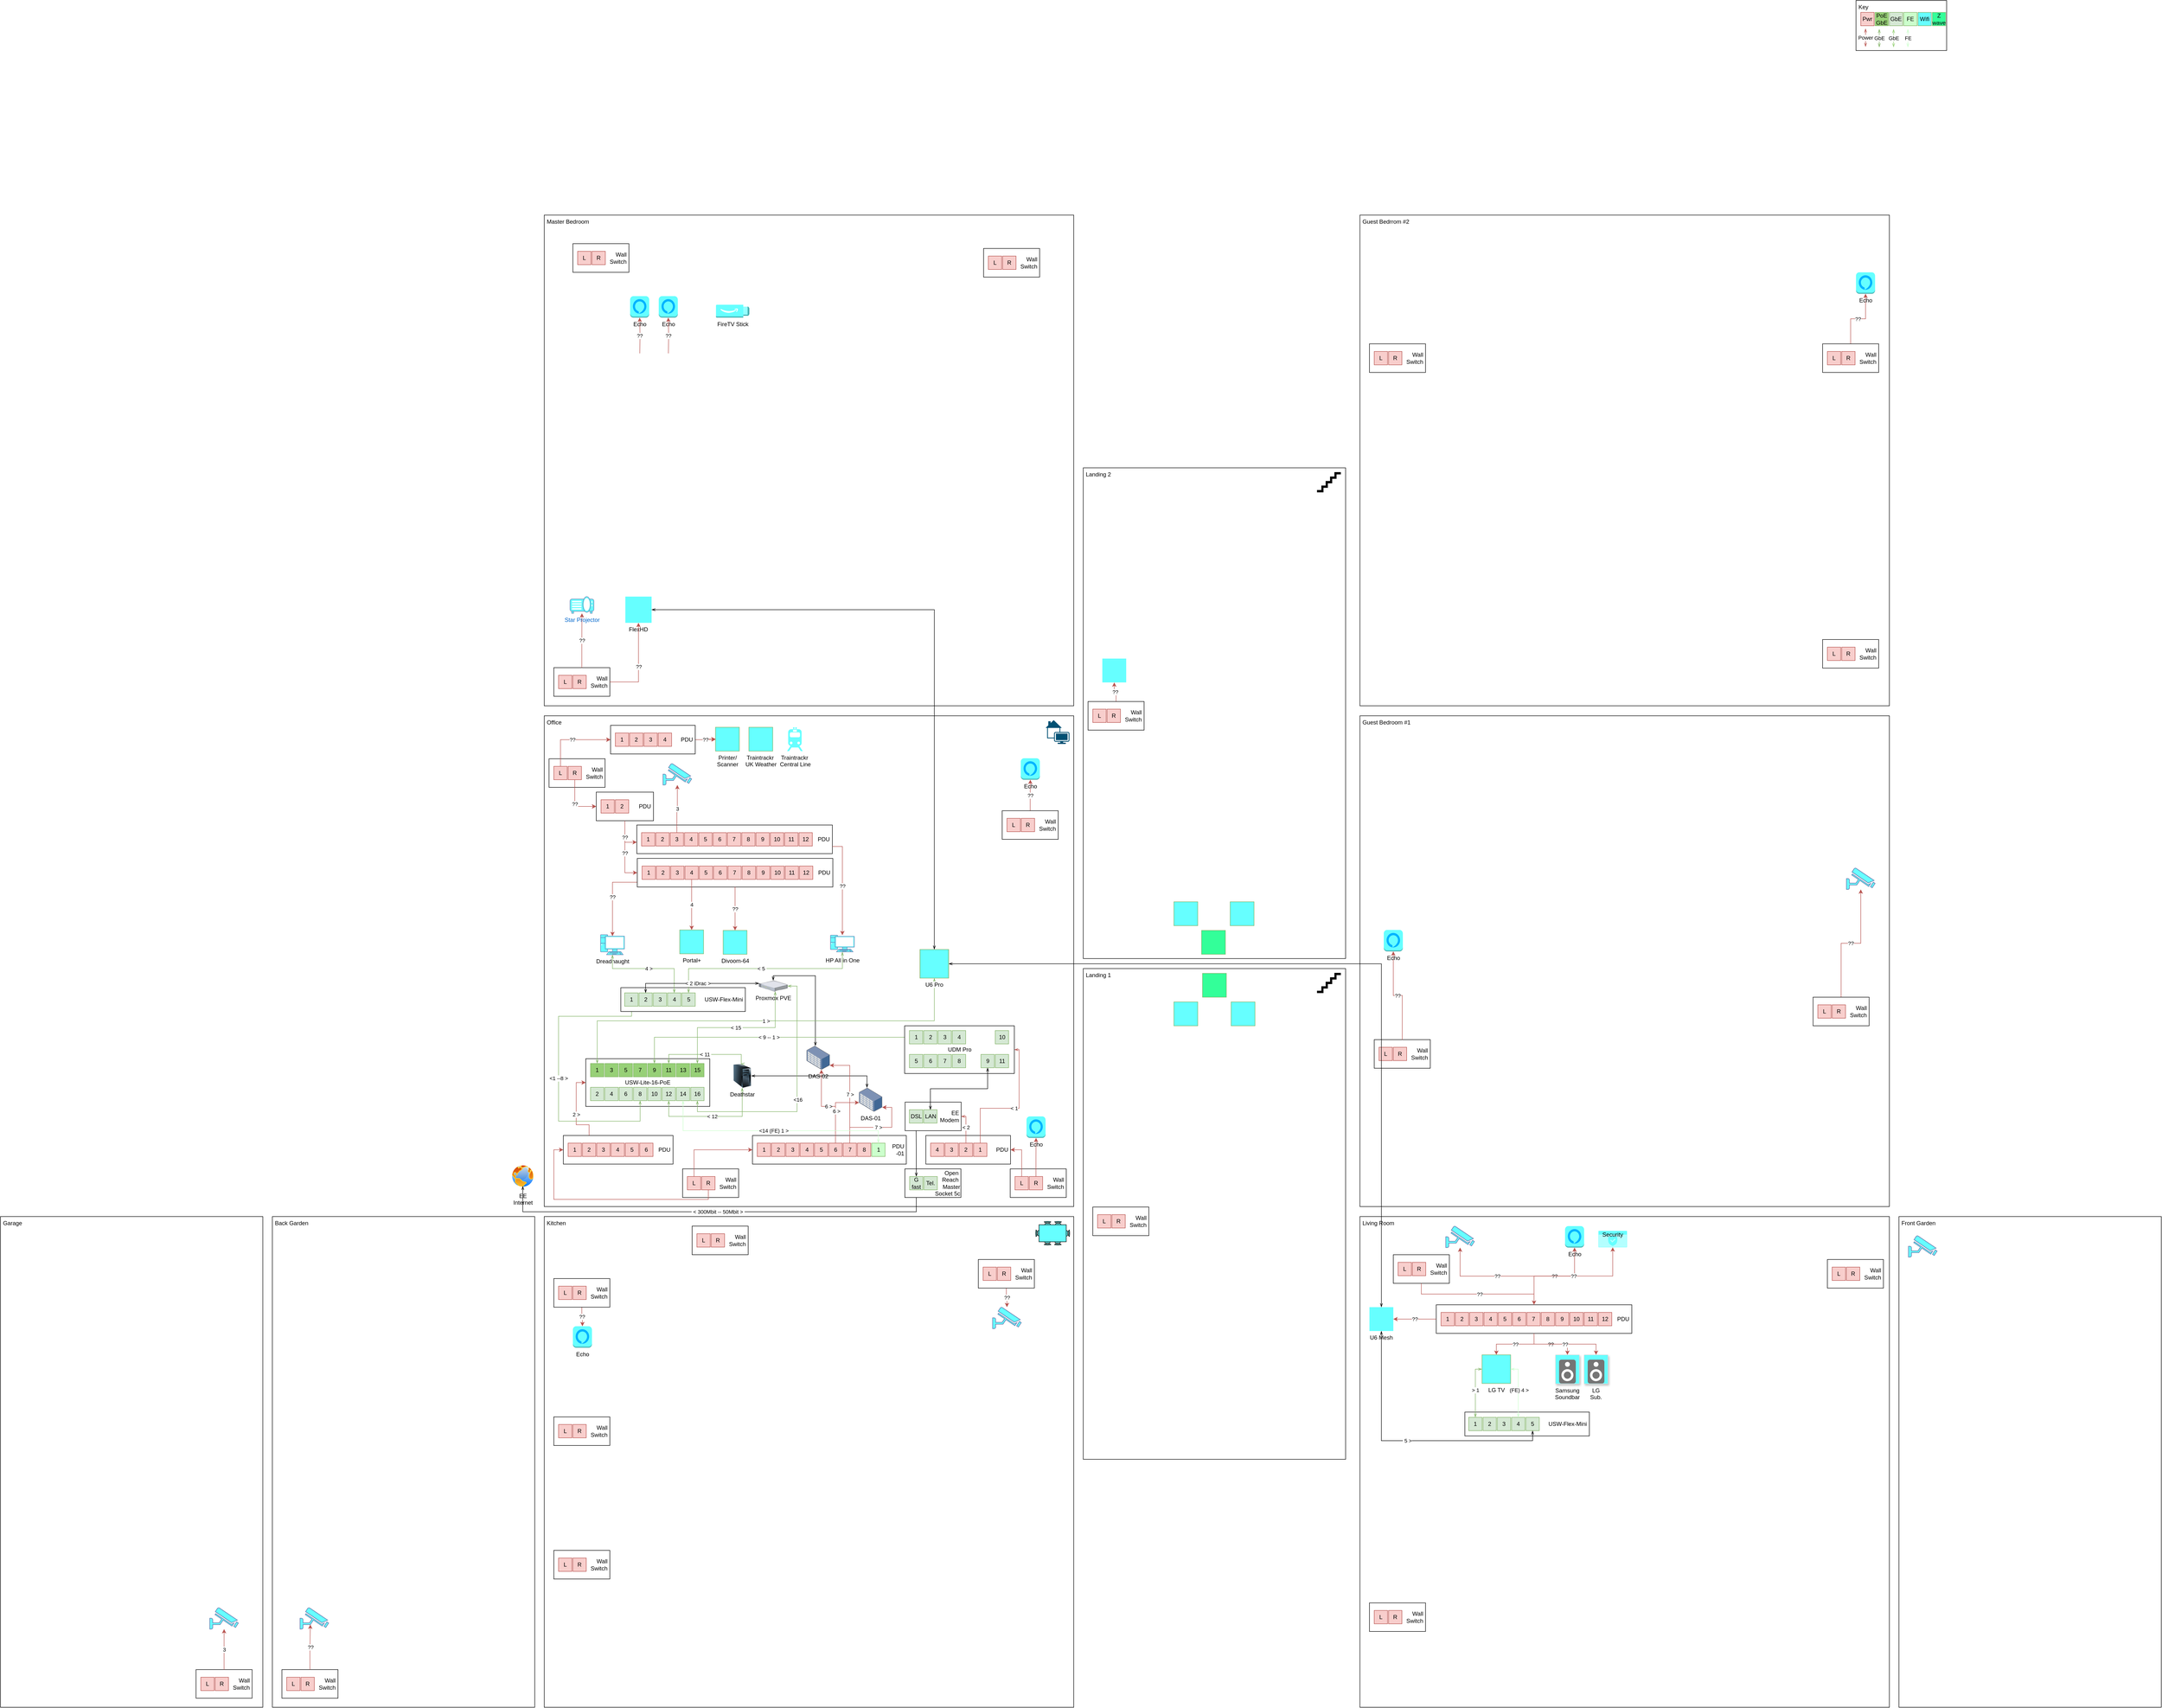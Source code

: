 <mxfile version="21.5.2" type="github">
  <diagram name="Page-1" id="LdHzJ6vxyb1afSf9P6ii">
    <mxGraphModel dx="4446" dy="2330" grid="1" gridSize="10" guides="1" tooltips="1" connect="1" arrows="1" fold="1" page="1" pageScale="1" pageWidth="1100" pageHeight="850" math="0" shadow="0">
      <root>
        <mxCell id="0" />
        <mxCell id="aFMg3YP72EsfVgEZLQHG-249" value="Rooms" style="" parent="0" />
        <mxCell id="aFMg3YP72EsfVgEZLQHG-206" value="&amp;nbsp;Master Bedroom" style="rounded=0;whiteSpace=wrap;html=1;horizontal=1;verticalAlign=top;align=left;movable=1;resizable=1;rotatable=1;deletable=1;editable=1;locked=0;connectable=1;" parent="aFMg3YP72EsfVgEZLQHG-249" vertex="1">
          <mxGeometry x="-1540" y="-1010" width="1110" height="1029" as="geometry" />
        </mxCell>
        <UserObject label="&amp;nbsp;Living Room" tags="" id="aFMg3YP72EsfVgEZLQHG-204">
          <mxCell style="rounded=0;whiteSpace=wrap;html=1;horizontal=1;verticalAlign=top;align=left;movable=1;resizable=1;rotatable=1;deletable=1;editable=1;locked=0;connectable=1;" parent="aFMg3YP72EsfVgEZLQHG-249" vertex="1">
            <mxGeometry x="170" y="1090" width="1110" height="1029" as="geometry" />
          </mxCell>
        </UserObject>
        <mxCell id="aFMg3YP72EsfVgEZLQHG-205" value="&amp;nbsp;Kitchen" style="rounded=0;whiteSpace=wrap;html=1;horizontal=1;verticalAlign=top;align=left;movable=1;resizable=1;rotatable=1;deletable=1;editable=1;locked=0;connectable=1;" parent="aFMg3YP72EsfVgEZLQHG-249" vertex="1">
          <mxGeometry x="-1540" y="1090" width="1110" height="1029" as="geometry" />
        </mxCell>
        <mxCell id="aFMg3YP72EsfVgEZLQHG-295" value="&amp;nbsp;Guest Bedroom #1" style="rounded=0;whiteSpace=wrap;html=1;horizontal=1;verticalAlign=top;align=left;movable=1;resizable=1;rotatable=1;deletable=1;editable=1;locked=0;connectable=1;" parent="aFMg3YP72EsfVgEZLQHG-249" vertex="1">
          <mxGeometry x="170" y="40" width="1110" height="1029" as="geometry" />
        </mxCell>
        <mxCell id="aFMg3YP72EsfVgEZLQHG-296" value="" style="shape=image;html=1;verticalAlign=top;verticalLabelPosition=bottom;labelBackgroundColor=#ffffff;imageAspect=0;aspect=fixed;image=https://cdn3.iconfinder.com/data/icons/belidong-hotel/32/Artboard_18-128.png;imageBackground=default;" parent="aFMg3YP72EsfVgEZLQHG-249" vertex="1">
          <mxGeometry x="1220" y="50" width="50" height="50" as="geometry" />
        </mxCell>
        <mxCell id="PF321P0QjHSob_b39fSD-50" value="" style="group;aspect=fixed;" vertex="1" connectable="0" parent="aFMg3YP72EsfVgEZLQHG-249">
          <mxGeometry x="-510" y="1100" width="71.93" height="50" as="geometry" />
        </mxCell>
        <mxCell id="PF321P0QjHSob_b39fSD-43" value="" style="verticalLabelPosition=bottom;html=1;verticalAlign=top;align=center;shape=mxgraph.floorplan.chair;shadow=0;fillColor=#66FFFF;aspect=fixed;" vertex="1" parent="PF321P0QjHSob_b39fSD-50">
          <mxGeometry x="17.983" width="14.283" height="18.568" as="geometry" />
        </mxCell>
        <mxCell id="PF321P0QjHSob_b39fSD-44" value="" style="verticalLabelPosition=bottom;html=1;verticalAlign=top;align=center;shape=mxgraph.floorplan.chair;shadow=0;direction=west;fillColor=#66FFFF;aspect=fixed;" vertex="1" parent="PF321P0QjHSob_b39fSD-50">
          <mxGeometry x="17.983" y="31.429" width="14.283" height="18.568" as="geometry" />
        </mxCell>
        <mxCell id="PF321P0QjHSob_b39fSD-45" value="" style="verticalLabelPosition=bottom;html=1;verticalAlign=top;align=center;shape=mxgraph.floorplan.chair;shadow=0;direction=north;fillColor=#66FFFF;aspect=fixed;" vertex="1" parent="PF321P0QjHSob_b39fSD-50">
          <mxGeometry y="17.857" width="18.568" height="14.283" as="geometry" />
        </mxCell>
        <mxCell id="PF321P0QjHSob_b39fSD-46" value="" style="verticalLabelPosition=bottom;html=1;verticalAlign=top;align=center;shape=mxgraph.floorplan.chair;shadow=0;direction=south;fillColor=#66FFFF;aspect=fixed;" vertex="1" parent="PF321P0QjHSob_b39fSD-50">
          <mxGeometry x="53.228" y="17.857" width="18.568" height="14.283" as="geometry" />
        </mxCell>
        <mxCell id="PF321P0QjHSob_b39fSD-47" value="" style="verticalLabelPosition=bottom;html=1;verticalAlign=top;align=center;shape=mxgraph.floorplan.chair;shadow=0;fillColor=#66FFFF;aspect=fixed;" vertex="1" parent="PF321P0QjHSob_b39fSD-50">
          <mxGeometry x="40.002" width="14.283" height="18.568" as="geometry" />
        </mxCell>
        <mxCell id="PF321P0QjHSob_b39fSD-48" value="" style="verticalLabelPosition=bottom;html=1;verticalAlign=top;align=center;shape=mxgraph.floorplan.chair;shadow=0;direction=west;fillColor=#66FFFF;aspect=fixed;" vertex="1" parent="PF321P0QjHSob_b39fSD-50">
          <mxGeometry x="39.561" y="31.429" width="14.283" height="18.568" as="geometry" />
        </mxCell>
        <mxCell id="PF321P0QjHSob_b39fSD-49" value="" style="shape=rect;shadow=0;html=1;fillColor=#66FFFF;aspect=fixed;" vertex="1" parent="PF321P0QjHSob_b39fSD-50">
          <mxGeometry x="7.193" y="7.143" width="57.132" height="35.708" as="geometry" />
        </mxCell>
        <mxCell id="PF321P0QjHSob_b39fSD-94" value="" style="group" vertex="1" connectable="0" parent="aFMg3YP72EsfVgEZLQHG-249">
          <mxGeometry x="-2110" y="1090" width="550" height="1029" as="geometry" />
        </mxCell>
        <mxCell id="aFMg3YP72EsfVgEZLQHG-305" value="3" style="rounded=0;orthogonalLoop=1;jettySize=auto;html=1;fillColor=#f8cecc;strokeColor=#b85450;edgeStyle=orthogonalEdgeStyle;" parent="PF321P0QjHSob_b39fSD-94" source="aFMg3YP72EsfVgEZLQHG-323" target="aFMg3YP72EsfVgEZLQHG-306" edge="1">
          <mxGeometry relative="1" as="geometry">
            <mxPoint x="520" y="930" as="sourcePoint" />
            <mxPoint y="1140" as="targetPoint" />
          </mxGeometry>
        </mxCell>
        <mxCell id="PF321P0QjHSob_b39fSD-93" value="" style="group" vertex="1" connectable="0" parent="PF321P0QjHSob_b39fSD-94">
          <mxGeometry width="550" height="1029" as="geometry" />
        </mxCell>
        <mxCell id="PF321P0QjHSob_b39fSD-110" value="" style="group" vertex="1" connectable="0" parent="PF321P0QjHSob_b39fSD-93">
          <mxGeometry width="550" height="1029" as="geometry" />
        </mxCell>
        <mxCell id="aFMg3YP72EsfVgEZLQHG-304" value="&amp;nbsp;Back Garden" style="rounded=0;whiteSpace=wrap;html=1;horizontal=1;verticalAlign=top;align=left;movable=1;resizable=1;rotatable=1;deletable=1;editable=1;locked=0;connectable=1;" parent="PF321P0QjHSob_b39fSD-110" vertex="1">
          <mxGeometry width="550" height="1029" as="geometry" />
        </mxCell>
        <mxCell id="aFMg3YP72EsfVgEZLQHG-303" value="" style="shape=image;html=1;verticalAlign=top;verticalLabelPosition=bottom;labelBackgroundColor=#ffffff;imageAspect=0;aspect=fixed;image=https://cdn2.iconfinder.com/data/icons/spring-30/30/Flower-1-128.png" parent="PF321P0QjHSob_b39fSD-110" vertex="1">
          <mxGeometry x="490" y="10" width="50" height="50" as="geometry" />
        </mxCell>
        <mxCell id="PF321P0QjHSob_b39fSD-95" value="" style="group" vertex="1" connectable="0" parent="aFMg3YP72EsfVgEZLQHG-249">
          <mxGeometry x="-2680" y="1090" width="550" height="1029" as="geometry" />
        </mxCell>
        <mxCell id="PF321P0QjHSob_b39fSD-92" value="" style="group" vertex="1" connectable="0" parent="PF321P0QjHSob_b39fSD-95">
          <mxGeometry width="550" height="1029" as="geometry" />
        </mxCell>
        <mxCell id="aFMg3YP72EsfVgEZLQHG-327" value="&amp;nbsp;Garage" style="rounded=0;whiteSpace=wrap;html=1;horizontal=1;verticalAlign=top;align=left;movable=1;resizable=1;rotatable=1;deletable=1;editable=1;locked=0;connectable=1;" parent="PF321P0QjHSob_b39fSD-92" vertex="1">
          <mxGeometry width="550" height="1029" as="geometry" />
        </mxCell>
        <mxCell id="aFMg3YP72EsfVgEZLQHG-338" value="" style="shape=image;html=1;verticalAlign=top;verticalLabelPosition=bottom;labelBackgroundColor=#ffffff;imageAspect=0;aspect=fixed;image=https://cdn1.iconfinder.com/data/icons/iconoir-vol-2/24/garage-128.png;imageBackground=default;" parent="PF321P0QjHSob_b39fSD-92" vertex="1">
          <mxGeometry x="490" y="10" width="50" height="50" as="geometry" />
        </mxCell>
        <mxCell id="PF321P0QjHSob_b39fSD-99" value="" style="group" vertex="1" connectable="0" parent="aFMg3YP72EsfVgEZLQHG-249">
          <mxGeometry x="170" y="-1010" width="1110" height="1029" as="geometry" />
        </mxCell>
        <mxCell id="PF321P0QjHSob_b39fSD-102" value="" style="group" vertex="1" connectable="0" parent="PF321P0QjHSob_b39fSD-99">
          <mxGeometry width="1110" height="1029" as="geometry" />
        </mxCell>
        <mxCell id="aFMg3YP72EsfVgEZLQHG-207" value="&amp;nbsp;Guest Bedrrom #2" style="rounded=0;whiteSpace=wrap;html=1;horizontal=1;verticalAlign=top;align=left;movable=1;resizable=1;rotatable=1;deletable=1;editable=1;locked=0;connectable=1;" parent="PF321P0QjHSob_b39fSD-102" vertex="1">
          <mxGeometry width="1110" height="1029" as="geometry" />
        </mxCell>
        <mxCell id="aFMg3YP72EsfVgEZLQHG-294" value="" style="shape=image;html=1;verticalAlign=top;verticalLabelPosition=bottom;labelBackgroundColor=#ffffff;imageAspect=0;aspect=fixed;image=https://cdn3.iconfinder.com/data/icons/belidong-hotel/32/Artboard_18-128.png" parent="PF321P0QjHSob_b39fSD-102" vertex="1">
          <mxGeometry x="1050" y="10" width="50" height="50" as="geometry" />
        </mxCell>
        <mxCell id="PF321P0QjHSob_b39fSD-104" value="" style="group" vertex="1" connectable="0" parent="aFMg3YP72EsfVgEZLQHG-249">
          <mxGeometry x="-1540" y="40" width="1110" height="1029" as="geometry" />
        </mxCell>
        <mxCell id="aFMg3YP72EsfVgEZLQHG-4" value="" style="points=[[0.115,0.05,0],[0.335,0,0],[0.98,0.52,0],[1,0.71,0],[0.68,1,0],[0.065,0.76,0],[0,0.33,0],[0.68,0.33,0]];verticalLabelPosition=bottom;sketch=0;html=1;verticalAlign=top;aspect=fixed;align=center;pointerEvents=1;shape=mxgraph.cisco19.home_office;fillColor=#005073;strokeColor=none;movable=1;resizable=1;rotatable=1;deletable=1;editable=1;locked=0;connectable=1;" parent="PF321P0QjHSob_b39fSD-104" vertex="1">
          <mxGeometry x="1051" y="9" width="50" height="50" as="geometry" />
        </mxCell>
        <mxCell id="PF321P0QjHSob_b39fSD-105" value="" style="group" vertex="1" connectable="0" parent="PF321P0QjHSob_b39fSD-104">
          <mxGeometry width="1110" height="1029" as="geometry" />
        </mxCell>
        <mxCell id="aFMg3YP72EsfVgEZLQHG-5" value="&amp;nbsp;Office" style="rounded=0;whiteSpace=wrap;html=1;horizontal=1;verticalAlign=top;align=left;movable=1;resizable=1;rotatable=1;deletable=1;editable=1;locked=0;connectable=1;" parent="PF321P0QjHSob_b39fSD-105" vertex="1">
          <mxGeometry width="1110" height="1029" as="geometry" />
        </mxCell>
        <mxCell id="aFMg3YP72EsfVgEZLQHG-202" value="??" style="rounded=0;orthogonalLoop=1;jettySize=auto;html=1;fillColor=#f8cecc;strokeColor=#b85450;edgeStyle=orthogonalEdgeStyle;" parent="PF321P0QjHSob_b39fSD-105" source="aFMg3YP72EsfVgEZLQHG-124" target="aFMg3YP72EsfVgEZLQHG-261" edge="1">
          <mxGeometry relative="1" as="geometry">
            <mxPoint x="516" y="49" as="sourcePoint" />
            <mxPoint x="441.0" y="94" as="targetPoint" />
          </mxGeometry>
        </mxCell>
        <mxCell id="PF321P0QjHSob_b39fSD-163" value="" style="points=[[0.115,0.05,0],[0.335,0,0],[0.98,0.52,0],[1,0.71,0],[0.68,1,0],[0.065,0.76,0],[0,0.33,0],[0.68,0.33,0]];verticalLabelPosition=bottom;sketch=0;html=1;verticalAlign=top;aspect=fixed;align=center;pointerEvents=1;shape=mxgraph.cisco19.home_office;fillColor=#005073;strokeColor=none;movable=1;resizable=1;rotatable=1;deletable=1;editable=1;locked=0;connectable=1;" vertex="1" parent="PF321P0QjHSob_b39fSD-105">
          <mxGeometry x="1051" y="9" width="50" height="50" as="geometry" />
        </mxCell>
        <mxCell id="PF321P0QjHSob_b39fSD-165" value="??" style="rounded=0;orthogonalLoop=1;jettySize=auto;html=1;fillColor=#f8cecc;strokeColor=#b85450;edgeStyle=orthogonalEdgeStyle;" edge="1" source="PF321P0QjHSob_b39fSD-172" parent="PF321P0QjHSob_b39fSD-105">
          <mxGeometry relative="1" as="geometry">
            <mxPoint x="516" y="49" as="sourcePoint" />
            <mxPoint x="360" y="49" as="targetPoint" />
          </mxGeometry>
        </mxCell>
        <mxCell id="aFMg3YP72EsfVgEZLQHG-9" value="" style="group" parent="PF321P0QjHSob_b39fSD-105" vertex="1" connectable="0">
          <mxGeometry x="755.5" y="810" width="118.5" height="60" as="geometry" />
        </mxCell>
        <mxCell id="aFMg3YP72EsfVgEZLQHG-72" value="DAS-01" style="image;points=[[0,0.2,0,0,0],[0,0.62,0,0,0],[0.38,0,0,0,0],[0.64,0.56,0,0,0],[0.64,1,0,0,0],[1,0.38,0,0,0],[1,0.82,0,0,0]];aspect=fixed;html=1;align=center;shadow=0;dashed=0;image=img/lib/allied_telesis/storage/Datacenter_Server_Storage_Unit_Large.svg;" parent="PF321P0QjHSob_b39fSD-105" vertex="1">
          <mxGeometry x="660" y="780" width="48.46" height="50" as="geometry" />
        </mxCell>
        <mxCell id="PF321P0QjHSob_b39fSD-191" value="DAS-02" style="image;points=[[0,0.2,0,0,0],[0,0.62,0,0,0],[0.38,0,0,0,0],[0.64,0.56,0,0,0],[0.64,1,0,0,0],[1,0.38,0,0,0],[1,0.82,0,0,0]];aspect=fixed;html=1;align=center;shadow=0;dashed=0;image=img/lib/allied_telesis/storage/Datacenter_Server_Storage_Unit_Large.svg;" vertex="1" parent="PF321P0QjHSob_b39fSD-105">
          <mxGeometry x="550" y="692" width="48.46" height="50" as="geometry" />
        </mxCell>
        <mxCell id="aFMg3YP72EsfVgEZLQHG-66" value="Deathstar" style="image;html=1;image=img/lib/clip_art/computers/Server_Tower_128x128.png;points=[[0.14,0.06,0,0,0],[0.14,0.38,0,0,0],[0.14,0.7,0,0,0],[0.44,0,0,0,0],[0.5,0.26,0,0,0],[0.5,0.5,0,0,0],[0.5,1,0,0,0],[0.84,0.18,0,0,0],[0.88,0.5,0,0,0],[0.88,0.88,0,0,0]];" parent="PF321P0QjHSob_b39fSD-105" vertex="1">
          <mxGeometry x="390" y="730" width="50" height="50" as="geometry" />
        </mxCell>
        <mxCell id="aFMg3YP72EsfVgEZLQHG-181" value="" style="endArrow=openThin;html=1;rounded=0;strokeColor=#000000;startArrow=openThin;startFill=0;endFill=0;fillColor=#f8cecc;edgeStyle=orthogonalEdgeStyle;entryX=0.342;entryY=-0.006;entryDx=0;entryDy=0;entryPerimeter=0;exitX=0.88;exitY=0.5;exitDx=0;exitDy=0;exitPerimeter=0;" parent="PF321P0QjHSob_b39fSD-105" source="aFMg3YP72EsfVgEZLQHG-66" target="aFMg3YP72EsfVgEZLQHG-72" edge="1">
          <mxGeometry relative="1" as="geometry">
            <mxPoint x="1120" y="567" as="sourcePoint" />
            <mxPoint x="1558" y="519" as="targetPoint" />
          </mxGeometry>
        </mxCell>
        <mxCell id="PF321P0QjHSob_b39fSD-111" value="" style="group" vertex="1" connectable="0" parent="aFMg3YP72EsfVgEZLQHG-249">
          <mxGeometry x="1300" y="1090" width="550" height="1029" as="geometry" />
        </mxCell>
        <mxCell id="PF321P0QjHSob_b39fSD-113" value="" style="group" vertex="1" connectable="0" parent="PF321P0QjHSob_b39fSD-111">
          <mxGeometry width="550" height="1029" as="geometry" />
        </mxCell>
        <mxCell id="PF321P0QjHSob_b39fSD-114" value="" style="group" vertex="1" connectable="0" parent="PF321P0QjHSob_b39fSD-113">
          <mxGeometry width="550" height="1029" as="geometry" />
        </mxCell>
        <mxCell id="PF321P0QjHSob_b39fSD-115" value="&amp;nbsp;Front Garden" style="rounded=0;whiteSpace=wrap;html=1;horizontal=1;verticalAlign=top;align=left;movable=1;resizable=1;rotatable=1;deletable=1;editable=1;locked=0;connectable=1;" vertex="1" parent="PF321P0QjHSob_b39fSD-114">
          <mxGeometry width="550" height="1029" as="geometry" />
        </mxCell>
        <mxCell id="PF321P0QjHSob_b39fSD-116" value="" style="shape=image;html=1;verticalAlign=top;verticalLabelPosition=bottom;labelBackgroundColor=#ffffff;imageAspect=0;aspect=fixed;image=https://cdn2.iconfinder.com/data/icons/spring-30/30/Flower-1-128.png" vertex="1" parent="PF321P0QjHSob_b39fSD-114">
          <mxGeometry x="490" y="10" width="50" height="50" as="geometry" />
        </mxCell>
        <mxCell id="PF321P0QjHSob_b39fSD-96" value="" style="group" vertex="1" connectable="0" parent="aFMg3YP72EsfVgEZLQHG-249">
          <mxGeometry x="-410" y="-470" width="550" height="1185" as="geometry" />
        </mxCell>
        <mxCell id="PF321P0QjHSob_b39fSD-97" value="&amp;nbsp;Landing 2" style="rounded=0;whiteSpace=wrap;html=1;horizontal=1;verticalAlign=top;align=left;movable=1;resizable=1;rotatable=1;deletable=1;editable=1;locked=0;connectable=1;" vertex="1" parent="PF321P0QjHSob_b39fSD-96">
          <mxGeometry y="-10" width="550" height="1029" as="geometry" />
        </mxCell>
        <mxCell id="PF321P0QjHSob_b39fSD-98" value="" style="shape=mxgraph.signs.travel.stairs;html=1;pointerEvents=1;fillColor=#000000;strokeColor=none;verticalLabelPosition=bottom;verticalAlign=top;align=center;aspect=fixed;" vertex="1" parent="PF321P0QjHSob_b39fSD-96">
          <mxGeometry x="490" y="-1" width="50" height="42.34" as="geometry" />
        </mxCell>
        <mxCell id="PF321P0QjHSob_b39fSD-139" value="??" style="edgeStyle=orthogonalEdgeStyle;rounded=0;orthogonalLoop=1;jettySize=auto;html=1;fillColor=#f8cecc;strokeColor=#b85450;" edge="1" parent="PF321P0QjHSob_b39fSD-96" source="PF321P0QjHSob_b39fSD-135" target="PF321P0QjHSob_b39fSD-125">
          <mxGeometry relative="1" as="geometry">
            <mxPoint x="-129" y="140" as="sourcePoint" />
            <mxPoint x="-63" y="190" as="targetPoint" />
          </mxGeometry>
        </mxCell>
        <mxCell id="PF321P0QjHSob_b39fSD-91" value="" style="group" vertex="1" connectable="0" parent="aFMg3YP72EsfVgEZLQHG-249">
          <mxGeometry x="-410" y="570" width="550" height="1029" as="geometry" />
        </mxCell>
        <mxCell id="PF321P0QjHSob_b39fSD-89" value="&amp;nbsp;Landing 1" style="rounded=0;whiteSpace=wrap;html=1;horizontal=1;verticalAlign=top;align=left;movable=1;resizable=1;rotatable=1;deletable=1;editable=1;locked=0;connectable=1;" vertex="1" parent="PF321P0QjHSob_b39fSD-91">
          <mxGeometry width="550" height="1029" as="geometry" />
        </mxCell>
        <mxCell id="PF321P0QjHSob_b39fSD-90" value="" style="shape=mxgraph.signs.travel.stairs;html=1;pointerEvents=1;fillColor=#000000;strokeColor=none;verticalLabelPosition=bottom;verticalAlign=top;align=center;aspect=fixed;" vertex="1" parent="PF321P0QjHSob_b39fSD-91">
          <mxGeometry x="490" y="9" width="50" height="42.34" as="geometry" />
        </mxCell>
        <mxCell id="aFMg3YP72EsfVgEZLQHG-91" value="Compute + Storage" parent="0" />
        <mxCell id="aFMg3YP72EsfVgEZLQHG-180" value="" style="endArrow=openThin;html=1;rounded=0;strokeColor=#000000;startArrow=openThin;startFill=0;endFill=0;fillColor=#f8cecc;edgeStyle=orthogonalEdgeStyle;entryX=0.38;entryY=0;entryDx=0;entryDy=0;entryPerimeter=0;exitX=0.5;exitY=0;exitDx=0;exitDy=0;exitPerimeter=0;" parent="aFMg3YP72EsfVgEZLQHG-91" source="aFMg3YP72EsfVgEZLQHG-37" target="PF321P0QjHSob_b39fSD-191" edge="1">
          <mxGeometry relative="1" as="geometry">
            <mxPoint x="-419" y="497" as="sourcePoint" />
            <mxPoint x="19" y="449" as="targetPoint" />
          </mxGeometry>
        </mxCell>
        <mxCell id="aFMg3YP72EsfVgEZLQHG-30" value="HP All in One" style="fontColor=#000000;verticalAlign=middle;verticalLabelPosition=bottom;labelPosition=center;align=center;html=1;outlineConnect=0;fillColor=#66FFFF;strokeColor=#6881B3;gradientColor=none;gradientDirection=north;strokeWidth=2;shape=mxgraph.networks.pc;aspect=fixed;" parent="aFMg3YP72EsfVgEZLQHG-91" vertex="1">
          <mxGeometry x="-940" y="500" width="50" height="35" as="geometry" />
        </mxCell>
        <mxCell id="aFMg3YP72EsfVgEZLQHG-37" value="Proxmox PVE" style="verticalLabelPosition=bottom;sketch=0;aspect=fixed;html=1;verticalAlign=top;strokeColor=none;align=center;outlineConnect=0;shape=mxgraph.citrix.1u_2u_server;container=0;metaEdit=0;backgroundOutline=0;comic=1;points=[[0,0.38,0,0,0],[0.57,0,0,0,0],[0.57,0.98,0,0,0],[1,0.5,0,0,0]];" parent="aFMg3YP72EsfVgEZLQHG-91" vertex="1">
          <mxGeometry x="-1090" y="595" width="60" height="23.46" as="geometry" />
        </mxCell>
        <mxCell id="aFMg3YP72EsfVgEZLQHG-29" value="Dreadnaught" style="fontColor=#000000;verticalAlign=top;verticalLabelPosition=bottom;labelPosition=center;align=center;html=1;outlineConnect=0;fillColor=#66FFFF;strokeColor=#6881B3;gradientColor=none;gradientDirection=north;strokeWidth=2;shape=mxgraph.networks.pc;points=[[0,0,0,0,0],[0,0.5,0,0,0],[0,0.85,0,0,0],[0.5,0.07,0,0,0],[0.5,1,0,0,0],[0.95,1,0,0,0],[1,0.07,0,0,0],[1,0.5,0,0,0]];" parent="aFMg3YP72EsfVgEZLQHG-91" vertex="1">
          <mxGeometry x="-1422" y="499" width="50" height="42" as="geometry" />
        </mxCell>
        <mxCell id="aFMg3YP72EsfVgEZLQHG-92" value="Power" parent="0" />
        <mxCell id="aFMg3YP72EsfVgEZLQHG-169" value="" style="group" parent="aFMg3YP72EsfVgEZLQHG-92" vertex="1" connectable="0">
          <mxGeometry x="200" y="719" width="117.5" height="60" as="geometry" />
        </mxCell>
        <mxCell id="aFMg3YP72EsfVgEZLQHG-170" value="Wall&amp;nbsp;&lt;br&gt;Switch&amp;nbsp;" style="rounded=0;whiteSpace=wrap;html=1;horizontal=1;verticalAlign=middle;align=right;" parent="aFMg3YP72EsfVgEZLQHG-169" vertex="1">
          <mxGeometry width="117.5" height="60" as="geometry" />
        </mxCell>
        <mxCell id="aFMg3YP72EsfVgEZLQHG-171" value="" style="group" parent="aFMg3YP72EsfVgEZLQHG-169" vertex="1" connectable="0">
          <mxGeometry width="117.5" height="60" as="geometry" />
        </mxCell>
        <mxCell id="aFMg3YP72EsfVgEZLQHG-172" value="L" style="whiteSpace=wrap;html=1;aspect=fixed;fillColor=#f8cecc;strokeColor=#b85450;" parent="aFMg3YP72EsfVgEZLQHG-171" vertex="1">
          <mxGeometry x="10" y="16" width="28" height="28" as="geometry" />
        </mxCell>
        <mxCell id="aFMg3YP72EsfVgEZLQHG-173" value="R" style="whiteSpace=wrap;html=1;aspect=fixed;fillColor=#f8cecc;strokeColor=#b85450;" parent="aFMg3YP72EsfVgEZLQHG-171" vertex="1">
          <mxGeometry x="40" y="16" width="28" height="28" as="geometry" />
        </mxCell>
        <mxCell id="aFMg3YP72EsfVgEZLQHG-174" value="??" style="edgeStyle=orthogonalEdgeStyle;rounded=0;orthogonalLoop=1;jettySize=auto;html=1;fillColor=#f8cecc;strokeColor=#b85450;" parent="aFMg3YP72EsfVgEZLQHG-92" source="aFMg3YP72EsfVgEZLQHG-170" target="aFMg3YP72EsfVgEZLQHG-163" edge="1">
          <mxGeometry relative="1" as="geometry">
            <mxPoint x="2175" y="426" as="sourcePoint" />
            <mxPoint x="2060" y="289" as="targetPoint" />
          </mxGeometry>
        </mxCell>
        <mxCell id="aFMg3YP72EsfVgEZLQHG-240" value="??" style="edgeStyle=orthogonalEdgeStyle;rounded=0;orthogonalLoop=1;jettySize=auto;html=1;fillColor=#f8cecc;strokeColor=#b85450;" parent="aFMg3YP72EsfVgEZLQHG-92" target="aFMg3YP72EsfVgEZLQHG-239" edge="1" source="aFMg3YP72EsfVgEZLQHG-226">
          <mxGeometry relative="1" as="geometry">
            <mxPoint x="1330" y="1240" as="sourcePoint" />
            <mxPoint x="631.25" y="1290" as="targetPoint" />
          </mxGeometry>
        </mxCell>
        <mxCell id="aFMg3YP72EsfVgEZLQHG-242" value="??" style="edgeStyle=orthogonalEdgeStyle;rounded=0;orthogonalLoop=1;jettySize=auto;html=1;fillColor=#f8cecc;strokeColor=#b85450;" parent="aFMg3YP72EsfVgEZLQHG-92" target="aFMg3YP72EsfVgEZLQHG-241" edge="1" source="PF321P0QjHSob_b39fSD-7">
          <mxGeometry relative="1" as="geometry">
            <mxPoint x="-1119.75" y="1370" as="sourcePoint" />
            <mxPoint x="-1358.75" y="1420" as="targetPoint" />
          </mxGeometry>
        </mxCell>
        <mxCell id="aFMg3YP72EsfVgEZLQHG-225" value="" style="group" parent="aFMg3YP72EsfVgEZLQHG-92" vertex="1" connectable="0">
          <mxGeometry x="330" y="1275" width="410" height="60" as="geometry" />
        </mxCell>
        <mxCell id="aFMg3YP72EsfVgEZLQHG-226" value="PDU&amp;nbsp;" style="rounded=0;whiteSpace=wrap;html=1;horizontal=1;verticalAlign=middle;align=right;container=0;" parent="aFMg3YP72EsfVgEZLQHG-225" vertex="1">
          <mxGeometry width="410" height="60" as="geometry" />
        </mxCell>
        <mxCell id="aFMg3YP72EsfVgEZLQHG-227" value="3" style="whiteSpace=wrap;html=1;aspect=fixed;fillColor=#f8cecc;strokeColor=#b85450;container=0;" parent="aFMg3YP72EsfVgEZLQHG-225" vertex="1">
          <mxGeometry x="70" y="16" width="28" height="28" as="geometry" />
        </mxCell>
        <mxCell id="aFMg3YP72EsfVgEZLQHG-228" value="4" style="whiteSpace=wrap;html=1;aspect=fixed;fillColor=#f8cecc;strokeColor=#b85450;container=0;" parent="aFMg3YP72EsfVgEZLQHG-225" vertex="1">
          <mxGeometry x="100" y="16" width="28" height="28" as="geometry" />
        </mxCell>
        <mxCell id="aFMg3YP72EsfVgEZLQHG-229" value="1" style="whiteSpace=wrap;html=1;aspect=fixed;fillColor=#f8cecc;strokeColor=#b85450;container=0;" parent="aFMg3YP72EsfVgEZLQHG-225" vertex="1">
          <mxGeometry x="10" y="16" width="28" height="28" as="geometry" />
        </mxCell>
        <mxCell id="aFMg3YP72EsfVgEZLQHG-230" value="2" style="whiteSpace=wrap;html=1;aspect=fixed;fillColor=#f8cecc;strokeColor=#b85450;container=0;" parent="aFMg3YP72EsfVgEZLQHG-225" vertex="1">
          <mxGeometry x="40" y="16" width="28" height="28" as="geometry" />
        </mxCell>
        <mxCell id="aFMg3YP72EsfVgEZLQHG-231" value="7" style="whiteSpace=wrap;html=1;aspect=fixed;fillColor=#f8cecc;strokeColor=#b85450;container=0;" parent="aFMg3YP72EsfVgEZLQHG-225" vertex="1">
          <mxGeometry x="190" y="16" width="28" height="28" as="geometry" />
        </mxCell>
        <mxCell id="aFMg3YP72EsfVgEZLQHG-232" value="8" style="whiteSpace=wrap;html=1;aspect=fixed;fillColor=#f8cecc;strokeColor=#b85450;container=0;" parent="aFMg3YP72EsfVgEZLQHG-225" vertex="1">
          <mxGeometry x="220" y="16" width="28" height="28" as="geometry" />
        </mxCell>
        <mxCell id="aFMg3YP72EsfVgEZLQHG-233" value="5" style="whiteSpace=wrap;html=1;aspect=fixed;fillColor=#f8cecc;strokeColor=#b85450;container=0;" parent="aFMg3YP72EsfVgEZLQHG-225" vertex="1">
          <mxGeometry x="130" y="16" width="28" height="28" as="geometry" />
        </mxCell>
        <mxCell id="aFMg3YP72EsfVgEZLQHG-234" value="6" style="whiteSpace=wrap;html=1;aspect=fixed;fillColor=#f8cecc;strokeColor=#b85450;container=0;" parent="aFMg3YP72EsfVgEZLQHG-225" vertex="1">
          <mxGeometry x="160" y="16" width="28" height="28" as="geometry" />
        </mxCell>
        <mxCell id="aFMg3YP72EsfVgEZLQHG-235" value="11" style="whiteSpace=wrap;html=1;aspect=fixed;fillColor=#f8cecc;strokeColor=#b85450;container=0;" parent="aFMg3YP72EsfVgEZLQHG-225" vertex="1">
          <mxGeometry x="310" y="16" width="28" height="28" as="geometry" />
        </mxCell>
        <mxCell id="aFMg3YP72EsfVgEZLQHG-236" value="12" style="whiteSpace=wrap;html=1;aspect=fixed;fillColor=#f8cecc;strokeColor=#b85450;container=0;" parent="aFMg3YP72EsfVgEZLQHG-225" vertex="1">
          <mxGeometry x="340" y="16" width="28" height="28" as="geometry" />
        </mxCell>
        <mxCell id="aFMg3YP72EsfVgEZLQHG-237" value="9" style="whiteSpace=wrap;html=1;aspect=fixed;fillColor=#f8cecc;strokeColor=#b85450;container=0;" parent="aFMg3YP72EsfVgEZLQHG-225" vertex="1">
          <mxGeometry x="250" y="16" width="28" height="28" as="geometry" />
        </mxCell>
        <mxCell id="aFMg3YP72EsfVgEZLQHG-238" value="10" style="whiteSpace=wrap;html=1;aspect=fixed;fillColor=#f8cecc;strokeColor=#b85450;container=0;" parent="aFMg3YP72EsfVgEZLQHG-225" vertex="1">
          <mxGeometry x="280" y="16" width="28" height="28" as="geometry" />
        </mxCell>
        <mxCell id="aFMg3YP72EsfVgEZLQHG-248" value="??" style="edgeStyle=orthogonalEdgeStyle;rounded=0;orthogonalLoop=1;jettySize=auto;html=1;fillColor=#f8cecc;strokeColor=#b85450;" parent="aFMg3YP72EsfVgEZLQHG-92" target="aFMg3YP72EsfVgEZLQHG-247" edge="1">
          <mxGeometry relative="1" as="geometry">
            <mxPoint x="-1339.75" y="-720" as="sourcePoint" />
            <mxPoint x="-1578.75" y="-670" as="targetPoint" />
          </mxGeometry>
        </mxCell>
        <mxCell id="aFMg3YP72EsfVgEZLQHG-299" value="??" style="rounded=0;orthogonalLoop=1;jettySize=auto;html=1;fillColor=#f8cecc;strokeColor=#b85450;edgeStyle=orthogonalEdgeStyle;" parent="aFMg3YP72EsfVgEZLQHG-92" target="aFMg3YP72EsfVgEZLQHG-300" edge="1" source="PF321P0QjHSob_b39fSD-20">
          <mxGeometry x="0.029" relative="1" as="geometry">
            <mxPoint x="-920" y="1274" as="sourcePoint" />
            <mxPoint x="-1440" y="1484" as="targetPoint" />
            <mxPoint as="offset" />
          </mxGeometry>
        </mxCell>
        <mxCell id="aFMg3YP72EsfVgEZLQHG-297" value="??" style="rounded=0;orthogonalLoop=1;jettySize=auto;html=1;fillColor=#f8cecc;strokeColor=#b85450;edgeStyle=orthogonalEdgeStyle;" parent="aFMg3YP72EsfVgEZLQHG-92" target="aFMg3YP72EsfVgEZLQHG-298" edge="1" source="PF321P0QjHSob_b39fSD-193">
          <mxGeometry relative="1" as="geometry">
            <mxPoint x="780" y="289" as="sourcePoint" />
            <mxPoint x="260" y="499" as="targetPoint" />
          </mxGeometry>
        </mxCell>
        <mxCell id="aFMg3YP72EsfVgEZLQHG-158" value="??" style="edgeStyle=orthogonalEdgeStyle;rounded=0;orthogonalLoop=1;jettySize=auto;html=1;fillColor=#f8cecc;strokeColor=#b85450;entryX=0.5;entryY=0.07;entryDx=0;entryDy=0;entryPerimeter=0;" parent="aFMg3YP72EsfVgEZLQHG-92" source="aFMg3YP72EsfVgEZLQHG-101" target="aFMg3YP72EsfVgEZLQHG-29" edge="1">
          <mxGeometry relative="1" as="geometry">
            <mxPoint x="-1590" y="509" as="sourcePoint" />
            <mxPoint x="-1760" y="699" as="targetPoint" />
            <Array as="points">
              <mxPoint x="-1397" y="389" />
              <mxPoint x="-1397" y="502" />
            </Array>
          </mxGeometry>
        </mxCell>
        <mxCell id="aFMg3YP72EsfVgEZLQHG-284" value="" style="group" parent="aFMg3YP72EsfVgEZLQHG-92" vertex="1" connectable="0">
          <mxGeometry x="-1520" y="-61" width="117.5" height="60" as="geometry" />
        </mxCell>
        <mxCell id="aFMg3YP72EsfVgEZLQHG-285" value="Wall&amp;nbsp;&lt;br&gt;Switch&amp;nbsp;" style="rounded=0;whiteSpace=wrap;html=1;horizontal=1;verticalAlign=middle;align=right;" parent="aFMg3YP72EsfVgEZLQHG-284" vertex="1">
          <mxGeometry width="117.5" height="60" as="geometry" />
        </mxCell>
        <mxCell id="aFMg3YP72EsfVgEZLQHG-286" value="" style="group" parent="aFMg3YP72EsfVgEZLQHG-284" vertex="1" connectable="0">
          <mxGeometry width="117.5" height="60" as="geometry" />
        </mxCell>
        <mxCell id="aFMg3YP72EsfVgEZLQHG-287" value="L" style="whiteSpace=wrap;html=1;aspect=fixed;fillColor=#f8cecc;strokeColor=#b85450;" parent="aFMg3YP72EsfVgEZLQHG-286" vertex="1">
          <mxGeometry x="10" y="16" width="28" height="28" as="geometry" />
        </mxCell>
        <mxCell id="aFMg3YP72EsfVgEZLQHG-288" value="R" style="whiteSpace=wrap;html=1;aspect=fixed;fillColor=#f8cecc;strokeColor=#b85450;" parent="aFMg3YP72EsfVgEZLQHG-286" vertex="1">
          <mxGeometry x="40" y="16" width="28" height="28" as="geometry" />
        </mxCell>
        <mxCell id="aFMg3YP72EsfVgEZLQHG-274" value="" style="group" parent="aFMg3YP72EsfVgEZLQHG-92" vertex="1" connectable="0">
          <mxGeometry x="-1480" y="-950" width="117.5" height="60" as="geometry" />
        </mxCell>
        <mxCell id="aFMg3YP72EsfVgEZLQHG-275" value="Wall&amp;nbsp;&lt;br&gt;Switch&amp;nbsp;" style="rounded=0;whiteSpace=wrap;html=1;horizontal=1;verticalAlign=middle;align=right;" parent="aFMg3YP72EsfVgEZLQHG-274" vertex="1">
          <mxGeometry width="117.5" height="60" as="geometry" />
        </mxCell>
        <mxCell id="aFMg3YP72EsfVgEZLQHG-276" value="" style="group" parent="aFMg3YP72EsfVgEZLQHG-274" vertex="1" connectable="0">
          <mxGeometry width="117.5" height="60" as="geometry" />
        </mxCell>
        <mxCell id="aFMg3YP72EsfVgEZLQHG-277" value="L" style="whiteSpace=wrap;html=1;aspect=fixed;fillColor=#f8cecc;strokeColor=#b85450;" parent="aFMg3YP72EsfVgEZLQHG-276" vertex="1">
          <mxGeometry x="10" y="16" width="28" height="28" as="geometry" />
        </mxCell>
        <mxCell id="aFMg3YP72EsfVgEZLQHG-278" value="R" style="whiteSpace=wrap;html=1;aspect=fixed;fillColor=#f8cecc;strokeColor=#b85450;" parent="aFMg3YP72EsfVgEZLQHG-276" vertex="1">
          <mxGeometry x="40" y="16" width="28" height="28" as="geometry" />
        </mxCell>
        <mxCell id="aFMg3YP72EsfVgEZLQHG-279" value="" style="group" parent="aFMg3YP72EsfVgEZLQHG-92" vertex="1" connectable="0">
          <mxGeometry x="-619" y="-940" width="117.5" height="60" as="geometry" />
        </mxCell>
        <mxCell id="aFMg3YP72EsfVgEZLQHG-280" value="Wall&amp;nbsp;&lt;br&gt;Switch&amp;nbsp;" style="rounded=0;whiteSpace=wrap;html=1;horizontal=1;verticalAlign=middle;align=right;" parent="aFMg3YP72EsfVgEZLQHG-279" vertex="1">
          <mxGeometry width="117.5" height="60" as="geometry" />
        </mxCell>
        <mxCell id="aFMg3YP72EsfVgEZLQHG-281" value="" style="group" parent="aFMg3YP72EsfVgEZLQHG-279" vertex="1" connectable="0">
          <mxGeometry width="117.5" height="60" as="geometry" />
        </mxCell>
        <mxCell id="aFMg3YP72EsfVgEZLQHG-282" value="L" style="whiteSpace=wrap;html=1;aspect=fixed;fillColor=#f8cecc;strokeColor=#b85450;" parent="aFMg3YP72EsfVgEZLQHG-281" vertex="1">
          <mxGeometry x="10" y="16" width="28" height="28" as="geometry" />
        </mxCell>
        <mxCell id="aFMg3YP72EsfVgEZLQHG-283" value="R" style="whiteSpace=wrap;html=1;aspect=fixed;fillColor=#f8cecc;strokeColor=#b85450;" parent="aFMg3YP72EsfVgEZLQHG-281" vertex="1">
          <mxGeometry x="40" y="16" width="28" height="28" as="geometry" />
        </mxCell>
        <mxCell id="aFMg3YP72EsfVgEZLQHG-292" value="??" style="edgeStyle=orthogonalEdgeStyle;rounded=0;orthogonalLoop=1;jettySize=auto;html=1;fillColor=#f8cecc;strokeColor=#b85450;" parent="aFMg3YP72EsfVgEZLQHG-92" source="aFMg3YP72EsfVgEZLQHG-285" target="aFMg3YP72EsfVgEZLQHG-291" edge="1">
          <mxGeometry relative="1" as="geometry">
            <mxPoint x="-549" y="-100" as="sourcePoint" />
            <mxPoint x="-483" y="-50" as="targetPoint" />
          </mxGeometry>
        </mxCell>
        <mxCell id="PF321P0QjHSob_b39fSD-4" value="" style="group" vertex="1" connectable="0" parent="aFMg3YP72EsfVgEZLQHG-92">
          <mxGeometry x="-1520" y="1220" width="117.5" height="60" as="geometry" />
        </mxCell>
        <mxCell id="PF321P0QjHSob_b39fSD-5" value="" style="group" vertex="1" connectable="0" parent="PF321P0QjHSob_b39fSD-4">
          <mxGeometry width="117.5" height="60" as="geometry" />
        </mxCell>
        <mxCell id="PF321P0QjHSob_b39fSD-6" value="" style="group" vertex="1" connectable="0" parent="PF321P0QjHSob_b39fSD-5">
          <mxGeometry width="117.5" height="60" as="geometry" />
        </mxCell>
        <mxCell id="PF321P0QjHSob_b39fSD-7" value="Wall&amp;nbsp;&lt;br&gt;Switch&amp;nbsp;" style="rounded=0;whiteSpace=wrap;html=1;horizontal=1;verticalAlign=middle;align=right;" vertex="1" parent="PF321P0QjHSob_b39fSD-6">
          <mxGeometry width="117.5" height="60" as="geometry" />
        </mxCell>
        <mxCell id="PF321P0QjHSob_b39fSD-8" value="L" style="whiteSpace=wrap;html=1;aspect=fixed;fillColor=#f8cecc;strokeColor=#b85450;" vertex="1" parent="PF321P0QjHSob_b39fSD-6">
          <mxGeometry x="10" y="16" width="28" height="28" as="geometry" />
        </mxCell>
        <mxCell id="PF321P0QjHSob_b39fSD-9" value="R" style="whiteSpace=wrap;html=1;aspect=fixed;fillColor=#f8cecc;strokeColor=#b85450;" vertex="1" parent="PF321P0QjHSob_b39fSD-6">
          <mxGeometry x="40" y="16" width="28" height="28" as="geometry" />
        </mxCell>
        <mxCell id="PF321P0QjHSob_b39fSD-17" value="" style="group" vertex="1" connectable="0" parent="aFMg3YP72EsfVgEZLQHG-92">
          <mxGeometry x="-630" y="1180" width="117.5" height="60" as="geometry" />
        </mxCell>
        <mxCell id="PF321P0QjHSob_b39fSD-18" value="" style="group" vertex="1" connectable="0" parent="PF321P0QjHSob_b39fSD-17">
          <mxGeometry width="117.5" height="60" as="geometry" />
        </mxCell>
        <mxCell id="PF321P0QjHSob_b39fSD-19" value="" style="group" vertex="1" connectable="0" parent="PF321P0QjHSob_b39fSD-18">
          <mxGeometry width="117.5" height="60" as="geometry" />
        </mxCell>
        <mxCell id="PF321P0QjHSob_b39fSD-20" value="Wall&amp;nbsp;&lt;br&gt;Switch&amp;nbsp;" style="rounded=0;whiteSpace=wrap;html=1;horizontal=1;verticalAlign=middle;align=right;" vertex="1" parent="PF321P0QjHSob_b39fSD-19">
          <mxGeometry width="117.5" height="60" as="geometry" />
        </mxCell>
        <mxCell id="PF321P0QjHSob_b39fSD-21" value="L" style="whiteSpace=wrap;html=1;aspect=fixed;fillColor=#f8cecc;strokeColor=#b85450;" vertex="1" parent="PF321P0QjHSob_b39fSD-19">
          <mxGeometry x="10" y="16" width="28" height="28" as="geometry" />
        </mxCell>
        <mxCell id="PF321P0QjHSob_b39fSD-22" value="R" style="whiteSpace=wrap;html=1;aspect=fixed;fillColor=#f8cecc;strokeColor=#b85450;" vertex="1" parent="PF321P0QjHSob_b39fSD-19">
          <mxGeometry x="40" y="16" width="28" height="28" as="geometry" />
        </mxCell>
        <mxCell id="aFMg3YP72EsfVgEZLQHG-301" value="??" style="rounded=0;orthogonalLoop=1;jettySize=auto;html=1;fillColor=#f8cecc;strokeColor=#b85450;edgeStyle=orthogonalEdgeStyle;" parent="aFMg3YP72EsfVgEZLQHG-92" target="aFMg3YP72EsfVgEZLQHG-302" edge="1" source="aFMg3YP72EsfVgEZLQHG-226">
          <mxGeometry relative="1" as="geometry">
            <mxPoint x="1110" y="1330" as="sourcePoint" />
            <mxPoint x="590" y="1540" as="targetPoint" />
          </mxGeometry>
        </mxCell>
        <mxCell id="aFMg3YP72EsfVgEZLQHG-322" value="" style="group" parent="aFMg3YP72EsfVgEZLQHG-92" vertex="1" connectable="0">
          <mxGeometry x="-2090" y="2040" width="117.5" height="60" as="geometry" />
        </mxCell>
        <mxCell id="aFMg3YP72EsfVgEZLQHG-323" value="Wall&amp;nbsp;&lt;br&gt;Switch&amp;nbsp;" style="rounded=0;whiteSpace=wrap;html=1;horizontal=1;verticalAlign=middle;align=right;" parent="aFMg3YP72EsfVgEZLQHG-322" vertex="1">
          <mxGeometry width="117.5" height="60" as="geometry" />
        </mxCell>
        <mxCell id="aFMg3YP72EsfVgEZLQHG-324" value="" style="group" parent="aFMg3YP72EsfVgEZLQHG-322" vertex="1" connectable="0">
          <mxGeometry width="117.5" height="60" as="geometry" />
        </mxCell>
        <mxCell id="aFMg3YP72EsfVgEZLQHG-325" value="L" style="whiteSpace=wrap;html=1;aspect=fixed;fillColor=#f8cecc;strokeColor=#b85450;" parent="aFMg3YP72EsfVgEZLQHG-324" vertex="1">
          <mxGeometry x="10" y="16" width="28" height="28" as="geometry" />
        </mxCell>
        <mxCell id="aFMg3YP72EsfVgEZLQHG-326" value="R" style="whiteSpace=wrap;html=1;aspect=fixed;fillColor=#f8cecc;strokeColor=#b85450;" parent="aFMg3YP72EsfVgEZLQHG-324" vertex="1">
          <mxGeometry x="40" y="16" width="28" height="28" as="geometry" />
        </mxCell>
        <mxCell id="PF321P0QjHSob_b39fSD-64" value="??" style="edgeStyle=orthogonalEdgeStyle;rounded=0;orthogonalLoop=1;jettySize=auto;html=1;fillColor=#f8cecc;strokeColor=#b85450;exitX=0.5;exitY=0;exitDx=0;exitDy=0;" edge="1" parent="aFMg3YP72EsfVgEZLQHG-92" source="aFMg3YP72EsfVgEZLQHG-226" target="PF321P0QjHSob_b39fSD-63">
          <mxGeometry relative="1" as="geometry">
            <mxPoint x="550" y="1280" as="sourcePoint" />
            <mxPoint x="630" y="1165" as="targetPoint" />
          </mxGeometry>
        </mxCell>
        <mxCell id="PF321P0QjHSob_b39fSD-60" value="??" style="edgeStyle=orthogonalEdgeStyle;rounded=0;orthogonalLoop=1;jettySize=auto;html=1;fillColor=#f8cecc;strokeColor=#b85450;" edge="1" parent="aFMg3YP72EsfVgEZLQHG-92" source="aFMg3YP72EsfVgEZLQHG-226" target="PF321P0QjHSob_b39fSD-53">
          <mxGeometry relative="1" as="geometry">
            <mxPoint x="545" y="1285" as="sourcePoint" />
            <mxPoint x="630" y="1165" as="targetPoint" />
          </mxGeometry>
        </mxCell>
        <mxCell id="PF321P0QjHSob_b39fSD-59" value="??" style="edgeStyle=orthogonalEdgeStyle;rounded=0;orthogonalLoop=1;jettySize=auto;html=1;fillColor=#f8cecc;strokeColor=#b85450;" edge="1" parent="aFMg3YP72EsfVgEZLQHG-92" source="aFMg3YP72EsfVgEZLQHG-226" target="aFMg3YP72EsfVgEZLQHG-250">
          <mxGeometry relative="1" as="geometry">
            <mxPoint x="545" y="1285" as="sourcePoint" />
            <mxPoint x="630" y="1165" as="targetPoint" />
          </mxGeometry>
        </mxCell>
        <mxCell id="PF321P0QjHSob_b39fSD-61" value="??" style="rounded=0;orthogonalLoop=1;jettySize=auto;html=1;fillColor=#f8cecc;strokeColor=#b85450;edgeStyle=orthogonalEdgeStyle;" edge="1" parent="aFMg3YP72EsfVgEZLQHG-92" source="aFMg3YP72EsfVgEZLQHG-226" target="Skk9IjnTPZE2Z5z-faYJ-87">
          <mxGeometry relative="1" as="geometry">
            <mxPoint x="545" y="1285" as="sourcePoint" />
            <mxPoint x="390" y="1165" as="targetPoint" />
          </mxGeometry>
        </mxCell>
        <mxCell id="PF321P0QjHSob_b39fSD-67" value="??" style="edgeStyle=orthogonalEdgeStyle;rounded=0;orthogonalLoop=1;jettySize=auto;html=1;fillColor=#f8cecc;strokeColor=#b85450;" edge="1" parent="aFMg3YP72EsfVgEZLQHG-92" source="aFMg3YP72EsfVgEZLQHG-226" target="PF321P0QjHSob_b39fSD-65">
          <mxGeometry relative="1" as="geometry">
            <mxPoint x="545" y="1345" as="sourcePoint" />
            <mxPoint x="615" y="1370" as="targetPoint" />
          </mxGeometry>
        </mxCell>
        <mxCell id="PF321P0QjHSob_b39fSD-76" value="" style="group" vertex="1" connectable="0" parent="aFMg3YP72EsfVgEZLQHG-92">
          <mxGeometry x="240" y="1170" width="117.5" height="60" as="geometry" />
        </mxCell>
        <mxCell id="PF321P0QjHSob_b39fSD-77" value="" style="group" vertex="1" connectable="0" parent="PF321P0QjHSob_b39fSD-76">
          <mxGeometry width="117.5" height="60" as="geometry" />
        </mxCell>
        <mxCell id="PF321P0QjHSob_b39fSD-78" value="" style="group" vertex="1" connectable="0" parent="PF321P0QjHSob_b39fSD-77">
          <mxGeometry width="117.5" height="60" as="geometry" />
        </mxCell>
        <mxCell id="PF321P0QjHSob_b39fSD-79" value="Wall&amp;nbsp;&lt;br&gt;Switch&amp;nbsp;" style="rounded=0;whiteSpace=wrap;html=1;horizontal=1;verticalAlign=middle;align=right;" vertex="1" parent="PF321P0QjHSob_b39fSD-78">
          <mxGeometry width="117.5" height="60" as="geometry" />
        </mxCell>
        <mxCell id="PF321P0QjHSob_b39fSD-80" value="L" style="whiteSpace=wrap;html=1;aspect=fixed;fillColor=#f8cecc;strokeColor=#b85450;" vertex="1" parent="PF321P0QjHSob_b39fSD-78">
          <mxGeometry x="10" y="16" width="28" height="28" as="geometry" />
        </mxCell>
        <mxCell id="PF321P0QjHSob_b39fSD-81" value="R" style="whiteSpace=wrap;html=1;aspect=fixed;fillColor=#f8cecc;strokeColor=#b85450;" vertex="1" parent="PF321P0QjHSob_b39fSD-78">
          <mxGeometry x="40" y="16" width="28" height="28" as="geometry" />
        </mxCell>
        <mxCell id="PF321P0QjHSob_b39fSD-75" value="??" style="rounded=0;orthogonalLoop=1;jettySize=auto;html=1;fillColor=#f8cecc;strokeColor=#b85450;edgeStyle=orthogonalEdgeStyle;" edge="1" parent="aFMg3YP72EsfVgEZLQHG-92" source="PF321P0QjHSob_b39fSD-79" target="aFMg3YP72EsfVgEZLQHG-226">
          <mxGeometry x="0.029" relative="1" as="geometry">
            <mxPoint x="461.5" y="1254" as="sourcePoint" />
            <mxPoint x="811.5" y="1260" as="targetPoint" />
            <mxPoint as="offset" />
          </mxGeometry>
        </mxCell>
        <mxCell id="aFMg3YP72EsfVgEZLQHG-246" value="??" style="edgeStyle=orthogonalEdgeStyle;rounded=0;orthogonalLoop=1;jettySize=auto;html=1;fillColor=#f8cecc;strokeColor=#b85450;" parent="aFMg3YP72EsfVgEZLQHG-92" target="aFMg3YP72EsfVgEZLQHG-245" edge="1" source="aFMg3YP72EsfVgEZLQHG-270">
          <mxGeometry relative="1" as="geometry">
            <mxPoint x="1230.25" y="-770" as="sourcePoint" />
            <mxPoint x="991.25" y="-720" as="targetPoint" />
          </mxGeometry>
        </mxCell>
        <mxCell id="PF321P0QjHSob_b39fSD-162" value="&amp;nbsp;7 &amp;gt;" style="rounded=0;orthogonalLoop=1;jettySize=auto;html=1;fillColor=#f8cecc;strokeColor=#b85450;edgeStyle=orthogonalEdgeStyle;exitX=0.5;exitY=0;exitDx=0;exitDy=0;entryX=1;entryY=0.82;entryDx=0;entryDy=0;entryPerimeter=0;" edge="1" parent="aFMg3YP72EsfVgEZLQHG-92" source="aFMg3YP72EsfVgEZLQHG-52" target="aFMg3YP72EsfVgEZLQHG-72">
          <mxGeometry relative="1" as="geometry">
            <mxPoint x="-956" y="935" as="sourcePoint" />
            <mxPoint x="-945" y="768" as="targetPoint" />
          </mxGeometry>
        </mxCell>
        <mxCell id="PF321P0QjHSob_b39fSD-86" value="6 &amp;gt;" style="rounded=0;orthogonalLoop=1;jettySize=auto;html=1;fillColor=#f8cecc;strokeColor=#b85450;edgeStyle=orthogonalEdgeStyle;exitX=0.5;exitY=0;exitDx=0;exitDy=0;entryX=0.64;entryY=1;entryDx=0;entryDy=0;entryPerimeter=0;" edge="1" parent="aFMg3YP72EsfVgEZLQHG-92" source="aFMg3YP72EsfVgEZLQHG-55" target="PF321P0QjHSob_b39fSD-191">
          <mxGeometry relative="1" as="geometry">
            <mxPoint x="-280" y="473" as="sourcePoint" />
            <mxPoint x="-279" y="579" as="targetPoint" />
          </mxGeometry>
        </mxCell>
        <mxCell id="PF321P0QjHSob_b39fSD-132" value="" style="group" vertex="1" connectable="0" parent="aFMg3YP72EsfVgEZLQHG-92">
          <mxGeometry x="-400" y="10" width="117.5" height="60" as="geometry" />
        </mxCell>
        <mxCell id="PF321P0QjHSob_b39fSD-133" value="" style="group" vertex="1" connectable="0" parent="PF321P0QjHSob_b39fSD-132">
          <mxGeometry width="117.5" height="60" as="geometry" />
        </mxCell>
        <mxCell id="PF321P0QjHSob_b39fSD-134" value="" style="group" vertex="1" connectable="0" parent="PF321P0QjHSob_b39fSD-133">
          <mxGeometry width="117.5" height="60" as="geometry" />
        </mxCell>
        <mxCell id="PF321P0QjHSob_b39fSD-135" value="Wall&amp;nbsp;&lt;br&gt;Switch&amp;nbsp;" style="rounded=0;whiteSpace=wrap;html=1;horizontal=1;verticalAlign=middle;align=right;" vertex="1" parent="PF321P0QjHSob_b39fSD-134">
          <mxGeometry width="117.5" height="60" as="geometry" />
        </mxCell>
        <mxCell id="PF321P0QjHSob_b39fSD-136" value="L" style="whiteSpace=wrap;html=1;aspect=fixed;fillColor=#f8cecc;strokeColor=#b85450;" vertex="1" parent="PF321P0QjHSob_b39fSD-134">
          <mxGeometry x="10" y="16" width="28" height="28" as="geometry" />
        </mxCell>
        <mxCell id="PF321P0QjHSob_b39fSD-137" value="R" style="whiteSpace=wrap;html=1;aspect=fixed;fillColor=#f8cecc;strokeColor=#b85450;" vertex="1" parent="PF321P0QjHSob_b39fSD-134">
          <mxGeometry x="40" y="16" width="28" height="28" as="geometry" />
        </mxCell>
        <mxCell id="aFMg3YP72EsfVgEZLQHG-352" value="??" style="edgeStyle=orthogonalEdgeStyle;rounded=0;orthogonalLoop=1;jettySize=auto;html=1;fillColor=#f8cecc;strokeColor=#b85450;" parent="aFMg3YP72EsfVgEZLQHG-92" source="aFMg3YP72EsfVgEZLQHG-348" target="aFMg3YP72EsfVgEZLQHG-353" edge="1">
          <mxGeometry relative="1" as="geometry">
            <mxPoint x="-645" y="436" as="sourcePoint" />
            <mxPoint x="-760" y="299" as="targetPoint" />
          </mxGeometry>
        </mxCell>
        <mxCell id="aFMg3YP72EsfVgEZLQHG-347" value="" style="group" parent="aFMg3YP72EsfVgEZLQHG-92" vertex="1" connectable="0">
          <mxGeometry x="-580" y="239" width="117.5" height="60" as="geometry" />
        </mxCell>
        <mxCell id="aFMg3YP72EsfVgEZLQHG-348" value="Wall&amp;nbsp;&lt;br&gt;Switch&amp;nbsp;" style="rounded=0;whiteSpace=wrap;html=1;horizontal=1;verticalAlign=middle;align=right;" parent="aFMg3YP72EsfVgEZLQHG-347" vertex="1">
          <mxGeometry width="117.5" height="60" as="geometry" />
        </mxCell>
        <mxCell id="aFMg3YP72EsfVgEZLQHG-349" value="" style="group" parent="aFMg3YP72EsfVgEZLQHG-347" vertex="1" connectable="0">
          <mxGeometry width="117.5" height="60" as="geometry" />
        </mxCell>
        <mxCell id="aFMg3YP72EsfVgEZLQHG-350" value="L" style="whiteSpace=wrap;html=1;aspect=fixed;fillColor=#f8cecc;strokeColor=#b85450;" parent="aFMg3YP72EsfVgEZLQHG-349" vertex="1">
          <mxGeometry x="10" y="16" width="28" height="28" as="geometry" />
        </mxCell>
        <mxCell id="aFMg3YP72EsfVgEZLQHG-351" value="R" style="whiteSpace=wrap;html=1;aspect=fixed;fillColor=#f8cecc;strokeColor=#b85450;" parent="aFMg3YP72EsfVgEZLQHG-349" vertex="1">
          <mxGeometry x="40" y="16" width="28" height="28" as="geometry" />
        </mxCell>
        <mxCell id="aFMg3YP72EsfVgEZLQHG-95" value="" style="group" parent="aFMg3YP72EsfVgEZLQHG-92" vertex="1" connectable="0">
          <mxGeometry x="-1346" y="269" width="410" height="60" as="geometry" />
        </mxCell>
        <mxCell id="aFMg3YP72EsfVgEZLQHG-77" value="PDU&amp;nbsp;" style="rounded=0;whiteSpace=wrap;html=1;horizontal=1;verticalAlign=middle;align=right;container=0;" parent="aFMg3YP72EsfVgEZLQHG-95" vertex="1">
          <mxGeometry width="410" height="60" as="geometry" />
        </mxCell>
        <mxCell id="aFMg3YP72EsfVgEZLQHG-82" value="7" style="whiteSpace=wrap;html=1;aspect=fixed;fillColor=#f8cecc;strokeColor=#b85450;container=0;" parent="aFMg3YP72EsfVgEZLQHG-95" vertex="1">
          <mxGeometry x="190" y="16" width="28" height="28" as="geometry" />
        </mxCell>
        <mxCell id="aFMg3YP72EsfVgEZLQHG-83" value="8" style="whiteSpace=wrap;html=1;aspect=fixed;fillColor=#f8cecc;strokeColor=#b85450;container=0;" parent="aFMg3YP72EsfVgEZLQHG-95" vertex="1">
          <mxGeometry x="220" y="16" width="28" height="28" as="geometry" />
        </mxCell>
        <mxCell id="aFMg3YP72EsfVgEZLQHG-84" value="5" style="whiteSpace=wrap;html=1;aspect=fixed;fillColor=#f8cecc;strokeColor=#b85450;container=0;" parent="aFMg3YP72EsfVgEZLQHG-95" vertex="1">
          <mxGeometry x="130" y="16" width="28" height="28" as="geometry" />
        </mxCell>
        <mxCell id="aFMg3YP72EsfVgEZLQHG-85" value="6" style="whiteSpace=wrap;html=1;aspect=fixed;fillColor=#f8cecc;strokeColor=#b85450;container=0;" parent="aFMg3YP72EsfVgEZLQHG-95" vertex="1">
          <mxGeometry x="160" y="16" width="28" height="28" as="geometry" />
        </mxCell>
        <mxCell id="aFMg3YP72EsfVgEZLQHG-87" value="11" style="whiteSpace=wrap;html=1;aspect=fixed;fillColor=#f8cecc;strokeColor=#b85450;container=0;" parent="aFMg3YP72EsfVgEZLQHG-95" vertex="1">
          <mxGeometry x="310" y="16" width="28" height="28" as="geometry" />
        </mxCell>
        <mxCell id="aFMg3YP72EsfVgEZLQHG-88" value="12" style="whiteSpace=wrap;html=1;aspect=fixed;fillColor=#f8cecc;strokeColor=#b85450;container=0;" parent="aFMg3YP72EsfVgEZLQHG-95" vertex="1">
          <mxGeometry x="340" y="16" width="28" height="28" as="geometry" />
        </mxCell>
        <mxCell id="aFMg3YP72EsfVgEZLQHG-89" value="9" style="whiteSpace=wrap;html=1;aspect=fixed;fillColor=#f8cecc;strokeColor=#b85450;container=0;" parent="aFMg3YP72EsfVgEZLQHG-95" vertex="1">
          <mxGeometry x="250" y="16" width="28" height="28" as="geometry" />
        </mxCell>
        <mxCell id="aFMg3YP72EsfVgEZLQHG-90" value="10" style="whiteSpace=wrap;html=1;aspect=fixed;fillColor=#f8cecc;strokeColor=#b85450;container=0;" parent="aFMg3YP72EsfVgEZLQHG-95" vertex="1">
          <mxGeometry x="280" y="16" width="28" height="28" as="geometry" />
        </mxCell>
        <mxCell id="aFMg3YP72EsfVgEZLQHG-122" value="" style="group" parent="aFMg3YP72EsfVgEZLQHG-92" vertex="1" connectable="0">
          <mxGeometry x="-1530" y="130" width="117.5" height="60" as="geometry" />
        </mxCell>
        <mxCell id="aFMg3YP72EsfVgEZLQHG-97" value="Wall&amp;nbsp;&lt;br&gt;Switch&amp;nbsp;" style="rounded=0;whiteSpace=wrap;html=1;horizontal=1;verticalAlign=middle;align=right;" parent="aFMg3YP72EsfVgEZLQHG-122" vertex="1">
          <mxGeometry width="117.5" height="60" as="geometry" />
        </mxCell>
        <mxCell id="aFMg3YP72EsfVgEZLQHG-96" value="" style="group" parent="aFMg3YP72EsfVgEZLQHG-122" vertex="1" connectable="0">
          <mxGeometry width="117.5" height="60" as="geometry" />
        </mxCell>
        <mxCell id="aFMg3YP72EsfVgEZLQHG-98" value="L" style="whiteSpace=wrap;html=1;aspect=fixed;fillColor=#f8cecc;strokeColor=#b85450;" parent="aFMg3YP72EsfVgEZLQHG-96" vertex="1">
          <mxGeometry x="10" y="16" width="28" height="28" as="geometry" />
        </mxCell>
        <mxCell id="aFMg3YP72EsfVgEZLQHG-99" value="R" style="whiteSpace=wrap;html=1;aspect=fixed;fillColor=#f8cecc;strokeColor=#b85450;" parent="aFMg3YP72EsfVgEZLQHG-96" vertex="1">
          <mxGeometry x="40" y="16" width="28" height="28" as="geometry" />
        </mxCell>
        <mxCell id="aFMg3YP72EsfVgEZLQHG-123" value="" style="group" parent="aFMg3YP72EsfVgEZLQHG-92" vertex="1" connectable="0">
          <mxGeometry x="-1401" y="60" width="177.5" height="60" as="geometry" />
        </mxCell>
        <mxCell id="aFMg3YP72EsfVgEZLQHG-124" value="PDU&amp;nbsp;" style="rounded=0;whiteSpace=wrap;html=1;horizontal=1;verticalAlign=middle;align=right;" parent="aFMg3YP72EsfVgEZLQHG-123" vertex="1">
          <mxGeometry width="177.5" height="60" as="geometry" />
        </mxCell>
        <mxCell id="aFMg3YP72EsfVgEZLQHG-125" value="3" style="whiteSpace=wrap;html=1;aspect=fixed;fillColor=#f8cecc;strokeColor=#b85450;" parent="aFMg3YP72EsfVgEZLQHG-123" vertex="1">
          <mxGeometry x="70" y="16" width="28" height="28" as="geometry" />
        </mxCell>
        <mxCell id="aFMg3YP72EsfVgEZLQHG-126" value="4" style="whiteSpace=wrap;html=1;aspect=fixed;fillColor=#f8cecc;strokeColor=#b85450;" parent="aFMg3YP72EsfVgEZLQHG-123" vertex="1">
          <mxGeometry x="100" y="16" width="28" height="28" as="geometry" />
        </mxCell>
        <mxCell id="aFMg3YP72EsfVgEZLQHG-127" value="1" style="whiteSpace=wrap;html=1;aspect=fixed;fillColor=#f8cecc;strokeColor=#b85450;" parent="aFMg3YP72EsfVgEZLQHG-123" vertex="1">
          <mxGeometry x="10" y="16" width="28" height="28" as="geometry" />
        </mxCell>
        <mxCell id="aFMg3YP72EsfVgEZLQHG-128" value="2" style="whiteSpace=wrap;html=1;aspect=fixed;fillColor=#f8cecc;strokeColor=#b85450;" parent="aFMg3YP72EsfVgEZLQHG-123" vertex="1">
          <mxGeometry x="40" y="16" width="28" height="28" as="geometry" />
        </mxCell>
        <mxCell id="aFMg3YP72EsfVgEZLQHG-159" value="??" style="edgeStyle=orthogonalEdgeStyle;rounded=0;orthogonalLoop=1;jettySize=auto;html=1;fillColor=#f8cecc;strokeColor=#b85450;entryX=0;entryY=0.5;entryDx=0;entryDy=0;exitX=0.5;exitY=0;exitDx=0;exitDy=0;" parent="aFMg3YP72EsfVgEZLQHG-92" source="aFMg3YP72EsfVgEZLQHG-98" target="aFMg3YP72EsfVgEZLQHG-124" edge="1">
          <mxGeometry relative="1" as="geometry">
            <mxPoint x="-1511" y="160" as="sourcePoint" />
            <mxPoint x="-1734" y="179" as="targetPoint" />
          </mxGeometry>
        </mxCell>
        <mxCell id="PF321P0QjHSob_b39fSD-157" value="" style="group" vertex="1" connectable="0" parent="aFMg3YP72EsfVgEZLQHG-92">
          <mxGeometry x="-1431" y="200" width="120" height="60" as="geometry" />
        </mxCell>
        <mxCell id="PF321P0QjHSob_b39fSD-150" value="PDU&amp;nbsp;" style="rounded=0;whiteSpace=wrap;html=1;horizontal=1;verticalAlign=middle;align=right;" vertex="1" parent="PF321P0QjHSob_b39fSD-157">
          <mxGeometry width="120" height="60" as="geometry" />
        </mxCell>
        <mxCell id="PF321P0QjHSob_b39fSD-153" value="1" style="whiteSpace=wrap;html=1;aspect=fixed;fillColor=#f8cecc;strokeColor=#b85450;" vertex="1" parent="PF321P0QjHSob_b39fSD-157">
          <mxGeometry x="10" y="16" width="28" height="28" as="geometry" />
        </mxCell>
        <mxCell id="PF321P0QjHSob_b39fSD-154" value="2" style="whiteSpace=wrap;html=1;aspect=fixed;fillColor=#f8cecc;strokeColor=#b85450;" vertex="1" parent="PF321P0QjHSob_b39fSD-157">
          <mxGeometry x="40" y="16" width="28" height="28" as="geometry" />
        </mxCell>
        <mxCell id="PF321P0QjHSob_b39fSD-155" value="??" style="rounded=0;orthogonalLoop=1;jettySize=auto;html=1;fillColor=#f8cecc;strokeColor=#b85450;entryX=0;entryY=0.5;entryDx=0;entryDy=0;edgeStyle=orthogonalEdgeStyle;exitX=0.5;exitY=1;exitDx=0;exitDy=0;" edge="1" parent="aFMg3YP72EsfVgEZLQHG-92" source="aFMg3YP72EsfVgEZLQHG-99" target="PF321P0QjHSob_b39fSD-150">
          <mxGeometry relative="1" as="geometry">
            <mxPoint x="-1461" y="139" as="sourcePoint" />
            <mxPoint x="-1480" y="379" as="targetPoint" />
          </mxGeometry>
        </mxCell>
        <mxCell id="aFMg3YP72EsfVgEZLQHG-161" value="??" style="rounded=0;orthogonalLoop=1;jettySize=auto;html=1;fillColor=#f8cecc;strokeColor=#b85450;entryX=0;entryY=0.5;entryDx=0;entryDy=0;edgeStyle=orthogonalEdgeStyle;" parent="aFMg3YP72EsfVgEZLQHG-92" source="PF321P0QjHSob_b39fSD-150" target="aFMg3YP72EsfVgEZLQHG-101" edge="1">
          <mxGeometry relative="1" as="geometry">
            <mxPoint x="-1950" y="139" as="sourcePoint" />
            <mxPoint x="-1694" y="179" as="targetPoint" />
          </mxGeometry>
        </mxCell>
        <mxCell id="PF321P0QjHSob_b39fSD-171" value="" style="group" vertex="1" connectable="0" parent="aFMg3YP72EsfVgEZLQHG-92">
          <mxGeometry x="-1401" y="60" width="177.5" height="60" as="geometry" />
        </mxCell>
        <mxCell id="PF321P0QjHSob_b39fSD-172" value="PDU&amp;nbsp;" style="rounded=0;whiteSpace=wrap;html=1;horizontal=1;verticalAlign=middle;align=right;" vertex="1" parent="PF321P0QjHSob_b39fSD-171">
          <mxGeometry width="177.5" height="60" as="geometry" />
        </mxCell>
        <mxCell id="PF321P0QjHSob_b39fSD-173" value="3" style="whiteSpace=wrap;html=1;aspect=fixed;fillColor=#f8cecc;strokeColor=#b85450;" vertex="1" parent="PF321P0QjHSob_b39fSD-171">
          <mxGeometry x="70" y="16" width="28" height="28" as="geometry" />
        </mxCell>
        <mxCell id="PF321P0QjHSob_b39fSD-174" value="4" style="whiteSpace=wrap;html=1;aspect=fixed;fillColor=#f8cecc;strokeColor=#b85450;" vertex="1" parent="PF321P0QjHSob_b39fSD-171">
          <mxGeometry x="100" y="16" width="28" height="28" as="geometry" />
        </mxCell>
        <mxCell id="PF321P0QjHSob_b39fSD-175" value="1" style="whiteSpace=wrap;html=1;aspect=fixed;fillColor=#f8cecc;strokeColor=#b85450;" vertex="1" parent="PF321P0QjHSob_b39fSD-171">
          <mxGeometry x="10" y="16" width="28" height="28" as="geometry" />
        </mxCell>
        <mxCell id="PF321P0QjHSob_b39fSD-176" value="2" style="whiteSpace=wrap;html=1;aspect=fixed;fillColor=#f8cecc;strokeColor=#b85450;" vertex="1" parent="PF321P0QjHSob_b39fSD-171">
          <mxGeometry x="40" y="16" width="28" height="28" as="geometry" />
        </mxCell>
        <mxCell id="PF321P0QjHSob_b39fSD-166" value="" style="group" vertex="1" connectable="0" parent="aFMg3YP72EsfVgEZLQHG-92">
          <mxGeometry x="-1530" y="130" width="117.5" height="60" as="geometry" />
        </mxCell>
        <mxCell id="PF321P0QjHSob_b39fSD-167" value="Wall&amp;nbsp;&lt;br&gt;Switch&amp;nbsp;" style="rounded=0;whiteSpace=wrap;html=1;horizontal=1;verticalAlign=middle;align=right;" vertex="1" parent="PF321P0QjHSob_b39fSD-166">
          <mxGeometry width="117.5" height="60" as="geometry" />
        </mxCell>
        <mxCell id="PF321P0QjHSob_b39fSD-168" value="" style="group" vertex="1" connectable="0" parent="PF321P0QjHSob_b39fSD-166">
          <mxGeometry width="117.5" height="60" as="geometry" />
        </mxCell>
        <mxCell id="PF321P0QjHSob_b39fSD-169" value="L" style="whiteSpace=wrap;html=1;aspect=fixed;fillColor=#f8cecc;strokeColor=#b85450;" vertex="1" parent="PF321P0QjHSob_b39fSD-168">
          <mxGeometry x="10" y="16" width="28" height="28" as="geometry" />
        </mxCell>
        <mxCell id="PF321P0QjHSob_b39fSD-170" value="R" style="whiteSpace=wrap;html=1;aspect=fixed;fillColor=#f8cecc;strokeColor=#b85450;" vertex="1" parent="PF321P0QjHSob_b39fSD-168">
          <mxGeometry x="40" y="16" width="28" height="28" as="geometry" />
        </mxCell>
        <mxCell id="PF321P0QjHSob_b39fSD-178" value="" style="group" vertex="1" connectable="0" parent="aFMg3YP72EsfVgEZLQHG-92">
          <mxGeometry x="-1431" y="200" width="120" height="60" as="geometry" />
        </mxCell>
        <mxCell id="PF321P0QjHSob_b39fSD-179" value="PDU&amp;nbsp;" style="rounded=0;whiteSpace=wrap;html=1;horizontal=1;verticalAlign=middle;align=right;" vertex="1" parent="PF321P0QjHSob_b39fSD-178">
          <mxGeometry width="120" height="60" as="geometry" />
        </mxCell>
        <mxCell id="PF321P0QjHSob_b39fSD-180" value="1" style="whiteSpace=wrap;html=1;aspect=fixed;fillColor=#f8cecc;strokeColor=#b85450;" vertex="1" parent="PF321P0QjHSob_b39fSD-178">
          <mxGeometry x="10" y="16" width="28" height="28" as="geometry" />
        </mxCell>
        <mxCell id="PF321P0QjHSob_b39fSD-181" value="2" style="whiteSpace=wrap;html=1;aspect=fixed;fillColor=#f8cecc;strokeColor=#b85450;" vertex="1" parent="PF321P0QjHSob_b39fSD-178">
          <mxGeometry x="40" y="16" width="28" height="28" as="geometry" />
        </mxCell>
        <mxCell id="aFMg3YP72EsfVgEZLQHG-78" value="3" style="whiteSpace=wrap;html=1;aspect=fixed;fillColor=#f8cecc;strokeColor=#b85450;container=0;" parent="aFMg3YP72EsfVgEZLQHG-92" vertex="1">
          <mxGeometry x="-1276" y="285" width="28" height="28" as="geometry" />
        </mxCell>
        <mxCell id="aFMg3YP72EsfVgEZLQHG-79" value="4" style="whiteSpace=wrap;html=1;aspect=fixed;fillColor=#f8cecc;strokeColor=#b85450;container=0;" parent="aFMg3YP72EsfVgEZLQHG-92" vertex="1">
          <mxGeometry x="-1246" y="285" width="28" height="28" as="geometry" />
        </mxCell>
        <mxCell id="aFMg3YP72EsfVgEZLQHG-80" value="1" style="whiteSpace=wrap;html=1;aspect=fixed;fillColor=#f8cecc;strokeColor=#b85450;container=0;" parent="aFMg3YP72EsfVgEZLQHG-92" vertex="1">
          <mxGeometry x="-1336" y="285" width="28" height="28" as="geometry" />
        </mxCell>
        <mxCell id="aFMg3YP72EsfVgEZLQHG-81" value="2" style="whiteSpace=wrap;html=1;aspect=fixed;fillColor=#f8cecc;strokeColor=#b85450;container=0;" parent="aFMg3YP72EsfVgEZLQHG-92" vertex="1">
          <mxGeometry x="-1306" y="285" width="28" height="28" as="geometry" />
        </mxCell>
        <mxCell id="PF321P0QjHSob_b39fSD-182" value="??" style="rounded=0;orthogonalLoop=1;jettySize=auto;html=1;fillColor=#f8cecc;strokeColor=#b85450;entryX=0;entryY=0.5;entryDx=0;entryDy=0;edgeStyle=orthogonalEdgeStyle;exitX=0.5;exitY=1;exitDx=0;exitDy=0;" edge="1" source="PF321P0QjHSob_b39fSD-170" target="PF321P0QjHSob_b39fSD-179" parent="aFMg3YP72EsfVgEZLQHG-92">
          <mxGeometry relative="1" as="geometry">
            <mxPoint x="-1461" y="139" as="sourcePoint" />
            <mxPoint x="-1480" y="379" as="targetPoint" />
          </mxGeometry>
        </mxCell>
        <mxCell id="PF321P0QjHSob_b39fSD-177" value="??" style="edgeStyle=orthogonalEdgeStyle;rounded=0;orthogonalLoop=1;jettySize=auto;html=1;fillColor=#f8cecc;strokeColor=#b85450;entryX=0;entryY=0.5;entryDx=0;entryDy=0;exitX=0.5;exitY=0;exitDx=0;exitDy=0;" edge="1" source="PF321P0QjHSob_b39fSD-169" target="PF321P0QjHSob_b39fSD-172" parent="aFMg3YP72EsfVgEZLQHG-92">
          <mxGeometry relative="1" as="geometry">
            <mxPoint x="-1511" y="160" as="sourcePoint" />
            <mxPoint x="-1734" y="179" as="targetPoint" />
          </mxGeometry>
        </mxCell>
        <mxCell id="aFMg3YP72EsfVgEZLQHG-176" value="3" style="rounded=0;orthogonalLoop=1;jettySize=auto;html=1;fillColor=#f8cecc;strokeColor=#b85450;edgeStyle=orthogonalEdgeStyle;" parent="aFMg3YP72EsfVgEZLQHG-92" source="aFMg3YP72EsfVgEZLQHG-78" target="aFMg3YP72EsfVgEZLQHG-175" edge="1">
          <mxGeometry relative="1" as="geometry">
            <mxPoint x="-1720" y="329" as="sourcePoint" />
            <mxPoint x="-1870" y="509" as="targetPoint" />
          </mxGeometry>
        </mxCell>
        <mxCell id="PF321P0QjHSob_b39fSD-156" value="??" style="rounded=0;orthogonalLoop=1;jettySize=auto;html=1;fillColor=#f8cecc;strokeColor=#b85450;edgeStyle=orthogonalEdgeStyle;entryX=0;entryY=0.601;entryDx=0;entryDy=0;entryPerimeter=0;" edge="1" parent="aFMg3YP72EsfVgEZLQHG-92" source="PF321P0QjHSob_b39fSD-150" target="aFMg3YP72EsfVgEZLQHG-77">
          <mxGeometry relative="1" as="geometry">
            <mxPoint x="-1701" y="240" as="sourcePoint" />
            <mxPoint x="-1480" y="379" as="targetPoint" />
          </mxGeometry>
        </mxCell>
        <mxCell id="aFMg3YP72EsfVgEZLQHG-100" value="" style="group" parent="aFMg3YP72EsfVgEZLQHG-92" vertex="1" connectable="0">
          <mxGeometry x="-1345" y="339" width="410" height="60" as="geometry" />
        </mxCell>
        <mxCell id="aFMg3YP72EsfVgEZLQHG-101" value="PDU&amp;nbsp;" style="rounded=0;whiteSpace=wrap;html=1;horizontal=1;verticalAlign=middle;align=right;container=0;" parent="aFMg3YP72EsfVgEZLQHG-100" vertex="1">
          <mxGeometry width="410" height="60" as="geometry" />
        </mxCell>
        <mxCell id="aFMg3YP72EsfVgEZLQHG-102" value="3" style="whiteSpace=wrap;html=1;aspect=fixed;fillColor=#f8cecc;strokeColor=#b85450;container=0;" parent="aFMg3YP72EsfVgEZLQHG-100" vertex="1">
          <mxGeometry x="70" y="16" width="28" height="28" as="geometry" />
        </mxCell>
        <mxCell id="aFMg3YP72EsfVgEZLQHG-103" value="4" style="whiteSpace=wrap;html=1;aspect=fixed;fillColor=#f8cecc;strokeColor=#b85450;container=0;" parent="aFMg3YP72EsfVgEZLQHG-100" vertex="1">
          <mxGeometry x="100" y="16" width="28" height="28" as="geometry" />
        </mxCell>
        <mxCell id="aFMg3YP72EsfVgEZLQHG-104" value="1" style="whiteSpace=wrap;html=1;aspect=fixed;fillColor=#f8cecc;strokeColor=#b85450;container=0;" parent="aFMg3YP72EsfVgEZLQHG-100" vertex="1">
          <mxGeometry x="10" y="16" width="28" height="28" as="geometry" />
        </mxCell>
        <mxCell id="aFMg3YP72EsfVgEZLQHG-105" value="2" style="whiteSpace=wrap;html=1;aspect=fixed;fillColor=#f8cecc;strokeColor=#b85450;container=0;" parent="aFMg3YP72EsfVgEZLQHG-100" vertex="1">
          <mxGeometry x="40" y="16" width="28" height="28" as="geometry" />
        </mxCell>
        <mxCell id="aFMg3YP72EsfVgEZLQHG-106" value="7" style="whiteSpace=wrap;html=1;aspect=fixed;fillColor=#f8cecc;strokeColor=#b85450;container=0;" parent="aFMg3YP72EsfVgEZLQHG-100" vertex="1">
          <mxGeometry x="190" y="16" width="28" height="28" as="geometry" />
        </mxCell>
        <mxCell id="aFMg3YP72EsfVgEZLQHG-107" value="8" style="whiteSpace=wrap;html=1;aspect=fixed;fillColor=#f8cecc;strokeColor=#b85450;container=0;" parent="aFMg3YP72EsfVgEZLQHG-100" vertex="1">
          <mxGeometry x="220" y="16" width="28" height="28" as="geometry" />
        </mxCell>
        <mxCell id="aFMg3YP72EsfVgEZLQHG-108" value="5" style="whiteSpace=wrap;html=1;aspect=fixed;fillColor=#f8cecc;strokeColor=#b85450;container=0;" parent="aFMg3YP72EsfVgEZLQHG-100" vertex="1">
          <mxGeometry x="130" y="16" width="28" height="28" as="geometry" />
        </mxCell>
        <mxCell id="aFMg3YP72EsfVgEZLQHG-109" value="6" style="whiteSpace=wrap;html=1;aspect=fixed;fillColor=#f8cecc;strokeColor=#b85450;container=0;" parent="aFMg3YP72EsfVgEZLQHG-100" vertex="1">
          <mxGeometry x="160" y="16" width="28" height="28" as="geometry" />
        </mxCell>
        <mxCell id="aFMg3YP72EsfVgEZLQHG-110" value="11" style="whiteSpace=wrap;html=1;aspect=fixed;fillColor=#f8cecc;strokeColor=#b85450;container=0;" parent="aFMg3YP72EsfVgEZLQHG-100" vertex="1">
          <mxGeometry x="310" y="16" width="28" height="28" as="geometry" />
        </mxCell>
        <mxCell id="aFMg3YP72EsfVgEZLQHG-111" value="12" style="whiteSpace=wrap;html=1;aspect=fixed;fillColor=#f8cecc;strokeColor=#b85450;container=0;" parent="aFMg3YP72EsfVgEZLQHG-100" vertex="1">
          <mxGeometry x="340" y="16" width="28" height="28" as="geometry" />
        </mxCell>
        <mxCell id="aFMg3YP72EsfVgEZLQHG-112" value="9" style="whiteSpace=wrap;html=1;aspect=fixed;fillColor=#f8cecc;strokeColor=#b85450;container=0;" parent="aFMg3YP72EsfVgEZLQHG-100" vertex="1">
          <mxGeometry x="250" y="16" width="28" height="28" as="geometry" />
        </mxCell>
        <mxCell id="aFMg3YP72EsfVgEZLQHG-113" value="10" style="whiteSpace=wrap;html=1;aspect=fixed;fillColor=#f8cecc;strokeColor=#b85450;container=0;" parent="aFMg3YP72EsfVgEZLQHG-100" vertex="1">
          <mxGeometry x="280" y="16" width="28" height="28" as="geometry" />
        </mxCell>
        <mxCell id="PF321P0QjHSob_b39fSD-192" value="" style="group" vertex="1" connectable="0" parent="aFMg3YP72EsfVgEZLQHG-92">
          <mxGeometry x="1120" y="630" width="117.5" height="60" as="geometry" />
        </mxCell>
        <mxCell id="PF321P0QjHSob_b39fSD-193" value="Wall&amp;nbsp;&lt;br&gt;Switch&amp;nbsp;" style="rounded=0;whiteSpace=wrap;html=1;horizontal=1;verticalAlign=middle;align=right;" vertex="1" parent="PF321P0QjHSob_b39fSD-192">
          <mxGeometry width="117.5" height="60" as="geometry" />
        </mxCell>
        <mxCell id="PF321P0QjHSob_b39fSD-194" value="" style="group" vertex="1" connectable="0" parent="PF321P0QjHSob_b39fSD-192">
          <mxGeometry width="117.5" height="60" as="geometry" />
        </mxCell>
        <mxCell id="PF321P0QjHSob_b39fSD-195" value="L" style="whiteSpace=wrap;html=1;aspect=fixed;fillColor=#f8cecc;strokeColor=#b85450;" vertex="1" parent="PF321P0QjHSob_b39fSD-194">
          <mxGeometry x="10" y="16" width="28" height="28" as="geometry" />
        </mxCell>
        <mxCell id="PF321P0QjHSob_b39fSD-196" value="R" style="whiteSpace=wrap;html=1;aspect=fixed;fillColor=#f8cecc;strokeColor=#b85450;" vertex="1" parent="PF321P0QjHSob_b39fSD-194">
          <mxGeometry x="40" y="16" width="28" height="28" as="geometry" />
        </mxCell>
        <mxCell id="PF321P0QjHSob_b39fSD-197" value="" style="group" vertex="1" connectable="0" parent="aFMg3YP72EsfVgEZLQHG-92">
          <mxGeometry x="1140" y="-120" width="117.5" height="60" as="geometry" />
        </mxCell>
        <mxCell id="PF321P0QjHSob_b39fSD-198" value="Wall&amp;nbsp;&lt;br&gt;Switch&amp;nbsp;" style="rounded=0;whiteSpace=wrap;html=1;horizontal=1;verticalAlign=middle;align=right;" vertex="1" parent="PF321P0QjHSob_b39fSD-197">
          <mxGeometry width="117.5" height="60" as="geometry" />
        </mxCell>
        <mxCell id="PF321P0QjHSob_b39fSD-199" value="" style="group" vertex="1" connectable="0" parent="PF321P0QjHSob_b39fSD-197">
          <mxGeometry width="117.5" height="60" as="geometry" />
        </mxCell>
        <mxCell id="PF321P0QjHSob_b39fSD-200" value="L" style="whiteSpace=wrap;html=1;aspect=fixed;fillColor=#f8cecc;strokeColor=#b85450;" vertex="1" parent="PF321P0QjHSob_b39fSD-199">
          <mxGeometry x="10" y="16" width="28" height="28" as="geometry" />
        </mxCell>
        <mxCell id="PF321P0QjHSob_b39fSD-201" value="R" style="whiteSpace=wrap;html=1;aspect=fixed;fillColor=#f8cecc;strokeColor=#b85450;" vertex="1" parent="PF321P0QjHSob_b39fSD-199">
          <mxGeometry x="40" y="16" width="28" height="28" as="geometry" />
        </mxCell>
        <mxCell id="PF321P0QjHSob_b39fSD-202" value="" style="group" vertex="1" connectable="0" parent="aFMg3YP72EsfVgEZLQHG-92">
          <mxGeometry x="190" y="-740" width="117.5" height="60" as="geometry" />
        </mxCell>
        <mxCell id="PF321P0QjHSob_b39fSD-203" value="Wall&amp;nbsp;&lt;br&gt;Switch&amp;nbsp;" style="rounded=0;whiteSpace=wrap;html=1;horizontal=1;verticalAlign=middle;align=right;" vertex="1" parent="PF321P0QjHSob_b39fSD-202">
          <mxGeometry width="117.5" height="60" as="geometry" />
        </mxCell>
        <mxCell id="PF321P0QjHSob_b39fSD-204" value="" style="group" vertex="1" connectable="0" parent="PF321P0QjHSob_b39fSD-202">
          <mxGeometry width="117.5" height="60" as="geometry" />
        </mxCell>
        <mxCell id="PF321P0QjHSob_b39fSD-205" value="L" style="whiteSpace=wrap;html=1;aspect=fixed;fillColor=#f8cecc;strokeColor=#b85450;" vertex="1" parent="PF321P0QjHSob_b39fSD-204">
          <mxGeometry x="10" y="16" width="28" height="28" as="geometry" />
        </mxCell>
        <mxCell id="PF321P0QjHSob_b39fSD-206" value="R" style="whiteSpace=wrap;html=1;aspect=fixed;fillColor=#f8cecc;strokeColor=#b85450;" vertex="1" parent="PF321P0QjHSob_b39fSD-204">
          <mxGeometry x="40" y="16" width="28" height="28" as="geometry" />
        </mxCell>
        <mxCell id="PF321P0QjHSob_b39fSD-158" value="2 &amp;gt;" style="rounded=0;orthogonalLoop=1;jettySize=auto;html=1;fillColor=#f8cecc;strokeColor=#b85450;edgeStyle=orthogonalEdgeStyle;entryX=0;entryY=0.5;entryDx=0;entryDy=0;exitX=0.5;exitY=0;exitDx=0;exitDy=0;" edge="1" parent="aFMg3YP72EsfVgEZLQHG-92" source="aFMg3YP72EsfVgEZLQHG-144" target="Skk9IjnTPZE2Z5z-faYJ-14">
          <mxGeometry relative="1" as="geometry">
            <mxPoint x="-245" y="916" as="sourcePoint" />
            <mxPoint x="-271" y="759" as="targetPoint" />
          </mxGeometry>
        </mxCell>
        <mxCell id="aFMg3YP72EsfVgEZLQHG-269" value="" style="group" parent="aFMg3YP72EsfVgEZLQHG-92" vertex="1" connectable="0">
          <mxGeometry x="1140" y="-740" width="117.5" height="60" as="geometry" />
        </mxCell>
        <mxCell id="aFMg3YP72EsfVgEZLQHG-270" value="Wall&amp;nbsp;&lt;br&gt;Switch&amp;nbsp;" style="rounded=0;whiteSpace=wrap;html=1;horizontal=1;verticalAlign=middle;align=right;" parent="aFMg3YP72EsfVgEZLQHG-269" vertex="1">
          <mxGeometry width="117.5" height="60" as="geometry" />
        </mxCell>
        <mxCell id="aFMg3YP72EsfVgEZLQHG-271" value="" style="group" parent="aFMg3YP72EsfVgEZLQHG-269" vertex="1" connectable="0">
          <mxGeometry width="117.5" height="60" as="geometry" />
        </mxCell>
        <mxCell id="aFMg3YP72EsfVgEZLQHG-272" value="L" style="whiteSpace=wrap;html=1;aspect=fixed;fillColor=#f8cecc;strokeColor=#b85450;" parent="aFMg3YP72EsfVgEZLQHG-271" vertex="1">
          <mxGeometry x="10" y="16" width="28" height="28" as="geometry" />
        </mxCell>
        <mxCell id="aFMg3YP72EsfVgEZLQHG-273" value="R" style="whiteSpace=wrap;html=1;aspect=fixed;fillColor=#f8cecc;strokeColor=#b85450;" parent="aFMg3YP72EsfVgEZLQHG-271" vertex="1">
          <mxGeometry x="40" y="16" width="28" height="28" as="geometry" />
        </mxCell>
        <mxCell id="PF321P0QjHSob_b39fSD-210" value="" style="group" vertex="1" connectable="0" parent="aFMg3YP72EsfVgEZLQHG-92">
          <mxGeometry x="190" y="1900" width="117.5" height="60" as="geometry" />
        </mxCell>
        <mxCell id="PF321P0QjHSob_b39fSD-211" value="Wall&amp;nbsp;&lt;br&gt;Switch&amp;nbsp;" style="rounded=0;whiteSpace=wrap;html=1;horizontal=1;verticalAlign=middle;align=right;" vertex="1" parent="PF321P0QjHSob_b39fSD-210">
          <mxGeometry width="117.5" height="60" as="geometry" />
        </mxCell>
        <mxCell id="PF321P0QjHSob_b39fSD-212" value="" style="group" vertex="1" connectable="0" parent="PF321P0QjHSob_b39fSD-210">
          <mxGeometry width="117.5" height="60" as="geometry" />
        </mxCell>
        <mxCell id="PF321P0QjHSob_b39fSD-213" value="L" style="whiteSpace=wrap;html=1;aspect=fixed;fillColor=#f8cecc;strokeColor=#b85450;" vertex="1" parent="PF321P0QjHSob_b39fSD-212">
          <mxGeometry x="10" y="16" width="28" height="28" as="geometry" />
        </mxCell>
        <mxCell id="PF321P0QjHSob_b39fSD-214" value="R" style="whiteSpace=wrap;html=1;aspect=fixed;fillColor=#f8cecc;strokeColor=#b85450;" vertex="1" parent="PF321P0QjHSob_b39fSD-212">
          <mxGeometry x="40" y="16" width="28" height="28" as="geometry" />
        </mxCell>
        <mxCell id="PF321P0QjHSob_b39fSD-216" value="" style="group" vertex="1" connectable="0" parent="aFMg3YP72EsfVgEZLQHG-92">
          <mxGeometry x="1150" y="1180" width="117.5" height="60" as="geometry" />
        </mxCell>
        <mxCell id="PF321P0QjHSob_b39fSD-217" value="Wall&amp;nbsp;&lt;br&gt;Switch&amp;nbsp;" style="rounded=0;whiteSpace=wrap;html=1;horizontal=1;verticalAlign=middle;align=right;" vertex="1" parent="PF321P0QjHSob_b39fSD-216">
          <mxGeometry width="117.5" height="60" as="geometry" />
        </mxCell>
        <mxCell id="PF321P0QjHSob_b39fSD-218" value="" style="group" vertex="1" connectable="0" parent="PF321P0QjHSob_b39fSD-216">
          <mxGeometry width="117.5" height="60" as="geometry" />
        </mxCell>
        <mxCell id="PF321P0QjHSob_b39fSD-219" value="L" style="whiteSpace=wrap;html=1;aspect=fixed;fillColor=#f8cecc;strokeColor=#b85450;" vertex="1" parent="PF321P0QjHSob_b39fSD-218">
          <mxGeometry x="10" y="16" width="28" height="28" as="geometry" />
        </mxCell>
        <mxCell id="PF321P0QjHSob_b39fSD-220" value="R" style="whiteSpace=wrap;html=1;aspect=fixed;fillColor=#f8cecc;strokeColor=#b85450;" vertex="1" parent="PF321P0QjHSob_b39fSD-218">
          <mxGeometry x="40" y="16" width="28" height="28" as="geometry" />
        </mxCell>
        <mxCell id="PF321P0QjHSob_b39fSD-221" value="" style="group" vertex="1" connectable="0" parent="aFMg3YP72EsfVgEZLQHG-92">
          <mxGeometry x="-390" y="1070" width="117.5" height="60" as="geometry" />
        </mxCell>
        <mxCell id="PF321P0QjHSob_b39fSD-222" value="" style="group" vertex="1" connectable="0" parent="PF321P0QjHSob_b39fSD-221">
          <mxGeometry width="117.5" height="60" as="geometry" />
        </mxCell>
        <mxCell id="PF321P0QjHSob_b39fSD-223" value="" style="group" vertex="1" connectable="0" parent="PF321P0QjHSob_b39fSD-222">
          <mxGeometry width="117.5" height="60" as="geometry" />
        </mxCell>
        <mxCell id="PF321P0QjHSob_b39fSD-224" value="Wall&amp;nbsp;&lt;br&gt;Switch&amp;nbsp;" style="rounded=0;whiteSpace=wrap;html=1;horizontal=1;verticalAlign=middle;align=right;" vertex="1" parent="PF321P0QjHSob_b39fSD-223">
          <mxGeometry width="117.5" height="60" as="geometry" />
        </mxCell>
        <mxCell id="PF321P0QjHSob_b39fSD-225" value="L" style="whiteSpace=wrap;html=1;aspect=fixed;fillColor=#f8cecc;strokeColor=#b85450;" vertex="1" parent="PF321P0QjHSob_b39fSD-223">
          <mxGeometry x="10" y="16" width="28" height="28" as="geometry" />
        </mxCell>
        <mxCell id="PF321P0QjHSob_b39fSD-226" value="R" style="whiteSpace=wrap;html=1;aspect=fixed;fillColor=#f8cecc;strokeColor=#b85450;" vertex="1" parent="PF321P0QjHSob_b39fSD-223">
          <mxGeometry x="40" y="16" width="28" height="28" as="geometry" />
        </mxCell>
        <mxCell id="PF321P0QjHSob_b39fSD-227" value="" style="group" vertex="1" connectable="0" parent="aFMg3YP72EsfVgEZLQHG-92">
          <mxGeometry x="-1230" y="1110" width="117.5" height="60" as="geometry" />
        </mxCell>
        <mxCell id="PF321P0QjHSob_b39fSD-228" value="" style="group" vertex="1" connectable="0" parent="PF321P0QjHSob_b39fSD-227">
          <mxGeometry width="117.5" height="60" as="geometry" />
        </mxCell>
        <mxCell id="PF321P0QjHSob_b39fSD-229" value="" style="group" vertex="1" connectable="0" parent="PF321P0QjHSob_b39fSD-228">
          <mxGeometry width="117.5" height="60" as="geometry" />
        </mxCell>
        <mxCell id="PF321P0QjHSob_b39fSD-230" value="Wall&amp;nbsp;&lt;br&gt;Switch&amp;nbsp;" style="rounded=0;whiteSpace=wrap;html=1;horizontal=1;verticalAlign=middle;align=right;" vertex="1" parent="PF321P0QjHSob_b39fSD-229">
          <mxGeometry width="117.5" height="60" as="geometry" />
        </mxCell>
        <mxCell id="PF321P0QjHSob_b39fSD-231" value="L" style="whiteSpace=wrap;html=1;aspect=fixed;fillColor=#f8cecc;strokeColor=#b85450;" vertex="1" parent="PF321P0QjHSob_b39fSD-229">
          <mxGeometry x="10" y="16" width="28" height="28" as="geometry" />
        </mxCell>
        <mxCell id="PF321P0QjHSob_b39fSD-232" value="R" style="whiteSpace=wrap;html=1;aspect=fixed;fillColor=#f8cecc;strokeColor=#b85450;" vertex="1" parent="PF321P0QjHSob_b39fSD-229">
          <mxGeometry x="40" y="16" width="28" height="28" as="geometry" />
        </mxCell>
        <mxCell id="PF321P0QjHSob_b39fSD-233" value="" style="group" vertex="1" connectable="0" parent="aFMg3YP72EsfVgEZLQHG-92">
          <mxGeometry x="-1520" y="1510" width="117.5" height="60" as="geometry" />
        </mxCell>
        <mxCell id="PF321P0QjHSob_b39fSD-234" value="" style="group" vertex="1" connectable="0" parent="PF321P0QjHSob_b39fSD-233">
          <mxGeometry width="117.5" height="60" as="geometry" />
        </mxCell>
        <mxCell id="PF321P0QjHSob_b39fSD-235" value="" style="group" vertex="1" connectable="0" parent="PF321P0QjHSob_b39fSD-234">
          <mxGeometry width="117.5" height="60" as="geometry" />
        </mxCell>
        <mxCell id="PF321P0QjHSob_b39fSD-236" value="Wall&amp;nbsp;&lt;br&gt;Switch&amp;nbsp;" style="rounded=0;whiteSpace=wrap;html=1;horizontal=1;verticalAlign=middle;align=right;" vertex="1" parent="PF321P0QjHSob_b39fSD-235">
          <mxGeometry width="117.5" height="60" as="geometry" />
        </mxCell>
        <mxCell id="PF321P0QjHSob_b39fSD-237" value="L" style="whiteSpace=wrap;html=1;aspect=fixed;fillColor=#f8cecc;strokeColor=#b85450;" vertex="1" parent="PF321P0QjHSob_b39fSD-235">
          <mxGeometry x="10" y="16" width="28" height="28" as="geometry" />
        </mxCell>
        <mxCell id="PF321P0QjHSob_b39fSD-238" value="R" style="whiteSpace=wrap;html=1;aspect=fixed;fillColor=#f8cecc;strokeColor=#b85450;" vertex="1" parent="PF321P0QjHSob_b39fSD-235">
          <mxGeometry x="40" y="16" width="28" height="28" as="geometry" />
        </mxCell>
        <mxCell id="PF321P0QjHSob_b39fSD-126" value="" style="group" vertex="1" connectable="0" parent="aFMg3YP72EsfVgEZLQHG-92">
          <mxGeometry x="-1520" y="1790" width="117.5" height="60" as="geometry" />
        </mxCell>
        <mxCell id="PF321P0QjHSob_b39fSD-127" value="" style="group" vertex="1" connectable="0" parent="PF321P0QjHSob_b39fSD-126">
          <mxGeometry width="117.5" height="60" as="geometry" />
        </mxCell>
        <mxCell id="PF321P0QjHSob_b39fSD-128" value="" style="group" vertex="1" connectable="0" parent="PF321P0QjHSob_b39fSD-127">
          <mxGeometry width="117.5" height="60" as="geometry" />
        </mxCell>
        <mxCell id="PF321P0QjHSob_b39fSD-129" value="Wall&amp;nbsp;&lt;br&gt;Switch&amp;nbsp;" style="rounded=0;whiteSpace=wrap;html=1;horizontal=1;verticalAlign=middle;align=right;" vertex="1" parent="PF321P0QjHSob_b39fSD-128">
          <mxGeometry width="117.5" height="60" as="geometry" />
        </mxCell>
        <mxCell id="PF321P0QjHSob_b39fSD-130" value="L" style="whiteSpace=wrap;html=1;aspect=fixed;fillColor=#f8cecc;strokeColor=#b85450;" vertex="1" parent="PF321P0QjHSob_b39fSD-128">
          <mxGeometry x="10" y="16" width="28" height="28" as="geometry" />
        </mxCell>
        <mxCell id="PF321P0QjHSob_b39fSD-131" value="R" style="whiteSpace=wrap;html=1;aspect=fixed;fillColor=#f8cecc;strokeColor=#b85450;" vertex="1" parent="PF321P0QjHSob_b39fSD-128">
          <mxGeometry x="40" y="16" width="28" height="28" as="geometry" />
        </mxCell>
        <mxCell id="aFMg3YP72EsfVgEZLQHG-330" value="" style="group" parent="aFMg3YP72EsfVgEZLQHG-92" vertex="1" connectable="0">
          <mxGeometry x="-2270" y="2040" width="117.5" height="60" as="geometry" />
        </mxCell>
        <mxCell id="aFMg3YP72EsfVgEZLQHG-331" value="Wall&amp;nbsp;&lt;br&gt;Switch&amp;nbsp;" style="rounded=0;whiteSpace=wrap;html=1;horizontal=1;verticalAlign=middle;align=right;" parent="aFMg3YP72EsfVgEZLQHG-330" vertex="1">
          <mxGeometry width="117.5" height="60" as="geometry" />
        </mxCell>
        <mxCell id="aFMg3YP72EsfVgEZLQHG-332" value="" style="group" parent="aFMg3YP72EsfVgEZLQHG-330" vertex="1" connectable="0">
          <mxGeometry width="117.5" height="60" as="geometry" />
        </mxCell>
        <mxCell id="aFMg3YP72EsfVgEZLQHG-333" value="L" style="whiteSpace=wrap;html=1;aspect=fixed;fillColor=#f8cecc;strokeColor=#b85450;" parent="aFMg3YP72EsfVgEZLQHG-332" vertex="1">
          <mxGeometry x="10" y="16" width="28" height="28" as="geometry" />
        </mxCell>
        <mxCell id="aFMg3YP72EsfVgEZLQHG-334" value="R" style="whiteSpace=wrap;html=1;aspect=fixed;fillColor=#f8cecc;strokeColor=#b85450;" parent="aFMg3YP72EsfVgEZLQHG-332" vertex="1">
          <mxGeometry x="40" y="16" width="28" height="28" as="geometry" />
        </mxCell>
        <mxCell id="aFMg3YP72EsfVgEZLQHG-62" value="" style="group" parent="aFMg3YP72EsfVgEZLQHG-92" vertex="1" connectable="0">
          <mxGeometry x="-1103.5" y="920" width="322.5" height="60" as="geometry" />
        </mxCell>
        <mxCell id="aFMg3YP72EsfVgEZLQHG-47" value="PDU&amp;nbsp;&lt;br&gt;-01&amp;nbsp;" style="rounded=0;whiteSpace=wrap;html=1;horizontal=1;verticalAlign=middle;align=right;container=0;" parent="aFMg3YP72EsfVgEZLQHG-62" vertex="1">
          <mxGeometry width="322.5" height="60" as="geometry" />
        </mxCell>
        <mxCell id="aFMg3YP72EsfVgEZLQHG-48" value="3" style="whiteSpace=wrap;html=1;aspect=fixed;fillColor=#f8cecc;strokeColor=#b85450;container=0;" parent="aFMg3YP72EsfVgEZLQHG-62" vertex="1">
          <mxGeometry x="70" y="16" width="28" height="28" as="geometry" />
        </mxCell>
        <mxCell id="aFMg3YP72EsfVgEZLQHG-49" value="4" style="whiteSpace=wrap;html=1;aspect=fixed;fillColor=#f8cecc;strokeColor=#b85450;container=0;" parent="aFMg3YP72EsfVgEZLQHG-62" vertex="1">
          <mxGeometry x="100" y="16" width="28" height="28" as="geometry" />
        </mxCell>
        <mxCell id="aFMg3YP72EsfVgEZLQHG-50" value="1" style="whiteSpace=wrap;html=1;aspect=fixed;fillColor=#f8cecc;strokeColor=#b85450;container=0;" parent="aFMg3YP72EsfVgEZLQHG-62" vertex="1">
          <mxGeometry x="10" y="16" width="28" height="28" as="geometry" />
        </mxCell>
        <mxCell id="aFMg3YP72EsfVgEZLQHG-51" value="2" style="whiteSpace=wrap;html=1;aspect=fixed;fillColor=#f8cecc;strokeColor=#b85450;container=0;" parent="aFMg3YP72EsfVgEZLQHG-62" vertex="1">
          <mxGeometry x="40" y="16" width="28" height="28" as="geometry" />
        </mxCell>
        <mxCell id="aFMg3YP72EsfVgEZLQHG-52" value="7" style="whiteSpace=wrap;html=1;aspect=fixed;fillColor=#f8cecc;strokeColor=#b85450;container=0;" parent="aFMg3YP72EsfVgEZLQHG-62" vertex="1">
          <mxGeometry x="190" y="16" width="28" height="28" as="geometry" />
        </mxCell>
        <mxCell id="aFMg3YP72EsfVgEZLQHG-53" value="8" style="whiteSpace=wrap;html=1;aspect=fixed;fillColor=#f8cecc;strokeColor=#b85450;container=0;" parent="aFMg3YP72EsfVgEZLQHG-62" vertex="1">
          <mxGeometry x="220" y="16" width="28" height="28" as="geometry" />
        </mxCell>
        <mxCell id="aFMg3YP72EsfVgEZLQHG-54" value="5" style="whiteSpace=wrap;html=1;aspect=fixed;fillColor=#f8cecc;strokeColor=#b85450;container=0;" parent="aFMg3YP72EsfVgEZLQHG-62" vertex="1">
          <mxGeometry x="130" y="16" width="28" height="28" as="geometry" />
        </mxCell>
        <mxCell id="aFMg3YP72EsfVgEZLQHG-55" value="6" style="whiteSpace=wrap;html=1;aspect=fixed;fillColor=#f8cecc;strokeColor=#b85450;container=0;" parent="aFMg3YP72EsfVgEZLQHG-62" vertex="1">
          <mxGeometry x="160" y="16" width="28" height="28" as="geometry" />
        </mxCell>
        <mxCell id="aFMg3YP72EsfVgEZLQHG-61" value="1" style="whiteSpace=wrap;html=1;aspect=fixed;fillColor=#CCFFCC;strokeColor=#82b366;container=0;" parent="aFMg3YP72EsfVgEZLQHG-62" vertex="1">
          <mxGeometry x="250" y="16" width="28" height="28" as="geometry" />
        </mxCell>
        <mxCell id="aFMg3YP72EsfVgEZLQHG-154" value="" style="group" parent="aFMg3YP72EsfVgEZLQHG-92" vertex="1" connectable="0">
          <mxGeometry x="-1500" y="920" width="230" height="60" as="geometry" />
        </mxCell>
        <mxCell id="aFMg3YP72EsfVgEZLQHG-140" value="PDU&amp;nbsp;" style="rounded=0;whiteSpace=wrap;html=1;horizontal=1;verticalAlign=middle;align=right;container=0;" parent="aFMg3YP72EsfVgEZLQHG-154" vertex="1">
          <mxGeometry width="230" height="60" as="geometry" />
        </mxCell>
        <mxCell id="aFMg3YP72EsfVgEZLQHG-141" value="3" style="whiteSpace=wrap;html=1;aspect=fixed;fillColor=#f8cecc;strokeColor=#b85450;container=0;" parent="aFMg3YP72EsfVgEZLQHG-154" vertex="1">
          <mxGeometry x="70" y="16" width="28" height="28" as="geometry" />
        </mxCell>
        <mxCell id="aFMg3YP72EsfVgEZLQHG-142" value="4" style="whiteSpace=wrap;html=1;aspect=fixed;fillColor=#f8cecc;strokeColor=#b85450;container=0;" parent="aFMg3YP72EsfVgEZLQHG-154" vertex="1">
          <mxGeometry x="100" y="16" width="28" height="28" as="geometry" />
        </mxCell>
        <mxCell id="aFMg3YP72EsfVgEZLQHG-143" value="1" style="whiteSpace=wrap;html=1;aspect=fixed;fillColor=#f8cecc;strokeColor=#b85450;container=0;" parent="aFMg3YP72EsfVgEZLQHG-154" vertex="1">
          <mxGeometry x="10" y="16" width="28" height="28" as="geometry" />
        </mxCell>
        <mxCell id="aFMg3YP72EsfVgEZLQHG-144" value="2" style="whiteSpace=wrap;html=1;aspect=fixed;fillColor=#f8cecc;strokeColor=#b85450;container=0;" parent="aFMg3YP72EsfVgEZLQHG-154" vertex="1">
          <mxGeometry x="40" y="16" width="28" height="28" as="geometry" />
        </mxCell>
        <mxCell id="aFMg3YP72EsfVgEZLQHG-147" value="5" style="whiteSpace=wrap;html=1;aspect=fixed;fillColor=#f8cecc;strokeColor=#b85450;container=0;" parent="aFMg3YP72EsfVgEZLQHG-154" vertex="1">
          <mxGeometry x="130" y="16" width="28" height="28" as="geometry" />
        </mxCell>
        <mxCell id="aFMg3YP72EsfVgEZLQHG-148" value="6" style="whiteSpace=wrap;html=1;aspect=fixed;fillColor=#f8cecc;strokeColor=#b85450;container=0;" parent="aFMg3YP72EsfVgEZLQHG-154" vertex="1">
          <mxGeometry x="160" y="16" width="28" height="28" as="geometry" />
        </mxCell>
        <mxCell id="aFMg3YP72EsfVgEZLQHG-42" value="" style="group" parent="aFMg3YP72EsfVgEZLQHG-92" vertex="1" connectable="0">
          <mxGeometry x="-1250" y="990" width="117.5" height="60" as="geometry" />
        </mxCell>
        <mxCell id="aFMg3YP72EsfVgEZLQHG-43" value="Wall&amp;nbsp;&lt;br&gt;Switch&amp;nbsp;" style="rounded=0;whiteSpace=wrap;html=1;horizontal=1;verticalAlign=middle;align=right;" parent="aFMg3YP72EsfVgEZLQHG-42" vertex="1">
          <mxGeometry width="117.5" height="60" as="geometry" />
        </mxCell>
        <mxCell id="aFMg3YP72EsfVgEZLQHG-45" value="R" style="whiteSpace=wrap;html=1;aspect=fixed;fillColor=#f8cecc;strokeColor=#b85450;" parent="aFMg3YP72EsfVgEZLQHG-42" vertex="1">
          <mxGeometry x="40" y="16" width="28" height="28" as="geometry" />
        </mxCell>
        <mxCell id="aFMg3YP72EsfVgEZLQHG-44" value="L" style="whiteSpace=wrap;html=1;aspect=fixed;fillColor=#f8cecc;strokeColor=#b85450;" parent="aFMg3YP72EsfVgEZLQHG-42" vertex="1">
          <mxGeometry x="10" y="16" width="28" height="28" as="geometry" />
        </mxCell>
        <mxCell id="PF321P0QjHSob_b39fSD-3" value="" style="group" vertex="1" connectable="0" parent="aFMg3YP72EsfVgEZLQHG-92">
          <mxGeometry x="-563.17" y="990" width="117.5" height="60" as="geometry" />
        </mxCell>
        <mxCell id="aFMg3YP72EsfVgEZLQHG-94" value="" style="group" parent="PF321P0QjHSob_b39fSD-3" vertex="1" connectable="0">
          <mxGeometry width="117.5" height="60" as="geometry" />
        </mxCell>
        <mxCell id="aFMg3YP72EsfVgEZLQHG-12" value="" style="group" parent="aFMg3YP72EsfVgEZLQHG-94" vertex="1" connectable="0">
          <mxGeometry width="117.5" height="60" as="geometry" />
        </mxCell>
        <mxCell id="Skk9IjnTPZE2Z5z-faYJ-67" value="Wall&amp;nbsp;&lt;br&gt;Switch&amp;nbsp;" style="rounded=0;whiteSpace=wrap;html=1;horizontal=1;verticalAlign=middle;align=right;" parent="aFMg3YP72EsfVgEZLQHG-12" vertex="1">
          <mxGeometry width="117.5" height="60" as="geometry" />
        </mxCell>
        <mxCell id="Skk9IjnTPZE2Z5z-faYJ-68" value="L" style="whiteSpace=wrap;html=1;aspect=fixed;fillColor=#f8cecc;strokeColor=#b85450;" parent="aFMg3YP72EsfVgEZLQHG-12" vertex="1">
          <mxGeometry x="10" y="16" width="28" height="28" as="geometry" />
        </mxCell>
        <mxCell id="Skk9IjnTPZE2Z5z-faYJ-69" value="R" style="whiteSpace=wrap;html=1;aspect=fixed;fillColor=#f8cecc;strokeColor=#b85450;" parent="aFMg3YP72EsfVgEZLQHG-12" vertex="1">
          <mxGeometry x="40" y="16" width="28" height="28" as="geometry" />
        </mxCell>
        <mxCell id="aFMg3YP72EsfVgEZLQHG-189" value="4" style="rounded=0;orthogonalLoop=1;jettySize=auto;html=1;fillColor=#f8cecc;strokeColor=#b85450;edgeStyle=orthogonalEdgeStyle;" parent="aFMg3YP72EsfVgEZLQHG-92" source="aFMg3YP72EsfVgEZLQHG-103" target="aFMg3YP72EsfVgEZLQHG-188" edge="1">
          <mxGeometry relative="1" as="geometry">
            <mxPoint x="-1339" y="309" as="sourcePoint" />
            <mxPoint x="-1469" y="224" as="targetPoint" />
          </mxGeometry>
        </mxCell>
        <mxCell id="aFMg3YP72EsfVgEZLQHG-157" value="??" style="edgeStyle=orthogonalEdgeStyle;rounded=0;orthogonalLoop=1;jettySize=auto;html=1;fillColor=#f8cecc;strokeColor=#b85450;exitX=1;exitY=0.75;exitDx=0;exitDy=0;" parent="aFMg3YP72EsfVgEZLQHG-92" source="aFMg3YP72EsfVgEZLQHG-77" target="aFMg3YP72EsfVgEZLQHG-30" edge="1">
          <mxGeometry relative="1" as="geometry">
            <mxPoint x="-1600" y="499" as="sourcePoint" />
            <mxPoint x="-1920" y="709.5" as="targetPoint" />
          </mxGeometry>
        </mxCell>
        <mxCell id="PF321P0QjHSob_b39fSD-159" value="" style="rounded=0;orthogonalLoop=1;jettySize=auto;html=1;fillColor=#f8cecc;strokeColor=#b85450;edgeStyle=orthogonalEdgeStyle;entryX=0;entryY=0.5;entryDx=0;entryDy=0;exitX=0.5;exitY=1;exitDx=0;exitDy=0;" edge="1" parent="aFMg3YP72EsfVgEZLQHG-92" source="aFMg3YP72EsfVgEZLQHG-45" target="aFMg3YP72EsfVgEZLQHG-140">
          <mxGeometry relative="1" as="geometry">
            <mxPoint x="-1620" y="900" as="sourcePoint" />
            <mxPoint x="-193" y="870" as="targetPoint" />
          </mxGeometry>
        </mxCell>
        <mxCell id="PF321P0QjHSob_b39fSD-160" value="" style="rounded=0;orthogonalLoop=1;jettySize=auto;html=1;fillColor=#f8cecc;strokeColor=#b85450;edgeStyle=orthogonalEdgeStyle;entryX=0;entryY=0.5;entryDx=0;entryDy=0;exitX=0.5;exitY=0;exitDx=0;exitDy=0;" edge="1" parent="aFMg3YP72EsfVgEZLQHG-92" source="aFMg3YP72EsfVgEZLQHG-44" target="aFMg3YP72EsfVgEZLQHG-47">
          <mxGeometry relative="1" as="geometry">
            <mxPoint x="-95.05" y="860" as="sourcePoint" />
            <mxPoint x="-391.05" y="780" as="targetPoint" />
            <Array as="points">
              <mxPoint x="-1226" y="950" />
            </Array>
          </mxGeometry>
        </mxCell>
        <mxCell id="PF321P0QjHSob_b39fSD-84" value="" style="edgeStyle=orthogonalEdgeStyle;rounded=0;orthogonalLoop=1;jettySize=auto;html=1;fillColor=#f8cecc;strokeColor=#b85450;entryX=1;entryY=0.5;entryDx=0;entryDy=0;exitX=0.5;exitY=0;exitDx=0;exitDy=0;" edge="1" parent="aFMg3YP72EsfVgEZLQHG-92" source="Skk9IjnTPZE2Z5z-faYJ-68" target="Skk9IjnTPZE2Z5z-faYJ-70">
          <mxGeometry relative="1" as="geometry">
            <mxPoint x="-350" y="920" as="sourcePoint" />
            <mxPoint x="-333" y="789" as="targetPoint" />
          </mxGeometry>
        </mxCell>
        <mxCell id="aFMg3YP72EsfVgEZLQHG-11" value="" style="group" parent="aFMg3YP72EsfVgEZLQHG-92" vertex="1" connectable="0">
          <mxGeometry x="-740" y="920" width="177.5" height="60" as="geometry" />
        </mxCell>
        <mxCell id="Skk9IjnTPZE2Z5z-faYJ-70" value="PDU&amp;nbsp;" style="rounded=0;whiteSpace=wrap;html=1;horizontal=1;verticalAlign=middle;align=right;" parent="aFMg3YP72EsfVgEZLQHG-11" vertex="1">
          <mxGeometry width="177.5" height="60" as="geometry" />
        </mxCell>
        <mxCell id="Skk9IjnTPZE2Z5z-faYJ-71" value="2" style="whiteSpace=wrap;html=1;aspect=fixed;fillColor=#f8cecc;strokeColor=#b85450;" parent="aFMg3YP72EsfVgEZLQHG-11" vertex="1">
          <mxGeometry x="70" y="16" width="28" height="28" as="geometry" />
        </mxCell>
        <mxCell id="Skk9IjnTPZE2Z5z-faYJ-72" value="1" style="whiteSpace=wrap;html=1;aspect=fixed;fillColor=#f8cecc;strokeColor=#b85450;" parent="aFMg3YP72EsfVgEZLQHG-11" vertex="1">
          <mxGeometry x="100" y="16" width="28" height="28" as="geometry" />
        </mxCell>
        <mxCell id="Skk9IjnTPZE2Z5z-faYJ-73" value="4" style="whiteSpace=wrap;html=1;aspect=fixed;fillColor=#f8cecc;strokeColor=#b85450;" parent="aFMg3YP72EsfVgEZLQHG-11" vertex="1">
          <mxGeometry x="10" y="16" width="28" height="28" as="geometry" />
        </mxCell>
        <mxCell id="Skk9IjnTPZE2Z5z-faYJ-74" value="3" style="whiteSpace=wrap;html=1;aspect=fixed;fillColor=#f8cecc;strokeColor=#b85450;" parent="aFMg3YP72EsfVgEZLQHG-11" vertex="1">
          <mxGeometry x="40" y="16" width="28" height="28" as="geometry" />
        </mxCell>
        <mxCell id="Skk9IjnTPZE2Z5z-faYJ-76" value="&amp;lt; 2" style="endArrow=none;html=1;rounded=0;edgeStyle=orthogonalEdgeStyle;strokeColor=#b85450;startArrow=openThin;startFill=0;endFill=0;exitX=1;exitY=0.5;exitDx=0;exitDy=0;entryX=0.5;entryY=0;entryDx=0;entryDy=0;fillColor=#f8cecc;" parent="aFMg3YP72EsfVgEZLQHG-92" source="Skk9IjnTPZE2Z5z-faYJ-50" target="Skk9IjnTPZE2Z5z-faYJ-71" edge="1">
          <mxGeometry relative="1" as="geometry">
            <mxPoint x="-779" y="439" as="sourcePoint" />
            <mxPoint x="-569" y="589.05" as="targetPoint" />
          </mxGeometry>
        </mxCell>
        <mxCell id="Skk9IjnTPZE2Z5z-faYJ-78" value="&amp;lt; 1" style="endArrow=none;html=1;rounded=0;edgeStyle=orthogonalEdgeStyle;strokeColor=#b85450;startArrow=openThin;startFill=0;endFill=0;exitX=1;exitY=0.5;exitDx=0;exitDy=0;fillColor=#f8cecc;" parent="aFMg3YP72EsfVgEZLQHG-92" source="Skk9IjnTPZE2Z5z-faYJ-37" target="Skk9IjnTPZE2Z5z-faYJ-72" edge="1">
          <mxGeometry relative="1" as="geometry">
            <mxPoint x="-609" y="319" as="sourcePoint" />
            <mxPoint x="-744" y="695" as="targetPoint" />
          </mxGeometry>
        </mxCell>
        <mxCell id="PF321P0QjHSob_b39fSD-241" value="??" style="edgeStyle=orthogonalEdgeStyle;rounded=0;orthogonalLoop=1;jettySize=auto;html=1;fillColor=#f8cecc;strokeColor=#b85450;entryX=0.36;entryY=0.79;entryDx=0;entryDy=0;entryPerimeter=0;" edge="1" parent="aFMg3YP72EsfVgEZLQHG-92" source="aFMg3YP72EsfVgEZLQHG-323" target="aFMg3YP72EsfVgEZLQHG-306">
          <mxGeometry relative="1" as="geometry">
            <mxPoint x="-91" y="1800" as="sourcePoint" />
            <mxPoint x="-170" y="1845" as="targetPoint" />
          </mxGeometry>
        </mxCell>
        <mxCell id="aFMg3YP72EsfVgEZLQHG-328" value="3" style="rounded=0;orthogonalLoop=1;jettySize=auto;html=1;fillColor=#f8cecc;strokeColor=#b85450;edgeStyle=orthogonalEdgeStyle;" parent="aFMg3YP72EsfVgEZLQHG-92" source="aFMg3YP72EsfVgEZLQHG-331" target="aFMg3YP72EsfVgEZLQHG-329" edge="1">
          <mxGeometry relative="1" as="geometry">
            <mxPoint x="-1770" y="2020" as="sourcePoint" />
            <mxPoint x="-2290" y="2230" as="targetPoint" />
          </mxGeometry>
        </mxCell>
        <mxCell id="PF321P0QjHSob_b39fSD-85" value="&amp;nbsp;6 &amp;gt;" style="rounded=0;orthogonalLoop=1;jettySize=auto;html=1;fillColor=#f8cecc;strokeColor=#b85450;edgeStyle=orthogonalEdgeStyle;exitX=0.5;exitY=0;exitDx=0;exitDy=0;entryX=0;entryY=0.62;entryDx=0;entryDy=0;entryPerimeter=0;" edge="1" parent="aFMg3YP72EsfVgEZLQHG-92" source="aFMg3YP72EsfVgEZLQHG-55" target="aFMg3YP72EsfVgEZLQHG-72">
          <mxGeometry relative="1" as="geometry">
            <mxPoint x="-340" y="549" as="sourcePoint" />
            <mxPoint x="-339" y="655" as="targetPoint" />
          </mxGeometry>
        </mxCell>
        <mxCell id="PF321P0QjHSob_b39fSD-87" value="7 &amp;gt;" style="rounded=0;orthogonalLoop=1;jettySize=auto;html=1;fillColor=#f8cecc;strokeColor=#b85450;edgeStyle=orthogonalEdgeStyle;exitX=0.5;exitY=0;exitDx=0;exitDy=0;entryX=1;entryY=0.82;entryDx=0;entryDy=0;entryPerimeter=0;" edge="1" parent="aFMg3YP72EsfVgEZLQHG-92" source="aFMg3YP72EsfVgEZLQHG-52" target="PF321P0QjHSob_b39fSD-191">
          <mxGeometry relative="1" as="geometry">
            <mxPoint x="-270" y="483" as="sourcePoint" />
            <mxPoint x="-269" y="589" as="targetPoint" />
          </mxGeometry>
        </mxCell>
        <mxCell id="PF321P0QjHSob_b39fSD-82" value="" style="edgeStyle=orthogonalEdgeStyle;rounded=0;orthogonalLoop=1;jettySize=auto;html=1;fillColor=#f8cecc;strokeColor=#b85450;" edge="1" parent="aFMg3YP72EsfVgEZLQHG-92" source="Skk9IjnTPZE2Z5z-faYJ-69" target="Skk9IjnTPZE2Z5z-faYJ-79">
          <mxGeometry relative="1" as="geometry">
            <mxPoint x="-250" y="589" as="sourcePoint" />
            <mxPoint x="-320" y="759" as="targetPoint" />
          </mxGeometry>
        </mxCell>
        <mxCell id="aFMg3YP72EsfVgEZLQHG-201" value="??" style="rounded=0;orthogonalLoop=1;jettySize=auto;html=1;fillColor=#f8cecc;strokeColor=#b85450;edgeStyle=orthogonalEdgeStyle;" parent="aFMg3YP72EsfVgEZLQHG-92" source="aFMg3YP72EsfVgEZLQHG-101" target="aFMg3YP72EsfVgEZLQHG-200" edge="1">
          <mxGeometry relative="1" as="geometry">
            <mxPoint x="-969" y="394" as="sourcePoint" />
            <mxPoint x="-846" y="434" as="targetPoint" />
          </mxGeometry>
        </mxCell>
        <mxCell id="1" value="Peripherals" style="" parent="0" />
        <UserObject label="Echo" tags="Amazon" id="aFMg3YP72EsfVgEZLQHG-163">
          <mxCell style="outlineConnect=0;dashed=0;verticalLabelPosition=bottom;verticalAlign=top;align=center;html=1;shape=mxgraph.aws3.alexa_voice_service;fillColor=#66FFFF;gradientColor=none;" parent="1" vertex="1">
            <mxGeometry x="220" y="489" width="40" height="45" as="geometry" />
          </mxCell>
        </UserObject>
        <UserObject label="Echo" tags="Amazon" id="aFMg3YP72EsfVgEZLQHG-247">
          <mxCell style="outlineConnect=0;dashed=0;verticalLabelPosition=bottom;verticalAlign=top;align=center;html=1;shape=mxgraph.aws3.alexa_voice_service;fillColor=#66FFFF;gradientColor=none;" parent="1" vertex="1">
            <mxGeometry x="-1360" y="-840" width="40" height="45" as="geometry" />
          </mxCell>
        </UserObject>
        <UserObject label="" tags="Ring" id="aFMg3YP72EsfVgEZLQHG-300">
          <mxCell style="fontColor=#0066CC;verticalAlign=top;verticalLabelPosition=bottom;labelPosition=center;align=center;html=1;outlineConnect=0;fillColor=#66FFFF;strokeColor=#6881B3;gradientColor=none;gradientDirection=north;strokeWidth=2;shape=mxgraph.networks.security_camera;" parent="1" vertex="1">
            <mxGeometry x="-600" y="1280" width="60" height="45" as="geometry" />
          </mxCell>
        </UserObject>
        <UserObject label="" tags="Ring" id="aFMg3YP72EsfVgEZLQHG-298">
          <mxCell style="fontColor=#0066CC;verticalAlign=top;verticalLabelPosition=bottom;labelPosition=center;align=center;html=1;outlineConnect=0;fillColor=#66FFFF;strokeColor=#6881B3;gradientColor=none;gradientDirection=north;strokeWidth=2;shape=mxgraph.networks.security_camera;" parent="1" vertex="1">
            <mxGeometry x="1190" y="359.0" width="60" height="45" as="geometry" />
          </mxCell>
        </UserObject>
        <mxCell id="aFMg3YP72EsfVgEZLQHG-291" value="Star Projector" style="fontColor=#0066CC;verticalAlign=top;verticalLabelPosition=bottom;labelPosition=center;align=center;html=1;outlineConnect=0;fillColor=#66FFFF;strokeColor=#6881B3;gradientColor=none;gradientDirection=north;strokeWidth=2;shape=mxgraph.networks.video_projector;" parent="1" vertex="1">
          <mxGeometry x="-1486" y="-210" width="50" height="35" as="geometry" />
        </mxCell>
        <UserObject label="Echo" tags="Amazon" id="aFMg3YP72EsfVgEZLQHG-268">
          <mxCell style="outlineConnect=0;dashed=0;verticalLabelPosition=bottom;verticalAlign=top;align=center;html=1;shape=mxgraph.aws3.alexa_voice_service;fillColor=#66FFFF;gradientColor=none;" parent="1" vertex="1">
            <mxGeometry x="-1300" y="-840" width="40" height="45" as="geometry" />
          </mxCell>
        </UserObject>
        <UserObject label="Samsung&lt;br&gt;Soundbar" tags="Samsung" id="aFMg3YP72EsfVgEZLQHG-250">
          <mxCell style="strokeColor=#dddddd;shadow=1;strokeWidth=1;rounded=1;absoluteArcSize=1;arcSize=2;labelPosition=center;verticalLabelPosition=bottom;align=center;verticalAlign=top;spacingLeft=0;fontColor=#000000;fontSize=12;whiteSpace=wrap;spacingBottom=2;html=1;fillColor=#66FFFF;aspect=fixed;" parent="1" vertex="1">
            <mxGeometry x="580" y="1380" width="50" height="60.71" as="geometry" />
          </mxCell>
        </UserObject>
        <mxCell id="aFMg3YP72EsfVgEZLQHG-251" value="" style="sketch=0;dashed=0;connectable=0;html=1;fillColor=#757575;strokeColor=none;shape=mxgraph.gcp2.speaker;part=1;verticalAlign=top;labelPosition=center;verticalLabelPosition=bottom;align=center;" parent="aFMg3YP72EsfVgEZLQHG-250" vertex="1">
          <mxGeometry x="0.5" width="35" height="50" relative="1" as="geometry">
            <mxPoint x="-17.5" y="10" as="offset" />
          </mxGeometry>
        </mxCell>
        <UserObject label="Echo" tags="Amazon" id="aFMg3YP72EsfVgEZLQHG-239">
          <mxCell style="outlineConnect=0;dashed=0;verticalLabelPosition=bottom;verticalAlign=top;align=center;html=1;shape=mxgraph.aws3.alexa_voice_service;fillColor=#66FFFF;gradientColor=none;" parent="1" vertex="1">
            <mxGeometry x="600" y="1110" width="40" height="45" as="geometry" />
          </mxCell>
        </UserObject>
        <UserObject label="Echo" tags="Amazon" id="aFMg3YP72EsfVgEZLQHG-241">
          <mxCell style="outlineConnect=0;dashed=0;verticalLabelPosition=bottom;verticalAlign=top;align=center;html=1;shape=mxgraph.aws3.alexa_voice_service;fillColor=#66FFFF;gradientColor=none;" parent="1" vertex="1">
            <mxGeometry x="-1480" y="1320" width="40" height="45" as="geometry" />
          </mxCell>
        </UserObject>
        <UserObject label="" tags="Ring" id="aFMg3YP72EsfVgEZLQHG-302">
          <mxCell style="fontColor=#0066CC;verticalAlign=top;verticalLabelPosition=bottom;labelPosition=center;align=center;html=1;outlineConnect=0;fillColor=#66FFFF;strokeColor=#6881B3;gradientColor=none;gradientDirection=north;strokeWidth=2;shape=mxgraph.networks.security_camera;" parent="1" vertex="1">
            <mxGeometry x="350" y="1110" width="60" height="45" as="geometry" />
          </mxCell>
        </UserObject>
        <UserObject label="FireTV Stick" tags="Amazon" id="PF321P0QjHSob_b39fSD-40">
          <mxCell style="outlineConnect=0;dashed=0;verticalLabelPosition=bottom;verticalAlign=top;align=center;html=1;shape=mxgraph.aws3.fire_tv_stick;fillColor=#66FFFF;gradientColor=none;labelBackgroundColor=none;aspect=fixed;" vertex="1" parent="1">
            <mxGeometry x="-1180" y="-821.96" width="70" height="26.96" as="geometry" />
          </mxCell>
        </UserObject>
        <UserObject label="LG TV" tags="LG" id="PF321P0QjHSob_b39fSD-53">
          <mxCell style="shape=image;html=1;verticalAlign=top;verticalLabelPosition=bottom;labelBackgroundColor=#ffffff;imageAspect=0;aspect=fixed;image=https://cdn0.iconfinder.com/data/icons/phosphor-duotone-vol-3/256/television-duotone-128.png;fillColor=#66FFFF;imageBackground=#66FFFF;imageBorder=#82B366;" vertex="1" parent="1">
            <mxGeometry x="426" y="1380" width="60" height="60" as="geometry" />
          </mxCell>
        </UserObject>
        <UserObject label="Security" tags="Ring" id="PF321P0QjHSob_b39fSD-63">
          <mxCell style="html=1;whiteSpace=wrap;strokeColor=none;fillColor=#66FFFF;labelPosition=center;verticalLabelPosition=middle;verticalAlign=top;align=center;fontSize=12;outlineConnect=0;spacingTop=-6;fontColor=#000000;sketch=0;shape=mxgraph.sitemap.security;aspect=fixed;" vertex="1" parent="1">
            <mxGeometry x="670" y="1120" width="60" height="34.5" as="geometry" />
          </mxCell>
        </UserObject>
        <mxCell id="PF321P0QjHSob_b39fSD-101" value="" style="group" vertex="1" connectable="0" parent="1">
          <mxGeometry x="1210" y="-1460" width="190" height="105" as="geometry" />
        </mxCell>
        <mxCell id="aFMg3YP72EsfVgEZLQHG-244" value="" style="group" parent="PF321P0QjHSob_b39fSD-101" vertex="1" connectable="0">
          <mxGeometry width="190" height="105" as="geometry" />
        </mxCell>
        <mxCell id="Skk9IjnTPZE2Z5z-faYJ-36" value="&amp;nbsp;Key" style="rounded=0;whiteSpace=wrap;html=1;horizontal=1;verticalAlign=top;align=left;" parent="aFMg3YP72EsfVgEZLQHG-244" vertex="1">
          <mxGeometry width="190" height="105" as="geometry" />
        </mxCell>
        <mxCell id="Skk9IjnTPZE2Z5z-faYJ-30" value="GbE" style="whiteSpace=wrap;html=1;aspect=fixed;fillColor=#d5e8d4;strokeColor=#82b366;" parent="aFMg3YP72EsfVgEZLQHG-244" vertex="1">
          <mxGeometry x="70" y="25" width="28" height="28" as="geometry" />
        </mxCell>
        <mxCell id="Skk9IjnTPZE2Z5z-faYJ-31" value="PoE&lt;br&gt;GbE" style="whiteSpace=wrap;html=1;aspect=fixed;fillColor=#97D077;strokeColor=#82b366;" parent="aFMg3YP72EsfVgEZLQHG-244" vertex="1">
          <mxGeometry x="40" y="25" width="28" height="28" as="geometry" />
        </mxCell>
        <mxCell id="Skk9IjnTPZE2Z5z-faYJ-61" value="GbE" style="endArrow=openThin;html=1;rounded=0;edgeStyle=elbowEdgeStyle;elbow=vertical;strokeColor=#97D077;startArrow=openThin;startFill=0;endFill=0;fillColor=#d5e8d4;" parent="aFMg3YP72EsfVgEZLQHG-244" edge="1">
          <mxGeometry x="0.016" relative="1" as="geometry">
            <mxPoint x="78.76" y="98" as="sourcePoint" />
            <mxPoint x="78.76" y="60" as="targetPoint" />
            <mxPoint as="offset" />
          </mxGeometry>
        </mxCell>
        <mxCell id="Skk9IjnTPZE2Z5z-faYJ-62" value="GbE" style="endArrow=openThin;html=1;rounded=0;edgeStyle=elbowEdgeStyle;elbow=vertical;strokeColor=#82b366;startArrow=openThin;startFill=0;endFill=0;fillColor=#d5e8d4;" parent="aFMg3YP72EsfVgEZLQHG-244" edge="1">
          <mxGeometry relative="1" as="geometry">
            <mxPoint x="48.76" y="98" as="sourcePoint" />
            <mxPoint x="48.76" y="60" as="targetPoint" />
          </mxGeometry>
        </mxCell>
        <mxCell id="Skk9IjnTPZE2Z5z-faYJ-81" value="Power" style="endArrow=openThin;html=1;rounded=0;edgeStyle=elbowEdgeStyle;elbow=vertical;strokeColor=#b85450;startArrow=openThin;startFill=0;endFill=0;fillColor=#f8cecc;" parent="aFMg3YP72EsfVgEZLQHG-244" edge="1">
          <mxGeometry x="0.016" relative="1" as="geometry">
            <mxPoint x="20.0" y="97" as="sourcePoint" />
            <mxPoint x="20.0" y="59" as="targetPoint" />
            <mxPoint as="offset" />
          </mxGeometry>
        </mxCell>
        <mxCell id="Skk9IjnTPZE2Z5z-faYJ-82" value="Pwr" style="whiteSpace=wrap;html=1;aspect=fixed;fillColor=#f8cecc;strokeColor=#b85450;" parent="aFMg3YP72EsfVgEZLQHG-244" vertex="1">
          <mxGeometry x="10" y="25" width="28" height="28" as="geometry" />
        </mxCell>
        <mxCell id="aFMg3YP72EsfVgEZLQHG-59" value="FE" style="whiteSpace=wrap;html=1;aspect=fixed;fillColor=#CCFFCC;strokeColor=#82b366;" parent="aFMg3YP72EsfVgEZLQHG-244" vertex="1">
          <mxGeometry x="100" y="25" width="28" height="28" as="geometry" />
        </mxCell>
        <mxCell id="aFMg3YP72EsfVgEZLQHG-60" value="FE" style="endArrow=openThin;html=1;rounded=0;edgeStyle=elbowEdgeStyle;elbow=vertical;strokeColor=#CCFFCC;startArrow=openThin;startFill=0;endFill=0;fillColor=#d5e8d4;" parent="aFMg3YP72EsfVgEZLQHG-244" edge="1">
          <mxGeometry x="0.016" relative="1" as="geometry">
            <mxPoint x="108.76" y="98" as="sourcePoint" />
            <mxPoint x="108.76" y="60" as="targetPoint" />
            <mxPoint as="offset" />
          </mxGeometry>
        </mxCell>
        <mxCell id="PF321P0QjHSob_b39fSD-144" value="Z&lt;br&gt;wave" style="whiteSpace=wrap;html=1;aspect=fixed;fillColor=#33FF99;strokeColor=#82B366;" vertex="1" parent="aFMg3YP72EsfVgEZLQHG-244">
          <mxGeometry x="160" y="25" width="28" height="28" as="geometry" />
        </mxCell>
        <mxCell id="aFMg3YP72EsfVgEZLQHG-136" value="Wifi" style="whiteSpace=wrap;html=1;aspect=fixed;fillColor=#66FFFF;strokeColor=#82B366;" parent="PF321P0QjHSob_b39fSD-101" vertex="1">
          <mxGeometry x="130" y="25" width="28" height="28" as="geometry" />
        </mxCell>
        <UserObject label="Echo" tags="Amazon" id="aFMg3YP72EsfVgEZLQHG-245">
          <mxCell style="outlineConnect=0;dashed=0;verticalLabelPosition=bottom;verticalAlign=top;align=center;html=1;shape=mxgraph.aws3.alexa_voice_service;fillColor=#66FFFF;gradientColor=none;" parent="1" vertex="1">
            <mxGeometry x="1210" y="-890" width="40" height="45" as="geometry" />
          </mxCell>
        </UserObject>
        <UserObject label="" tags="Ring" id="PF321P0QjHSob_b39fSD-118">
          <mxCell style="fontColor=#0066CC;verticalAlign=top;verticalLabelPosition=bottom;labelPosition=center;align=center;html=1;outlineConnect=0;fillColor=#66FFFF;strokeColor=#6881B3;gradientColor=none;gradientDirection=north;strokeWidth=2;shape=mxgraph.networks.security_camera;" vertex="1" parent="1">
            <mxGeometry x="1320" y="1130" width="60" height="45" as="geometry" />
          </mxCell>
        </UserObject>
        <mxCell id="PF321P0QjHSob_b39fSD-119" value="" style="shape=image;html=1;verticalAlign=top;verticalLabelPosition=bottom;labelBackgroundColor=#ffffff;imageAspect=0;aspect=fixed;image=https://cdn4.iconfinder.com/data/icons/success-filloutline/64/idea-read-knowledge-light_bulb-thinking-128.png;imageBackground=#66FFFF;imageBorder=#82B366;" vertex="1" parent="1">
          <mxGeometry x="-220" y="430" width="50" height="50" as="geometry" />
        </mxCell>
        <mxCell id="PF321P0QjHSob_b39fSD-65" value="LG&lt;br&gt;Sub." style="strokeColor=#dddddd;shadow=1;strokeWidth=1;rounded=1;absoluteArcSize=1;arcSize=2;labelPosition=center;verticalLabelPosition=bottom;align=center;verticalAlign=top;spacingLeft=0;fontColor=#000000;fontSize=12;whiteSpace=wrap;spacingBottom=2;html=1;fillColor=#66FFFF;aspect=fixed;" vertex="1" parent="1">
          <mxGeometry x="640" y="1380" width="50" height="60.71" as="geometry" />
        </mxCell>
        <mxCell id="PF321P0QjHSob_b39fSD-66" value="" style="sketch=0;dashed=0;connectable=0;html=1;fillColor=#757575;strokeColor=none;shape=mxgraph.gcp2.speaker;part=1;verticalAlign=top;labelPosition=center;verticalLabelPosition=bottom;align=center;" vertex="1" parent="PF321P0QjHSob_b39fSD-65">
          <mxGeometry x="0.5" width="35" height="50" relative="1" as="geometry">
            <mxPoint x="-17.5" y="10" as="offset" />
          </mxGeometry>
        </mxCell>
        <mxCell id="PF321P0QjHSob_b39fSD-120" value="" style="shape=image;html=1;verticalAlign=top;verticalLabelPosition=bottom;labelBackgroundColor=#ffffff;imageAspect=0;aspect=fixed;image=https://cdn4.iconfinder.com/data/icons/success-filloutline/64/idea-read-knowledge-light_bulb-thinking-128.png;imageBackground=#66FFFF;imageBorder=#82B366;" vertex="1" parent="1">
          <mxGeometry x="-102" y="430" width="50" height="50" as="geometry" />
        </mxCell>
        <mxCell id="PF321P0QjHSob_b39fSD-141" value="" style="shape=image;html=1;verticalAlign=top;verticalLabelPosition=bottom;labelBackgroundColor=#ffffff;imageAspect=0;aspect=fixed;image=https://cdn2.iconfinder.com/data/icons/boxicons-regular-vol-4/24/bx-walk-128.png;imageBackground=#33FF99;imageBorder=#82B366;" vertex="1" parent="1">
          <mxGeometry x="-162" y="490" width="50" height="50" as="geometry" />
        </mxCell>
        <UserObject label="Printer/&lt;br&gt;Scanner" tags="HP" id="aFMg3YP72EsfVgEZLQHG-261">
          <mxCell style="shape=image;html=1;verticalAlign=top;verticalLabelPosition=bottom;labelBackgroundColor=#ffffff;imageAspect=0;aspect=fixed;image=https://cdn2.iconfinder.com/data/icons/boxicons-regular-vol-3/24/bx-printer-128.png;fillColor=#66FFFF;imageBackground=#66FFFF;imageBorder=#82B366;" parent="1" vertex="1">
            <mxGeometry x="-1181" y="64" width="50" height="50" as="geometry" />
          </mxCell>
        </UserObject>
        <mxCell id="PF321P0QjHSob_b39fSD-122" value="" style="shape=image;html=1;verticalAlign=top;verticalLabelPosition=bottom;labelBackgroundColor=#ffffff;imageAspect=0;aspect=fixed;image=https://cdn4.iconfinder.com/data/icons/success-filloutline/64/idea-read-knowledge-light_bulb-thinking-128.png;imageBackground=#66FFFF;imageBorder=#82B366;" vertex="1" parent="1">
          <mxGeometry x="-100" y="640" width="50" height="50" as="geometry" />
        </mxCell>
        <mxCell id="PF321P0QjHSob_b39fSD-121" value="" style="shape=image;html=1;verticalAlign=top;verticalLabelPosition=bottom;labelBackgroundColor=#ffffff;imageAspect=0;aspect=fixed;image=https://cdn4.iconfinder.com/data/icons/success-filloutline/64/idea-read-knowledge-light_bulb-thinking-128.png;imageBackground=#66FFFF;imageBorder=#82B366;" vertex="1" parent="1">
          <mxGeometry x="-220" y="640" width="50" height="50" as="geometry" />
        </mxCell>
        <mxCell id="PF321P0QjHSob_b39fSD-142" value="" style="shape=image;html=1;verticalAlign=top;verticalLabelPosition=bottom;labelBackgroundColor=#ffffff;imageAspect=0;aspect=fixed;image=https://cdn2.iconfinder.com/data/icons/boxicons-regular-vol-4/24/bx-walk-128.png;imageBackground=#33FF99;imageBorder=#82B366;" vertex="1" parent="1">
          <mxGeometry x="-160" y="580" width="50" height="50" as="geometry" />
        </mxCell>
        <mxCell id="PF321P0QjHSob_b39fSD-125" value="" style="shape=image;html=1;verticalAlign=top;verticalLabelPosition=bottom;labelBackgroundColor=#ffffff;imageAspect=0;aspect=fixed;image=https://cdn2.iconfinder.com/data/icons/boxicons-solid-vol-1/24/bxs-bell-ring-128.png;imageBackground=#66FFFF;" vertex="1" parent="1">
          <mxGeometry x="-370" y="-80" width="50" height="50" as="geometry" />
        </mxCell>
        <mxCell id="aFMg3YP72EsfVgEZLQHG-200" value="Divoom-64" style="shape=image;html=1;verticalAlign=top;verticalLabelPosition=bottom;labelBackgroundColor=#ffffff;imageAspect=0;aspect=fixed;image=https://cdn3.iconfinder.com/data/icons/legend-of-zelda-nes/46/11-128.png;imageBackground=#66FFFF;imageBorder=#82B366;" parent="1" vertex="1">
          <mxGeometry x="-1165" y="490" width="50" height="50" as="geometry" />
        </mxCell>
        <mxCell id="aFMg3YP72EsfVgEZLQHG-188" value="Portal+" style="shape=image;html=1;verticalAlign=top;verticalLabelPosition=bottom;labelBackgroundColor=#ffffff;imageAspect=0;aspect=fixed;image=https://cdn1.iconfinder.com/data/icons/ionicons-fill-vol-2/512/tablet-landscape-128.png;imageBackground=#66FFFF;resizeWidth=0;imageBorder=#82B366;" parent="1" vertex="1">
          <mxGeometry x="-1256" y="489" width="50" height="50" as="geometry" />
        </mxCell>
        <mxCell id="aFMg3YP72EsfVgEZLQHG-190" value="Traintrackr&amp;nbsp;&lt;br style=&quot;border-color: var(--border-color);&quot;&gt;UK Weather" style="shape=image;html=1;verticalAlign=top;verticalLabelPosition=bottom;labelBackgroundColor=#ffffff;imageAspect=0;aspect=fixed;image=https://cdn3.iconfinder.com/data/icons/weather-free-2/32/Weather_Free_Outline_rain-cloud-weather-128.png;imageBackground=#66FFFF;imageBorder=#82B366;" parent="1" vertex="1">
          <mxGeometry x="-1111" y="64" width="50" height="50" as="geometry" />
        </mxCell>
        <mxCell id="aFMg3YP72EsfVgEZLQHG-182" value="Traintrackr&amp;nbsp;&lt;br&gt;Central Line" style="shape=mxgraph.signs.transportation.train_2;html=1;pointerEvents=1;fillColor=#66FFFF;strokeColor=none;verticalLabelPosition=bottom;verticalAlign=top;align=center;" parent="1" vertex="1">
          <mxGeometry x="-1031" y="64" width="33" height="50" as="geometry" />
        </mxCell>
        <UserObject label="" tags="Ring" id="aFMg3YP72EsfVgEZLQHG-175">
          <mxCell style="fontColor=#0066CC;verticalAlign=top;verticalLabelPosition=bottom;labelPosition=center;align=center;html=1;outlineConnect=0;fillColor=#66FFFF;strokeColor=#6881B3;gradientColor=none;gradientDirection=north;strokeWidth=2;shape=mxgraph.networks.security_camera;" parent="1" vertex="1">
            <mxGeometry x="-1291" y="140.0" width="60" height="45" as="geometry" />
          </mxCell>
        </UserObject>
        <UserObject label="Echo" tags="Amazon" id="aFMg3YP72EsfVgEZLQHG-353">
          <mxCell style="outlineConnect=0;dashed=0;verticalLabelPosition=bottom;verticalAlign=top;align=center;html=1;shape=mxgraph.aws3.alexa_voice_service;fillColor=#66FFFF;gradientColor=none;" parent="1" vertex="1">
            <mxGeometry x="-541" y="129" width="40" height="45" as="geometry" />
          </mxCell>
        </UserObject>
        <UserObject label="Echo" tags="Amazon" id="Skk9IjnTPZE2Z5z-faYJ-79">
          <mxCell style="outlineConnect=0;dashed=0;verticalLabelPosition=bottom;verticalAlign=top;align=center;html=1;shape=mxgraph.aws3.alexa_voice_service;fillColor=#66FFFF;gradientColor=none;" parent="1" vertex="1">
            <mxGeometry x="-529" y="880" width="40" height="45" as="geometry" />
          </mxCell>
        </UserObject>
        <UserObject label="" tags="Ring" id="aFMg3YP72EsfVgEZLQHG-329">
          <mxCell style="fontColor=#0066CC;verticalAlign=top;verticalLabelPosition=bottom;labelPosition=center;align=center;html=1;outlineConnect=0;fillColor=#66FFFF;strokeColor=#6881B3;gradientColor=none;gradientDirection=north;strokeWidth=2;shape=mxgraph.networks.security_camera;" parent="1" vertex="1">
            <mxGeometry x="-2241.25" y="1910" width="60" height="45" as="geometry" />
          </mxCell>
        </UserObject>
        <UserObject label="" tags="Ring" id="aFMg3YP72EsfVgEZLQHG-306">
          <mxCell style="fontColor=#0066CC;verticalAlign=top;verticalLabelPosition=bottom;labelPosition=center;align=center;html=1;outlineConnect=0;fillColor=#66FFFF;strokeColor=#6881B3;gradientColor=none;gradientDirection=north;strokeWidth=2;shape=mxgraph.networks.security_camera;" parent="1" vertex="1">
            <mxGeometry x="-2052" y="1910" width="60" height="45" as="geometry" />
          </mxCell>
        </UserObject>
        <mxCell id="aFMg3YP72EsfVgEZLQHG-93" value="Network" parent="0" />
        <mxCell id="Skk9IjnTPZE2Z5z-faYJ-87" value="U6 Mesh" style="shape=image;verticalLabelPosition=bottom;labelBackgroundColor=default;verticalAlign=top;aspect=fixed;imageAspect=0;image=https://notebookcentre.am/wa-data/public/shop/products/89/43/4389/images/8268/8268.750x0.png;imageBackground=#66FFFF;" parent="aFMg3YP72EsfVgEZLQHG-93" vertex="1">
          <mxGeometry x="190" y="1280" width="50" height="50" as="geometry" />
        </mxCell>
        <mxCell id="Skk9IjnTPZE2Z5z-faYJ-88" value="" style="endArrow=openThin;html=1;rounded=0;edgeStyle=orthogonalEdgeStyle;strokeColor=#000000;startArrow=openThin;startFill=0;endFill=0;fillColor=#f8cecc;entryX=0.5;entryY=0;entryDx=0;entryDy=0;exitX=1;exitY=0.5;exitDx=0;exitDy=0;" parent="aFMg3YP72EsfVgEZLQHG-93" source="Skk9IjnTPZE2Z5z-faYJ-84" target="Skk9IjnTPZE2Z5z-faYJ-87" edge="1">
          <mxGeometry relative="1" as="geometry">
            <mxPoint x="-627" y="558.471" as="sourcePoint" />
            <mxPoint x="193.0" y="1305" as="targetPoint" />
          </mxGeometry>
        </mxCell>
        <mxCell id="aFMg3YP72EsfVgEZLQHG-2" value="FlexHD" style="shape=image;verticalLabelPosition=bottom;labelBackgroundColor=default;verticalAlign=top;aspect=fixed;imageAspect=0;image=https://images.squarespace-cdn.com/content/v1/5d3c73c906ac510001158d1b/1597462274253-HWKF37CHF7PH38F78H7J/U6-Mesh+1.png;imageBackground=#66FFFF;" parent="aFMg3YP72EsfVgEZLQHG-93" vertex="1">
          <mxGeometry x="-1370" y="-210" width="55" height="55" as="geometry" />
        </mxCell>
        <mxCell id="aFMg3YP72EsfVgEZLQHG-3" value="" style="endArrow=openThin;html=1;rounded=0;edgeStyle=orthogonalEdgeStyle;strokeColor=#000000;startArrow=openThin;startFill=0;endFill=0;fillColor=#f8cecc;exitX=0.5;exitY=0;exitDx=0;exitDy=0;entryX=1;entryY=0.5;entryDx=0;entryDy=0;" parent="aFMg3YP72EsfVgEZLQHG-93" source="Skk9IjnTPZE2Z5z-faYJ-84" target="aFMg3YP72EsfVgEZLQHG-2" edge="1">
          <mxGeometry relative="1" as="geometry">
            <mxPoint x="-110" y="164" as="sourcePoint" />
            <mxPoint x="-150" y="500" as="targetPoint" />
          </mxGeometry>
        </mxCell>
        <mxCell id="aFMg3YP72EsfVgEZLQHG-35" value="" style="group" parent="aFMg3YP72EsfVgEZLQHG-93" vertex="1" connectable="0">
          <mxGeometry x="390" y="1500" width="261" height="50" as="geometry" />
        </mxCell>
        <mxCell id="aFMg3YP72EsfVgEZLQHG-15" value="USW-Flex-Mini&amp;nbsp;" style="rounded=0;whiteSpace=wrap;html=1;horizontal=1;verticalAlign=middle;align=right;container=0;" parent="aFMg3YP72EsfVgEZLQHG-35" vertex="1">
          <mxGeometry width="261" height="50" as="geometry" />
        </mxCell>
        <mxCell id="aFMg3YP72EsfVgEZLQHG-16" value="1" style="whiteSpace=wrap;html=1;aspect=fixed;fillColor=#d5e8d4;strokeColor=#82b366;container=0;" parent="aFMg3YP72EsfVgEZLQHG-35" vertex="1">
          <mxGeometry x="8" y="11" width="28" height="28" as="geometry" />
        </mxCell>
        <mxCell id="aFMg3YP72EsfVgEZLQHG-17" value="2" style="whiteSpace=wrap;html=1;aspect=fixed;fillColor=#d5e8d4;strokeColor=#82b366;container=0;" parent="aFMg3YP72EsfVgEZLQHG-35" vertex="1">
          <mxGeometry x="38" y="11" width="28" height="28" as="geometry" />
        </mxCell>
        <mxCell id="aFMg3YP72EsfVgEZLQHG-18" value="3" style="whiteSpace=wrap;html=1;aspect=fixed;fillColor=#d5e8d4;strokeColor=#82b366;container=0;" parent="aFMg3YP72EsfVgEZLQHG-35" vertex="1">
          <mxGeometry x="68" y="11" width="28" height="28" as="geometry" />
        </mxCell>
        <mxCell id="aFMg3YP72EsfVgEZLQHG-19" value="4" style="whiteSpace=wrap;html=1;aspect=fixed;fillColor=#d5e8d4;strokeColor=#82b366;container=0;" parent="aFMg3YP72EsfVgEZLQHG-35" vertex="1">
          <mxGeometry x="98" y="11" width="28" height="28" as="geometry" />
        </mxCell>
        <mxCell id="aFMg3YP72EsfVgEZLQHG-34" value="5" style="whiteSpace=wrap;html=1;aspect=fixed;fillColor=#d5e8d4;strokeColor=#82b366;container=0;" parent="aFMg3YP72EsfVgEZLQHG-35" vertex="1">
          <mxGeometry x="128" y="11" width="28" height="28" as="geometry" />
        </mxCell>
        <mxCell id="aFMg3YP72EsfVgEZLQHG-267" value="??" style="edgeStyle=orthogonalEdgeStyle;rounded=0;orthogonalLoop=1;jettySize=auto;html=1;fillColor=#f8cecc;strokeColor=#b85450;" parent="aFMg3YP72EsfVgEZLQHG-93" target="aFMg3YP72EsfVgEZLQHG-268" edge="1">
          <mxGeometry relative="1" as="geometry">
            <mxPoint x="-1279.75" y="-720" as="sourcePoint" />
            <mxPoint x="-1518.75" y="-670" as="targetPoint" />
          </mxGeometry>
        </mxCell>
        <mxCell id="aFMg3YP72EsfVgEZLQHG-289" value="??" style="edgeStyle=orthogonalEdgeStyle;rounded=0;orthogonalLoop=1;jettySize=auto;html=1;fillColor=#f8cecc;strokeColor=#b85450;" parent="aFMg3YP72EsfVgEZLQHG-93" source="aFMg3YP72EsfVgEZLQHG-285" target="aFMg3YP72EsfVgEZLQHG-2" edge="1">
          <mxGeometry relative="1" as="geometry">
            <mxPoint x="-930" y="90" as="sourcePoint" />
            <mxPoint x="-690" y="-1100" as="targetPoint" />
          </mxGeometry>
        </mxCell>
        <mxCell id="Skk9IjnTPZE2Z5z-faYJ-59" value="EE&lt;br&gt;Internet" style="image;aspect=fixed;perimeter=ellipsePerimeter;html=1;align=center;shadow=0;dashed=0;spacingTop=3;image=img/lib/active_directory/internet_globe.svg;verticalAlign=top;horizontal=1;" parent="aFMg3YP72EsfVgEZLQHG-93" vertex="1">
          <mxGeometry x="-1610" y="980" width="50" height="50" as="geometry" />
        </mxCell>
        <mxCell id="aFMg3YP72EsfVgEZLQHG-7" value="" style="group" parent="aFMg3YP72EsfVgEZLQHG-93" vertex="1" connectable="0">
          <mxGeometry x="-1453" y="759" width="260" height="100" as="geometry" />
        </mxCell>
        <mxCell id="aFMg3YP72EsfVgEZLQHG-70" value="" style="group" parent="aFMg3YP72EsfVgEZLQHG-7" vertex="1" connectable="0">
          <mxGeometry width="260" height="100" as="geometry" />
        </mxCell>
        <mxCell id="Skk9IjnTPZE2Z5z-faYJ-14" value="USW-Lite-16-PoE" style="rounded=0;whiteSpace=wrap;html=1;horizontal=1;verticalAlign=middle;align=center;" parent="aFMg3YP72EsfVgEZLQHG-70" vertex="1">
          <mxGeometry width="260" height="100" as="geometry" />
        </mxCell>
        <mxCell id="Skk9IjnTPZE2Z5z-faYJ-15" value="1" style="whiteSpace=wrap;html=1;aspect=fixed;fillColor=#97D077;strokeColor=#82b366;" parent="aFMg3YP72EsfVgEZLQHG-70" vertex="1">
          <mxGeometry x="10" y="10" width="28" height="28" as="geometry" />
        </mxCell>
        <mxCell id="Skk9IjnTPZE2Z5z-faYJ-16" value="3" style="whiteSpace=wrap;html=1;aspect=fixed;fillColor=#97D077;strokeColor=#82b366;" parent="aFMg3YP72EsfVgEZLQHG-70" vertex="1">
          <mxGeometry x="40" y="10" width="28" height="28" as="geometry" />
        </mxCell>
        <mxCell id="Skk9IjnTPZE2Z5z-faYJ-17" value="5" style="whiteSpace=wrap;html=1;aspect=fixed;fillColor=#97D077;strokeColor=#82b366;" parent="aFMg3YP72EsfVgEZLQHG-70" vertex="1">
          <mxGeometry x="70" y="10" width="28" height="28" as="geometry" />
        </mxCell>
        <mxCell id="Skk9IjnTPZE2Z5z-faYJ-18" value="7" style="whiteSpace=wrap;html=1;aspect=fixed;fillColor=#97D077;strokeColor=#82b366;" parent="aFMg3YP72EsfVgEZLQHG-70" vertex="1">
          <mxGeometry x="100" y="10" width="28" height="28" as="geometry" />
        </mxCell>
        <mxCell id="Skk9IjnTPZE2Z5z-faYJ-19" value="9" style="whiteSpace=wrap;html=1;aspect=fixed;fillColor=#97D077;strokeColor=#82b366;" parent="aFMg3YP72EsfVgEZLQHG-70" vertex="1">
          <mxGeometry x="130" y="10" width="28" height="28" as="geometry" />
        </mxCell>
        <mxCell id="Skk9IjnTPZE2Z5z-faYJ-20" value="11" style="whiteSpace=wrap;html=1;aspect=fixed;fillColor=#97D077;strokeColor=#82b366;" parent="aFMg3YP72EsfVgEZLQHG-70" vertex="1">
          <mxGeometry x="160" y="10" width="28" height="28" as="geometry" />
        </mxCell>
        <mxCell id="Skk9IjnTPZE2Z5z-faYJ-21" value="13" style="whiteSpace=wrap;html=1;aspect=fixed;fillColor=#97D077;strokeColor=#82b366;" parent="aFMg3YP72EsfVgEZLQHG-70" vertex="1">
          <mxGeometry x="190" y="10" width="28" height="28" as="geometry" />
        </mxCell>
        <mxCell id="Skk9IjnTPZE2Z5z-faYJ-22" value="15" style="whiteSpace=wrap;html=1;aspect=fixed;fillColor=#97D077;strokeColor=#82b366;" parent="aFMg3YP72EsfVgEZLQHG-70" vertex="1">
          <mxGeometry x="220" y="10" width="28" height="28" as="geometry" />
        </mxCell>
        <mxCell id="Skk9IjnTPZE2Z5z-faYJ-23" value="2" style="whiteSpace=wrap;html=1;aspect=fixed;fillColor=#d5e8d4;strokeColor=#82b366;" parent="aFMg3YP72EsfVgEZLQHG-70" vertex="1">
          <mxGeometry x="10" y="60" width="28" height="28" as="geometry" />
        </mxCell>
        <mxCell id="Skk9IjnTPZE2Z5z-faYJ-24" value="4" style="whiteSpace=wrap;html=1;aspect=fixed;fillColor=#d5e8d4;strokeColor=#82b366;" parent="aFMg3YP72EsfVgEZLQHG-70" vertex="1">
          <mxGeometry x="40" y="60" width="28" height="28" as="geometry" />
        </mxCell>
        <mxCell id="Skk9IjnTPZE2Z5z-faYJ-25" value="6" style="whiteSpace=wrap;html=1;aspect=fixed;fillColor=#d5e8d4;strokeColor=#82b366;" parent="aFMg3YP72EsfVgEZLQHG-70" vertex="1">
          <mxGeometry x="70" y="60" width="28" height="28" as="geometry" />
        </mxCell>
        <mxCell id="Skk9IjnTPZE2Z5z-faYJ-26" value="8" style="whiteSpace=wrap;html=1;aspect=fixed;fillColor=#d5e8d4;strokeColor=#82b366;" parent="aFMg3YP72EsfVgEZLQHG-70" vertex="1">
          <mxGeometry x="100" y="60" width="28" height="28" as="geometry" />
        </mxCell>
        <mxCell id="Skk9IjnTPZE2Z5z-faYJ-32" value="10" style="whiteSpace=wrap;html=1;aspect=fixed;fillColor=#d5e8d4;strokeColor=#82b366;" parent="aFMg3YP72EsfVgEZLQHG-70" vertex="1">
          <mxGeometry x="130" y="60" width="28" height="28" as="geometry" />
        </mxCell>
        <mxCell id="Skk9IjnTPZE2Z5z-faYJ-33" value="12" style="whiteSpace=wrap;html=1;aspect=fixed;fillColor=#d5e8d4;strokeColor=#82b366;" parent="aFMg3YP72EsfVgEZLQHG-70" vertex="1">
          <mxGeometry x="160" y="60" width="28" height="28" as="geometry" />
        </mxCell>
        <mxCell id="Skk9IjnTPZE2Z5z-faYJ-34" value="14" style="whiteSpace=wrap;html=1;aspect=fixed;fillColor=#d5e8d4;strokeColor=#82b366;" parent="aFMg3YP72EsfVgEZLQHG-70" vertex="1">
          <mxGeometry x="190" y="60" width="28" height="28" as="geometry" />
        </mxCell>
        <mxCell id="Skk9IjnTPZE2Z5z-faYJ-35" value="16" style="whiteSpace=wrap;html=1;aspect=fixed;fillColor=#d5e8d4;strokeColor=#82b366;" parent="aFMg3YP72EsfVgEZLQHG-70" vertex="1">
          <mxGeometry x="220" y="60" width="28" height="28" as="geometry" />
        </mxCell>
        <mxCell id="aFMg3YP72EsfVgEZLQHG-39" value="&amp;nbsp;&amp;lt;16" style="endArrow=openThin;html=1;rounded=0;edgeStyle=orthogonalEdgeStyle;elbow=vertical;strokeColor=#82b366;startArrow=openThin;startFill=0;endFill=0;fillColor=#d5e8d4;exitX=0.5;exitY=1;exitDx=0;exitDy=0;entryX=1;entryY=0.5;entryDx=0;entryDy=0;entryPerimeter=0;" parent="aFMg3YP72EsfVgEZLQHG-93" source="Skk9IjnTPZE2Z5z-faYJ-35" target="aFMg3YP72EsfVgEZLQHG-37" edge="1">
          <mxGeometry relative="1" as="geometry">
            <mxPoint x="-846" y="217" as="sourcePoint" />
            <mxPoint x="-1610" y="710" as="targetPoint" />
            <Array as="points">
              <mxPoint x="-1219" y="870" />
              <mxPoint x="-1010" y="870" />
              <mxPoint x="-1010" y="607" />
            </Array>
          </mxGeometry>
        </mxCell>
        <mxCell id="aFMg3YP72EsfVgEZLQHG-71" value="&amp;lt; 15&amp;nbsp;" style="endArrow=openThin;html=1;rounded=0;elbow=vertical;strokeColor=#82b366;startArrow=openThin;startFill=0;endFill=0;fillColor=#d5e8d4;exitX=0.5;exitY=0;exitDx=0;exitDy=0;edgeStyle=orthogonalEdgeStyle;entryX=0.57;entryY=0.98;entryDx=0;entryDy=0;entryPerimeter=0;" parent="aFMg3YP72EsfVgEZLQHG-93" source="Skk9IjnTPZE2Z5z-faYJ-22" target="aFMg3YP72EsfVgEZLQHG-37" edge="1">
          <mxGeometry relative="1" as="geometry">
            <mxPoint x="-964" y="218" as="sourcePoint" />
            <mxPoint x="-1057" y="620" as="targetPoint" />
          </mxGeometry>
        </mxCell>
        <mxCell id="Skk9IjnTPZE2Z5z-faYJ-27" value="&amp;lt; 9 -- 1 &amp;gt;" style="endArrow=openThin;html=1;rounded=0;edgeStyle=orthogonalEdgeStyle;elbow=vertical;strokeColor=#82b366;startArrow=openThin;startFill=0;endFill=0;fillColor=#d5e8d4;entryX=0.5;entryY=0;entryDx=0;entryDy=0;" parent="aFMg3YP72EsfVgEZLQHG-93" source="Skk9IjnTPZE2Z5z-faYJ-38" target="Skk9IjnTPZE2Z5z-faYJ-19" edge="1">
          <mxGeometry relative="1" as="geometry">
            <mxPoint x="-630" y="559" as="sourcePoint" />
            <mxPoint x="-530" y="559" as="targetPoint" />
          </mxGeometry>
        </mxCell>
        <mxCell id="aFMg3YP72EsfVgEZLQHG-120" value="&amp;lt; 11&amp;nbsp;" style="endArrow=openThin;html=1;rounded=0;elbow=vertical;strokeColor=#82b366;startArrow=openThin;startFill=0;endFill=0;fillColor=#d5e8d4;exitX=0.5;exitY=0;exitDx=0;exitDy=0;edgeStyle=orthogonalEdgeStyle;entryX=0.44;entryY=0;entryDx=0;entryDy=0;entryPerimeter=0;" parent="aFMg3YP72EsfVgEZLQHG-93" source="Skk9IjnTPZE2Z5z-faYJ-20" target="aFMg3YP72EsfVgEZLQHG-66" edge="1">
          <mxGeometry relative="1" as="geometry">
            <mxPoint x="-1246" y="549" as="sourcePoint" />
            <mxPoint x="-1450" y="329" as="targetPoint" />
            <Array as="points">
              <mxPoint x="-1279" y="750" />
              <mxPoint x="-1127" y="750" />
            </Array>
          </mxGeometry>
        </mxCell>
        <mxCell id="aFMg3YP72EsfVgEZLQHG-69" value="&amp;lt; 12" style="endArrow=openThin;html=1;rounded=0;edgeStyle=elbowEdgeStyle;strokeColor=#82b366;startArrow=openThin;startFill=0;endFill=0;fillColor=#d5e8d4;exitX=0.5;exitY=1;exitDx=0;exitDy=0;elbow=vertical;" parent="aFMg3YP72EsfVgEZLQHG-93" source="Skk9IjnTPZE2Z5z-faYJ-33" target="aFMg3YP72EsfVgEZLQHG-66" edge="1">
          <mxGeometry relative="1" as="geometry">
            <mxPoint x="-910" y="154" as="sourcePoint" />
            <mxPoint x="-1380" y="239" as="targetPoint" />
            <Array as="points">
              <mxPoint x="-1201" y="880" />
            </Array>
          </mxGeometry>
        </mxCell>
        <mxCell id="aFMg3YP72EsfVgEZLQHG-65" value="&amp;lt;14 (FE) 1 &amp;gt;" style="endArrow=openThin;html=1;rounded=0;edgeStyle=elbowEdgeStyle;elbow=vertical;strokeColor=#CCFFCC;startArrow=openThin;startFill=0;endFill=0;fillColor=#d5e8d4;exitX=0.5;exitY=1;exitDx=0;exitDy=0;" parent="aFMg3YP72EsfVgEZLQHG-93" source="Skk9IjnTPZE2Z5z-faYJ-34" target="aFMg3YP72EsfVgEZLQHG-61" edge="1">
          <mxGeometry x="0.016" relative="1" as="geometry">
            <mxPoint x="-440" y="706" as="sourcePoint" />
            <mxPoint x="-460" y="419" as="targetPoint" />
            <mxPoint as="offset" />
            <Array as="points">
              <mxPoint x="-1040" y="910" />
            </Array>
          </mxGeometry>
        </mxCell>
        <mxCell id="Skk9IjnTPZE2Z5z-faYJ-60" value="&amp;nbsp;&amp;lt; 300Mbit -- 50Mbit &amp;gt;&amp;nbsp;" style="endArrow=openThin;html=1;rounded=0;strokeColor=default;startArrow=openThin;startFill=0;endFill=0;edgeStyle=elbowEdgeStyle;elbow=vertical;entryX=0.5;entryY=1;entryDx=0;entryDy=0;" parent="aFMg3YP72EsfVgEZLQHG-93" target="Skk9IjnTPZE2Z5z-faYJ-55" edge="1">
          <mxGeometry relative="1" as="geometry">
            <mxPoint x="-1585" y="1026" as="sourcePoint" />
            <mxPoint x="-757" y="988.0" as="targetPoint" />
            <Array as="points">
              <mxPoint x="-1200" y="1080" />
            </Array>
          </mxGeometry>
        </mxCell>
        <mxCell id="Skk9IjnTPZE2Z5z-faYJ-86" value="1 &amp;gt;" style="endArrow=openThin;html=1;rounded=0;elbow=vertical;strokeColor=#82b366;startArrow=openThin;startFill=0;endFill=0;fillColor=#d5e8d4;exitX=0.5;exitY=0;exitDx=0;exitDy=0;edgeStyle=orthogonalEdgeStyle;" parent="aFMg3YP72EsfVgEZLQHG-93" source="Skk9IjnTPZE2Z5z-faYJ-15" target="Skk9IjnTPZE2Z5z-faYJ-84" edge="1">
          <mxGeometry relative="1" as="geometry">
            <mxPoint x="-222.25" y="259" as="sourcePoint" />
            <mxPoint x="-1090.56" y="789" as="targetPoint" />
          </mxGeometry>
        </mxCell>
        <mxCell id="PF321P0QjHSob_b39fSD-190" value="&amp;lt;1 --8 &amp;gt;" style="endArrow=openThin;html=1;rounded=0;edgeStyle=orthogonalEdgeStyle;elbow=vertical;strokeColor=#82b366;startArrow=openThin;startFill=0;endFill=0;fillColor=#d5e8d4;exitX=0.5;exitY=1;exitDx=0;exitDy=0;entryX=0.5;entryY=1;entryDx=0;entryDy=0;" edge="1" parent="aFMg3YP72EsfVgEZLQHG-93" source="Skk9IjnTPZE2Z5z-faYJ-26" target="PF321P0QjHSob_b39fSD-35">
          <mxGeometry relative="1" as="geometry">
            <mxPoint x="-391" y="658" as="sourcePoint" />
            <mxPoint x="-391" y="620" as="targetPoint" />
            <Array as="points">
              <mxPoint x="-1339" y="890" />
              <mxPoint x="-1510" y="890" />
              <mxPoint x="-1510" y="670" />
              <mxPoint x="-1357" y="670" />
              <mxPoint x="-1357" y="649" />
            </Array>
          </mxGeometry>
        </mxCell>
        <mxCell id="PF321P0QjHSob_b39fSD-57" value="&amp;gt; 1" style="endArrow=openThin;html=1;rounded=0;elbow=vertical;strokeColor=#82b366;startArrow=openThin;startFill=0;endFill=0;fillColor=#d5e8d4;edgeStyle=orthogonalEdgeStyle;entryX=0;entryY=0.5;entryDx=0;entryDy=0;" edge="1" parent="aFMg3YP72EsfVgEZLQHG-93" source="aFMg3YP72EsfVgEZLQHG-16" target="PF321P0QjHSob_b39fSD-53">
          <mxGeometry relative="1" as="geometry">
            <mxPoint x="528" y="1465" as="sourcePoint" />
            <mxPoint x="400" y="538" as="targetPoint" />
          </mxGeometry>
        </mxCell>
        <mxCell id="PF321P0QjHSob_b39fSD-56" value="&amp;nbsp;(FE) 4 &amp;gt;" style="endArrow=openThin;html=1;rounded=0;edgeStyle=orthogonalEdgeStyle;elbow=vertical;strokeColor=#CCFFCC;startArrow=openThin;startFill=0;endFill=0;fillColor=#d5e8d4;exitX=1;exitY=0.5;exitDx=0;exitDy=0;" edge="1" parent="aFMg3YP72EsfVgEZLQHG-93" source="PF321P0QjHSob_b39fSD-53" target="aFMg3YP72EsfVgEZLQHG-19">
          <mxGeometry x="0.016" relative="1" as="geometry">
            <mxPoint x="494" y="868" as="sourcePoint" />
            <mxPoint x="684" y="954" as="targetPoint" />
            <mxPoint as="offset" />
          </mxGeometry>
        </mxCell>
        <mxCell id="PF321P0QjHSob_b39fSD-58" value="&amp;nbsp;5 &amp;gt;" style="endArrow=openThin;html=1;rounded=0;edgeStyle=orthogonalEdgeStyle;strokeColor=#000000;startArrow=openThin;startFill=0;endFill=0;fillColor=#f8cecc;exitX=0.5;exitY=1;exitDx=0;exitDy=0;" edge="1" parent="aFMg3YP72EsfVgEZLQHG-93" source="aFMg3YP72EsfVgEZLQHG-34" target="Skk9IjnTPZE2Z5z-faYJ-87">
          <mxGeometry relative="1" as="geometry">
            <mxPoint x="140" y="770" as="sourcePoint" />
            <mxPoint x="250" y="1315" as="targetPoint" />
            <Array as="points">
              <mxPoint x="532" y="1560" />
              <mxPoint x="215" y="1560" />
            </Array>
          </mxGeometry>
        </mxCell>
        <mxCell id="PF321P0QjHSob_b39fSD-33" value="" style="group" vertex="1" connectable="0" parent="aFMg3YP72EsfVgEZLQHG-93">
          <mxGeometry x="-1379.5" y="610" width="261" height="50" as="geometry" />
        </mxCell>
        <mxCell id="PF321P0QjHSob_b39fSD-34" value="USW-Flex-Mini&amp;nbsp;" style="rounded=0;whiteSpace=wrap;html=1;horizontal=1;verticalAlign=middle;align=right;container=0;" vertex="1" parent="PF321P0QjHSob_b39fSD-33">
          <mxGeometry width="261" height="50" as="geometry" />
        </mxCell>
        <mxCell id="PF321P0QjHSob_b39fSD-35" value="1" style="whiteSpace=wrap;html=1;aspect=fixed;fillColor=#d5e8d4;strokeColor=#82b366;container=0;" vertex="1" parent="PF321P0QjHSob_b39fSD-33">
          <mxGeometry x="8" y="11" width="28" height="28" as="geometry" />
        </mxCell>
        <mxCell id="PF321P0QjHSob_b39fSD-36" value="2" style="whiteSpace=wrap;html=1;aspect=fixed;fillColor=#d5e8d4;strokeColor=#82b366;container=0;" vertex="1" parent="PF321P0QjHSob_b39fSD-33">
          <mxGeometry x="38" y="11" width="28" height="28" as="geometry" />
        </mxCell>
        <mxCell id="PF321P0QjHSob_b39fSD-37" value="3" style="whiteSpace=wrap;html=1;aspect=fixed;fillColor=#d5e8d4;strokeColor=#82b366;container=0;" vertex="1" parent="PF321P0QjHSob_b39fSD-33">
          <mxGeometry x="68" y="11" width="28" height="28" as="geometry" />
        </mxCell>
        <mxCell id="PF321P0QjHSob_b39fSD-38" value="4" style="whiteSpace=wrap;html=1;aspect=fixed;fillColor=#d5e8d4;strokeColor=#82b366;container=0;" vertex="1" parent="PF321P0QjHSob_b39fSD-33">
          <mxGeometry x="98" y="11" width="28" height="28" as="geometry" />
        </mxCell>
        <mxCell id="PF321P0QjHSob_b39fSD-39" value="5" style="whiteSpace=wrap;html=1;aspect=fixed;fillColor=#d5e8d4;strokeColor=#82b366;container=0;" vertex="1" parent="PF321P0QjHSob_b39fSD-33">
          <mxGeometry x="128" y="11" width="28" height="28" as="geometry" />
        </mxCell>
        <mxCell id="aFMg3YP72EsfVgEZLQHG-10" value="" style="group" parent="aFMg3YP72EsfVgEZLQHG-93" vertex="1" connectable="0">
          <mxGeometry x="-784" y="990" width="117.5" height="60" as="geometry" />
        </mxCell>
        <mxCell id="Skk9IjnTPZE2Z5z-faYJ-54" value="Open&amp;nbsp;&lt;br&gt;Reach&amp;nbsp;&lt;br&gt;Master&lt;br&gt;Socket 5c" style="rounded=0;whiteSpace=wrap;html=1;horizontal=1;verticalAlign=middle;align=right;" parent="aFMg3YP72EsfVgEZLQHG-10" vertex="1">
          <mxGeometry width="117.5" height="60" as="geometry" />
        </mxCell>
        <mxCell id="Skk9IjnTPZE2Z5z-faYJ-55" value="G&lt;br&gt;fast" style="whiteSpace=wrap;html=1;aspect=fixed;fillColor=#d5e8d4;strokeColor=#82b366;" parent="aFMg3YP72EsfVgEZLQHG-10" vertex="1">
          <mxGeometry x="10" y="16" width="28" height="28" as="geometry" />
        </mxCell>
        <mxCell id="Skk9IjnTPZE2Z5z-faYJ-56" value="Tel." style="whiteSpace=wrap;html=1;aspect=fixed;fillColor=#d5e8d4;strokeColor=#82b366;" parent="aFMg3YP72EsfVgEZLQHG-10" vertex="1">
          <mxGeometry x="40" y="16" width="28" height="28" as="geometry" />
        </mxCell>
        <mxCell id="Skk9IjnTPZE2Z5z-faYJ-58" value="" style="endArrow=openThin;html=1;rounded=0;edgeStyle=elbowEdgeStyle;elbow=vertical;strokeColor=default;startArrow=openThin;startFill=0;endFill=0;" parent="aFMg3YP72EsfVgEZLQHG-93" source="Skk9IjnTPZE2Z5z-faYJ-55" target="Skk9IjnTPZE2Z5z-faYJ-51" edge="1">
          <mxGeometry relative="1" as="geometry">
            <mxPoint x="-792" y="683.5" as="sourcePoint" />
            <mxPoint x="-970" y="678.5" as="targetPoint" />
          </mxGeometry>
        </mxCell>
        <mxCell id="PF321P0QjHSob_b39fSD-244" value="" style="group" vertex="1" connectable="0" parent="aFMg3YP72EsfVgEZLQHG-93">
          <mxGeometry x="-783.5" y="850" width="117.5" height="60" as="geometry" />
        </mxCell>
        <mxCell id="Skk9IjnTPZE2Z5z-faYJ-50" value="EE&amp;nbsp;&lt;br&gt;Modem&amp;nbsp;" style="rounded=0;whiteSpace=wrap;html=1;horizontal=1;verticalAlign=middle;align=right;" parent="PF321P0QjHSob_b39fSD-244" vertex="1">
          <mxGeometry width="117.5" height="60" as="geometry" />
        </mxCell>
        <mxCell id="Skk9IjnTPZE2Z5z-faYJ-51" value="DSL" style="whiteSpace=wrap;html=1;aspect=fixed;fillColor=#d5e8d4;strokeColor=#82b366;" parent="PF321P0QjHSob_b39fSD-244" vertex="1">
          <mxGeometry x="9" y="16" width="28" height="28" as="geometry" />
        </mxCell>
        <mxCell id="Skk9IjnTPZE2Z5z-faYJ-52" value="LAN" style="whiteSpace=wrap;html=1;aspect=fixed;fillColor=#d5e8d4;strokeColor=#82b366;" parent="PF321P0QjHSob_b39fSD-244" vertex="1">
          <mxGeometry x="39" y="16" width="28" height="28" as="geometry" />
        </mxCell>
        <mxCell id="aFMg3YP72EsfVgEZLQHG-8" value="" style="group" parent="aFMg3YP72EsfVgEZLQHG-93" vertex="1" connectable="0">
          <mxGeometry x="-784.5" y="690" width="230" height="100" as="geometry" />
        </mxCell>
        <mxCell id="Skk9IjnTPZE2Z5z-faYJ-37" value="UDM Pro" style="rounded=0;whiteSpace=wrap;html=1;horizontal=1;verticalAlign=middle;align=center;" parent="aFMg3YP72EsfVgEZLQHG-8" vertex="1">
          <mxGeometry width="230" height="100" as="geometry" />
        </mxCell>
        <mxCell id="Skk9IjnTPZE2Z5z-faYJ-38" value="1" style="whiteSpace=wrap;html=1;aspect=fixed;fillColor=#d5e8d4;strokeColor=#82b366;" parent="aFMg3YP72EsfVgEZLQHG-8" vertex="1">
          <mxGeometry x="10" y="10" width="28" height="28" as="geometry" />
        </mxCell>
        <mxCell id="Skk9IjnTPZE2Z5z-faYJ-39" value="2" style="whiteSpace=wrap;html=1;aspect=fixed;fillColor=#d5e8d4;strokeColor=#82b366;" parent="aFMg3YP72EsfVgEZLQHG-8" vertex="1">
          <mxGeometry x="40" y="10" width="28" height="28" as="geometry" />
        </mxCell>
        <mxCell id="Skk9IjnTPZE2Z5z-faYJ-40" value="3" style="whiteSpace=wrap;html=1;aspect=fixed;fillColor=#d5e8d4;strokeColor=#82b366;" parent="aFMg3YP72EsfVgEZLQHG-8" vertex="1">
          <mxGeometry x="70" y="10" width="28" height="28" as="geometry" />
        </mxCell>
        <mxCell id="Skk9IjnTPZE2Z5z-faYJ-41" value="4" style="whiteSpace=wrap;html=1;aspect=fixed;fillColor=#d5e8d4;strokeColor=#82b366;" parent="aFMg3YP72EsfVgEZLQHG-8" vertex="1">
          <mxGeometry x="100" y="10" width="28" height="28" as="geometry" />
        </mxCell>
        <mxCell id="Skk9IjnTPZE2Z5z-faYJ-42" value="5" style="whiteSpace=wrap;html=1;aspect=fixed;fillColor=#d5e8d4;strokeColor=#82b366;" parent="aFMg3YP72EsfVgEZLQHG-8" vertex="1">
          <mxGeometry x="10" y="60" width="28" height="28" as="geometry" />
        </mxCell>
        <mxCell id="Skk9IjnTPZE2Z5z-faYJ-43" value="6" style="whiteSpace=wrap;html=1;aspect=fixed;fillColor=#d5e8d4;strokeColor=#82b366;" parent="aFMg3YP72EsfVgEZLQHG-8" vertex="1">
          <mxGeometry x="40" y="60" width="28" height="28" as="geometry" />
        </mxCell>
        <mxCell id="Skk9IjnTPZE2Z5z-faYJ-44" value="7" style="whiteSpace=wrap;html=1;aspect=fixed;fillColor=#d5e8d4;strokeColor=#82b366;" parent="aFMg3YP72EsfVgEZLQHG-8" vertex="1">
          <mxGeometry x="70" y="60" width="28" height="28" as="geometry" />
        </mxCell>
        <mxCell id="Skk9IjnTPZE2Z5z-faYJ-45" value="8" style="whiteSpace=wrap;html=1;aspect=fixed;fillColor=#d5e8d4;strokeColor=#82b366;" parent="aFMg3YP72EsfVgEZLQHG-8" vertex="1">
          <mxGeometry x="100" y="60" width="28" height="28" as="geometry" />
        </mxCell>
        <mxCell id="Skk9IjnTPZE2Z5z-faYJ-46" value="9" style="whiteSpace=wrap;html=1;aspect=fixed;fillColor=#d5e8d4;strokeColor=#82b366;" parent="aFMg3YP72EsfVgEZLQHG-8" vertex="1">
          <mxGeometry x="160" y="60" width="28" height="28" as="geometry" />
        </mxCell>
        <mxCell id="Skk9IjnTPZE2Z5z-faYJ-47" value="10" style="whiteSpace=wrap;html=1;aspect=fixed;fillColor=#d5e8d4;strokeColor=#82b366;" parent="aFMg3YP72EsfVgEZLQHG-8" vertex="1">
          <mxGeometry x="190" y="10" width="28" height="28" as="geometry" />
        </mxCell>
        <mxCell id="Skk9IjnTPZE2Z5z-faYJ-48" value="11" style="whiteSpace=wrap;html=1;aspect=fixed;fillColor=#d5e8d4;strokeColor=#82b366;" parent="aFMg3YP72EsfVgEZLQHG-8" vertex="1">
          <mxGeometry x="190" y="60" width="28" height="28" as="geometry" />
        </mxCell>
        <mxCell id="Skk9IjnTPZE2Z5z-faYJ-53" value="" style="endArrow=openThin;html=1;rounded=0;edgeStyle=elbowEdgeStyle;elbow=vertical;strokeColor=default;startArrow=openThin;startFill=0;endFill=0;" parent="aFMg3YP72EsfVgEZLQHG-93" source="Skk9IjnTPZE2Z5z-faYJ-52" target="Skk9IjnTPZE2Z5z-faYJ-46" edge="1">
          <mxGeometry relative="1" as="geometry">
            <mxPoint x="-739" y="625.5" as="sourcePoint" />
            <mxPoint x="-629" y="480.5" as="targetPoint" />
          </mxGeometry>
        </mxCell>
        <mxCell id="Skk9IjnTPZE2Z5z-faYJ-84" value="U6 Pro" style="shape=image;verticalLabelPosition=bottom;labelBackgroundColor=default;verticalAlign=top;aspect=fixed;imageAspect=0;image=https://www.techconnect.nl/wp-content/uploads/2021/05/u6pro1-510x510.png;horizontal=1;imageBackground=#66FFFF;imageBorder=#82B366;" parent="aFMg3YP72EsfVgEZLQHG-93" vertex="1">
          <mxGeometry x="-752.25" y="530" width="60" height="60" as="geometry" />
        </mxCell>
        <mxCell id="aFMg3YP72EsfVgEZLQHG-32" value="&amp;lt; 5&amp;nbsp;" style="endArrow=openThin;html=1;rounded=0;edgeStyle=orthogonalEdgeStyle;elbow=vertical;strokeColor=#82b366;startArrow=openThin;startFill=0;endFill=0;fillColor=#d5e8d4;exitX=0.5;exitY=0;exitDx=0;exitDy=0;" parent="aFMg3YP72EsfVgEZLQHG-93" source="PF321P0QjHSob_b39fSD-39" target="aFMg3YP72EsfVgEZLQHG-30" edge="1">
          <mxGeometry relative="1" as="geometry">
            <mxPoint x="-2098.5" y="1065" as="sourcePoint" />
            <mxPoint x="-2113.5" y="1045" as="targetPoint" />
            <Array as="points">
              <mxPoint x="-1237" y="570" />
              <mxPoint x="-915" y="570" />
            </Array>
          </mxGeometry>
        </mxCell>
        <mxCell id="aFMg3YP72EsfVgEZLQHG-36" value="4 &amp;gt;" style="endArrow=openThin;html=1;rounded=0;edgeStyle=elbowEdgeStyle;elbow=vertical;strokeColor=#82b366;startArrow=openThin;startFill=0;endFill=0;fillColor=#d5e8d4;" parent="aFMg3YP72EsfVgEZLQHG-93" source="PF321P0QjHSob_b39fSD-38" target="aFMg3YP72EsfVgEZLQHG-29" edge="1">
          <mxGeometry relative="1" as="geometry">
            <mxPoint x="-1367.5" y="744" as="sourcePoint" />
            <mxPoint x="-1314.5" y="800" as="targetPoint" />
            <Array as="points">
              <mxPoint x="-1351" y="570" />
            </Array>
          </mxGeometry>
        </mxCell>
        <mxCell id="aFMg3YP72EsfVgEZLQHG-40" value="&amp;lt; 2 iDrac &amp;gt;" style="endArrow=openThin;html=1;rounded=0;strokeColor=#000000;startArrow=openThin;startFill=0;endFill=0;fillColor=#f8cecc;edgeStyle=orthogonalEdgeStyle;exitX=0.5;exitY=0;exitDx=0;exitDy=0;entryX=0.008;entryY=0.26;entryDx=0;entryDy=0;entryPerimeter=0;" parent="aFMg3YP72EsfVgEZLQHG-93" source="PF321P0QjHSob_b39fSD-36" target="aFMg3YP72EsfVgEZLQHG-37" edge="1">
          <mxGeometry relative="1" as="geometry">
            <mxPoint x="-539" y="259" as="sourcePoint" />
            <mxPoint x="-1504" y="203" as="targetPoint" />
          </mxGeometry>
        </mxCell>
      </root>
    </mxGraphModel>
  </diagram>
</mxfile>

